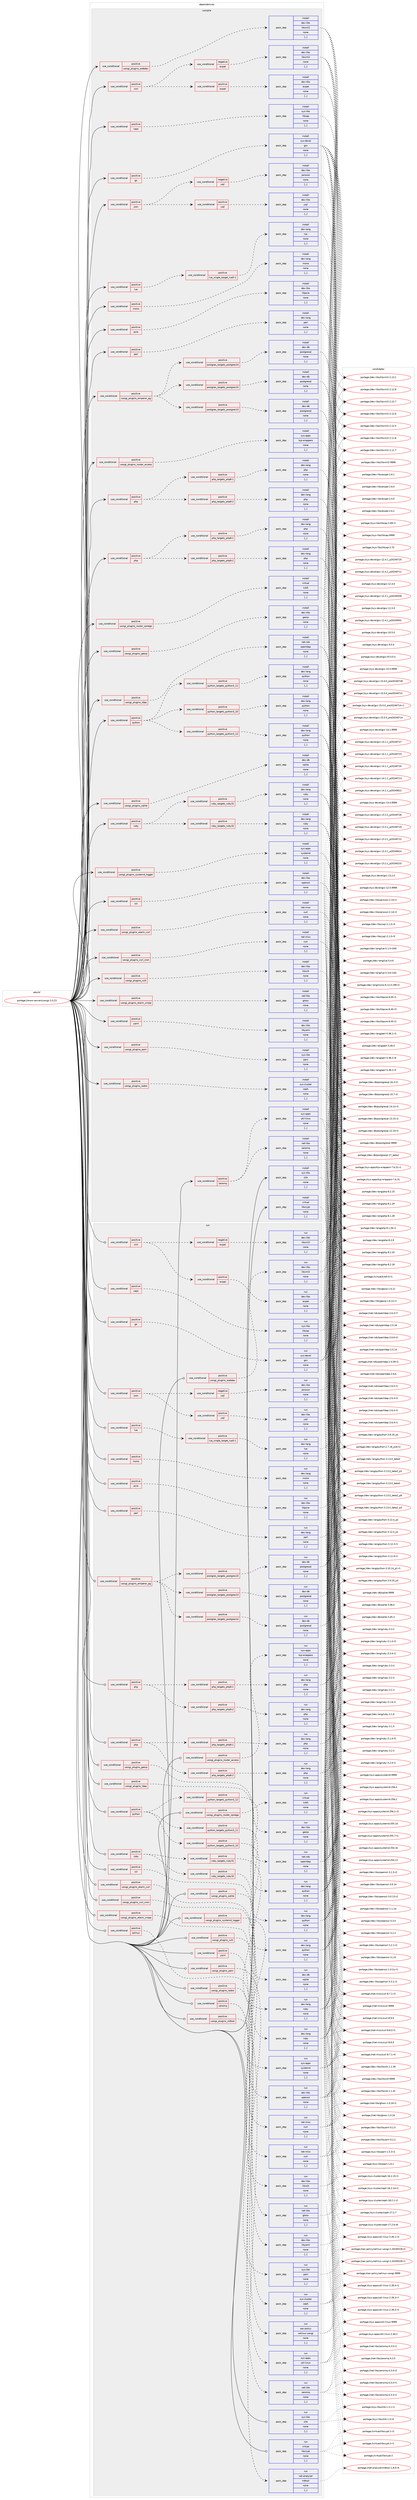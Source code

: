 digraph prolog {

# *************
# Graph options
# *************

newrank=true;
concentrate=true;
compound=true;
graph [rankdir=LR,fontname=Helvetica,fontsize=10,ranksep=1.5];#, ranksep=2.5, nodesep=0.2];
edge  [arrowhead=vee];
node  [fontname=Helvetica,fontsize=10];

# **********
# The ebuild
# **********

subgraph cluster_leftcol {
color=gray;
label=<<i>ebuild</i>>;
id [label="portage://www-servers/uwsgi-2.0.23", color=red, width=4, href="../www-servers/uwsgi-2.0.23.svg"];
}

# ****************
# The dependencies
# ****************

subgraph cluster_midcol {
color=gray;
label=<<i>dependencies</i>>;
subgraph cluster_compile {
fillcolor="#eeeeee";
style=filled;
label=<<i>compile</i>>;
subgraph cond121083 {
dependency454298 [label=<<TABLE BORDER="0" CELLBORDER="1" CELLSPACING="0" CELLPADDING="4"><TR><TD ROWSPAN="3" CELLPADDING="10">use_conditional</TD></TR><TR><TD>positive</TD></TR><TR><TD>caps</TD></TR></TABLE>>, shape=none, color=red];
subgraph pack329838 {
dependency454299 [label=<<TABLE BORDER="0" CELLBORDER="1" CELLSPACING="0" CELLPADDING="4" WIDTH="220"><TR><TD ROWSPAN="6" CELLPADDING="30">pack_dep</TD></TR><TR><TD WIDTH="110">install</TD></TR><TR><TD>sys-libs</TD></TR><TR><TD>libcap</TD></TR><TR><TD>none</TD></TR><TR><TD>[,,]</TD></TR></TABLE>>, shape=none, color=blue];
}
dependency454298:e -> dependency454299:w [weight=20,style="dashed",arrowhead="vee"];
}
id:e -> dependency454298:w [weight=20,style="solid",arrowhead="vee"];
subgraph cond121084 {
dependency454300 [label=<<TABLE BORDER="0" CELLBORDER="1" CELLSPACING="0" CELLPADDING="4"><TR><TD ROWSPAN="3" CELLPADDING="10">use_conditional</TD></TR><TR><TD>positive</TD></TR><TR><TD>go</TD></TR></TABLE>>, shape=none, color=red];
subgraph pack329839 {
dependency454301 [label=<<TABLE BORDER="0" CELLBORDER="1" CELLSPACING="0" CELLPADDING="4" WIDTH="220"><TR><TD ROWSPAN="6" CELLPADDING="30">pack_dep</TD></TR><TR><TD WIDTH="110">install</TD></TR><TR><TD>sys-devel</TD></TR><TR><TD>gcc</TD></TR><TR><TD>none</TD></TR><TR><TD>[,,]</TD></TR></TABLE>>, shape=none, color=blue];
}
dependency454300:e -> dependency454301:w [weight=20,style="dashed",arrowhead="vee"];
}
id:e -> dependency454300:w [weight=20,style="solid",arrowhead="vee"];
subgraph cond121085 {
dependency454302 [label=<<TABLE BORDER="0" CELLBORDER="1" CELLSPACING="0" CELLPADDING="4"><TR><TD ROWSPAN="3" CELLPADDING="10">use_conditional</TD></TR><TR><TD>positive</TD></TR><TR><TD>json</TD></TR></TABLE>>, shape=none, color=red];
subgraph cond121086 {
dependency454303 [label=<<TABLE BORDER="0" CELLBORDER="1" CELLSPACING="0" CELLPADDING="4"><TR><TD ROWSPAN="3" CELLPADDING="10">use_conditional</TD></TR><TR><TD>negative</TD></TR><TR><TD>yajl</TD></TR></TABLE>>, shape=none, color=red];
subgraph pack329840 {
dependency454304 [label=<<TABLE BORDER="0" CELLBORDER="1" CELLSPACING="0" CELLPADDING="4" WIDTH="220"><TR><TD ROWSPAN="6" CELLPADDING="30">pack_dep</TD></TR><TR><TD WIDTH="110">install</TD></TR><TR><TD>dev-libs</TD></TR><TR><TD>jansson</TD></TR><TR><TD>none</TD></TR><TR><TD>[,,]</TD></TR></TABLE>>, shape=none, color=blue];
}
dependency454303:e -> dependency454304:w [weight=20,style="dashed",arrowhead="vee"];
}
dependency454302:e -> dependency454303:w [weight=20,style="dashed",arrowhead="vee"];
subgraph cond121087 {
dependency454305 [label=<<TABLE BORDER="0" CELLBORDER="1" CELLSPACING="0" CELLPADDING="4"><TR><TD ROWSPAN="3" CELLPADDING="10">use_conditional</TD></TR><TR><TD>positive</TD></TR><TR><TD>yajl</TD></TR></TABLE>>, shape=none, color=red];
subgraph pack329841 {
dependency454306 [label=<<TABLE BORDER="0" CELLBORDER="1" CELLSPACING="0" CELLPADDING="4" WIDTH="220"><TR><TD ROWSPAN="6" CELLPADDING="30">pack_dep</TD></TR><TR><TD WIDTH="110">install</TD></TR><TR><TD>dev-libs</TD></TR><TR><TD>yajl</TD></TR><TR><TD>none</TD></TR><TR><TD>[,,]</TD></TR></TABLE>>, shape=none, color=blue];
}
dependency454305:e -> dependency454306:w [weight=20,style="dashed",arrowhead="vee"];
}
dependency454302:e -> dependency454305:w [weight=20,style="dashed",arrowhead="vee"];
}
id:e -> dependency454302:w [weight=20,style="solid",arrowhead="vee"];
subgraph cond121088 {
dependency454307 [label=<<TABLE BORDER="0" CELLBORDER="1" CELLSPACING="0" CELLPADDING="4"><TR><TD ROWSPAN="3" CELLPADDING="10">use_conditional</TD></TR><TR><TD>positive</TD></TR><TR><TD>lua</TD></TR></TABLE>>, shape=none, color=red];
subgraph cond121089 {
dependency454308 [label=<<TABLE BORDER="0" CELLBORDER="1" CELLSPACING="0" CELLPADDING="4"><TR><TD ROWSPAN="3" CELLPADDING="10">use_conditional</TD></TR><TR><TD>positive</TD></TR><TR><TD>lua_single_target_lua5-1</TD></TR></TABLE>>, shape=none, color=red];
subgraph pack329842 {
dependency454309 [label=<<TABLE BORDER="0" CELLBORDER="1" CELLSPACING="0" CELLPADDING="4" WIDTH="220"><TR><TD ROWSPAN="6" CELLPADDING="30">pack_dep</TD></TR><TR><TD WIDTH="110">install</TD></TR><TR><TD>dev-lang</TD></TR><TR><TD>lua</TD></TR><TR><TD>none</TD></TR><TR><TD>[,,]</TD></TR></TABLE>>, shape=none, color=blue];
}
dependency454308:e -> dependency454309:w [weight=20,style="dashed",arrowhead="vee"];
}
dependency454307:e -> dependency454308:w [weight=20,style="dashed",arrowhead="vee"];
}
id:e -> dependency454307:w [weight=20,style="solid",arrowhead="vee"];
subgraph cond121090 {
dependency454310 [label=<<TABLE BORDER="0" CELLBORDER="1" CELLSPACING="0" CELLPADDING="4"><TR><TD ROWSPAN="3" CELLPADDING="10">use_conditional</TD></TR><TR><TD>positive</TD></TR><TR><TD>mono</TD></TR></TABLE>>, shape=none, color=red];
subgraph pack329843 {
dependency454311 [label=<<TABLE BORDER="0" CELLBORDER="1" CELLSPACING="0" CELLPADDING="4" WIDTH="220"><TR><TD ROWSPAN="6" CELLPADDING="30">pack_dep</TD></TR><TR><TD WIDTH="110">install</TD></TR><TR><TD>dev-lang</TD></TR><TR><TD>mono</TD></TR><TR><TD>none</TD></TR><TR><TD>[,,]</TD></TR></TABLE>>, shape=none, color=blue];
}
dependency454310:e -> dependency454311:w [weight=20,style="dashed",arrowhead="vee"];
}
id:e -> dependency454310:w [weight=20,style="solid",arrowhead="vee"];
subgraph cond121091 {
dependency454312 [label=<<TABLE BORDER="0" CELLBORDER="1" CELLSPACING="0" CELLPADDING="4"><TR><TD ROWSPAN="3" CELLPADDING="10">use_conditional</TD></TR><TR><TD>positive</TD></TR><TR><TD>pcre</TD></TR></TABLE>>, shape=none, color=red];
subgraph pack329844 {
dependency454313 [label=<<TABLE BORDER="0" CELLBORDER="1" CELLSPACING="0" CELLPADDING="4" WIDTH="220"><TR><TD ROWSPAN="6" CELLPADDING="30">pack_dep</TD></TR><TR><TD WIDTH="110">install</TD></TR><TR><TD>dev-libs</TD></TR><TR><TD>libpcre</TD></TR><TR><TD>none</TD></TR><TR><TD>[,,]</TD></TR></TABLE>>, shape=none, color=blue];
}
dependency454312:e -> dependency454313:w [weight=20,style="dashed",arrowhead="vee"];
}
id:e -> dependency454312:w [weight=20,style="solid",arrowhead="vee"];
subgraph cond121092 {
dependency454314 [label=<<TABLE BORDER="0" CELLBORDER="1" CELLSPACING="0" CELLPADDING="4"><TR><TD ROWSPAN="3" CELLPADDING="10">use_conditional</TD></TR><TR><TD>positive</TD></TR><TR><TD>perl</TD></TR></TABLE>>, shape=none, color=red];
subgraph pack329845 {
dependency454315 [label=<<TABLE BORDER="0" CELLBORDER="1" CELLSPACING="0" CELLPADDING="4" WIDTH="220"><TR><TD ROWSPAN="6" CELLPADDING="30">pack_dep</TD></TR><TR><TD WIDTH="110">install</TD></TR><TR><TD>dev-lang</TD></TR><TR><TD>perl</TD></TR><TR><TD>none</TD></TR><TR><TD>[,,]</TD></TR></TABLE>>, shape=none, color=blue];
}
dependency454314:e -> dependency454315:w [weight=20,style="dashed",arrowhead="vee"];
}
id:e -> dependency454314:w [weight=20,style="solid",arrowhead="vee"];
subgraph cond121093 {
dependency454316 [label=<<TABLE BORDER="0" CELLBORDER="1" CELLSPACING="0" CELLPADDING="4"><TR><TD ROWSPAN="3" CELLPADDING="10">use_conditional</TD></TR><TR><TD>positive</TD></TR><TR><TD>php</TD></TR></TABLE>>, shape=none, color=red];
subgraph cond121094 {
dependency454317 [label=<<TABLE BORDER="0" CELLBORDER="1" CELLSPACING="0" CELLPADDING="4"><TR><TD ROWSPAN="3" CELLPADDING="10">use_conditional</TD></TR><TR><TD>positive</TD></TR><TR><TD>php_targets_php8-1</TD></TR></TABLE>>, shape=none, color=red];
subgraph pack329846 {
dependency454318 [label=<<TABLE BORDER="0" CELLBORDER="1" CELLSPACING="0" CELLPADDING="4" WIDTH="220"><TR><TD ROWSPAN="6" CELLPADDING="30">pack_dep</TD></TR><TR><TD WIDTH="110">install</TD></TR><TR><TD>dev-lang</TD></TR><TR><TD>php</TD></TR><TR><TD>none</TD></TR><TR><TD>[,,]</TD></TR></TABLE>>, shape=none, color=blue];
}
dependency454317:e -> dependency454318:w [weight=20,style="dashed",arrowhead="vee"];
}
dependency454316:e -> dependency454317:w [weight=20,style="dashed",arrowhead="vee"];
subgraph cond121095 {
dependency454319 [label=<<TABLE BORDER="0" CELLBORDER="1" CELLSPACING="0" CELLPADDING="4"><TR><TD ROWSPAN="3" CELLPADDING="10">use_conditional</TD></TR><TR><TD>positive</TD></TR><TR><TD>php_targets_php8-2</TD></TR></TABLE>>, shape=none, color=red];
subgraph pack329847 {
dependency454320 [label=<<TABLE BORDER="0" CELLBORDER="1" CELLSPACING="0" CELLPADDING="4" WIDTH="220"><TR><TD ROWSPAN="6" CELLPADDING="30">pack_dep</TD></TR><TR><TD WIDTH="110">install</TD></TR><TR><TD>dev-lang</TD></TR><TR><TD>php</TD></TR><TR><TD>none</TD></TR><TR><TD>[,,]</TD></TR></TABLE>>, shape=none, color=blue];
}
dependency454319:e -> dependency454320:w [weight=20,style="dashed",arrowhead="vee"];
}
dependency454316:e -> dependency454319:w [weight=20,style="dashed",arrowhead="vee"];
}
id:e -> dependency454316:w [weight=20,style="solid",arrowhead="vee"];
subgraph cond121096 {
dependency454321 [label=<<TABLE BORDER="0" CELLBORDER="1" CELLSPACING="0" CELLPADDING="4"><TR><TD ROWSPAN="3" CELLPADDING="10">use_conditional</TD></TR><TR><TD>positive</TD></TR><TR><TD>php</TD></TR></TABLE>>, shape=none, color=red];
subgraph cond121097 {
dependency454322 [label=<<TABLE BORDER="0" CELLBORDER="1" CELLSPACING="0" CELLPADDING="4"><TR><TD ROWSPAN="3" CELLPADDING="10">use_conditional</TD></TR><TR><TD>positive</TD></TR><TR><TD>php_targets_php8-1</TD></TR></TABLE>>, shape=none, color=red];
subgraph pack329848 {
dependency454323 [label=<<TABLE BORDER="0" CELLBORDER="1" CELLSPACING="0" CELLPADDING="4" WIDTH="220"><TR><TD ROWSPAN="6" CELLPADDING="30">pack_dep</TD></TR><TR><TD WIDTH="110">install</TD></TR><TR><TD>dev-lang</TD></TR><TR><TD>php</TD></TR><TR><TD>none</TD></TR><TR><TD>[,,]</TD></TR></TABLE>>, shape=none, color=blue];
}
dependency454322:e -> dependency454323:w [weight=20,style="dashed",arrowhead="vee"];
}
dependency454321:e -> dependency454322:w [weight=20,style="dashed",arrowhead="vee"];
subgraph cond121098 {
dependency454324 [label=<<TABLE BORDER="0" CELLBORDER="1" CELLSPACING="0" CELLPADDING="4"><TR><TD ROWSPAN="3" CELLPADDING="10">use_conditional</TD></TR><TR><TD>positive</TD></TR><TR><TD>php_targets_php8-2</TD></TR></TABLE>>, shape=none, color=red];
subgraph pack329849 {
dependency454325 [label=<<TABLE BORDER="0" CELLBORDER="1" CELLSPACING="0" CELLPADDING="4" WIDTH="220"><TR><TD ROWSPAN="6" CELLPADDING="30">pack_dep</TD></TR><TR><TD WIDTH="110">install</TD></TR><TR><TD>dev-lang</TD></TR><TR><TD>php</TD></TR><TR><TD>none</TD></TR><TR><TD>[,,]</TD></TR></TABLE>>, shape=none, color=blue];
}
dependency454324:e -> dependency454325:w [weight=20,style="dashed",arrowhead="vee"];
}
dependency454321:e -> dependency454324:w [weight=20,style="dashed",arrowhead="vee"];
}
id:e -> dependency454321:w [weight=20,style="solid",arrowhead="vee"];
subgraph cond121099 {
dependency454326 [label=<<TABLE BORDER="0" CELLBORDER="1" CELLSPACING="0" CELLPADDING="4"><TR><TD ROWSPAN="3" CELLPADDING="10">use_conditional</TD></TR><TR><TD>positive</TD></TR><TR><TD>python</TD></TR></TABLE>>, shape=none, color=red];
subgraph cond121100 {
dependency454327 [label=<<TABLE BORDER="0" CELLBORDER="1" CELLSPACING="0" CELLPADDING="4"><TR><TD ROWSPAN="3" CELLPADDING="10">use_conditional</TD></TR><TR><TD>positive</TD></TR><TR><TD>python_targets_python3_10</TD></TR></TABLE>>, shape=none, color=red];
subgraph pack329850 {
dependency454328 [label=<<TABLE BORDER="0" CELLBORDER="1" CELLSPACING="0" CELLPADDING="4" WIDTH="220"><TR><TD ROWSPAN="6" CELLPADDING="30">pack_dep</TD></TR><TR><TD WIDTH="110">install</TD></TR><TR><TD>dev-lang</TD></TR><TR><TD>python</TD></TR><TR><TD>none</TD></TR><TR><TD>[,,]</TD></TR></TABLE>>, shape=none, color=blue];
}
dependency454327:e -> dependency454328:w [weight=20,style="dashed",arrowhead="vee"];
}
dependency454326:e -> dependency454327:w [weight=20,style="dashed",arrowhead="vee"];
subgraph cond121101 {
dependency454329 [label=<<TABLE BORDER="0" CELLBORDER="1" CELLSPACING="0" CELLPADDING="4"><TR><TD ROWSPAN="3" CELLPADDING="10">use_conditional</TD></TR><TR><TD>positive</TD></TR><TR><TD>python_targets_python3_11</TD></TR></TABLE>>, shape=none, color=red];
subgraph pack329851 {
dependency454330 [label=<<TABLE BORDER="0" CELLBORDER="1" CELLSPACING="0" CELLPADDING="4" WIDTH="220"><TR><TD ROWSPAN="6" CELLPADDING="30">pack_dep</TD></TR><TR><TD WIDTH="110">install</TD></TR><TR><TD>dev-lang</TD></TR><TR><TD>python</TD></TR><TR><TD>none</TD></TR><TR><TD>[,,]</TD></TR></TABLE>>, shape=none, color=blue];
}
dependency454329:e -> dependency454330:w [weight=20,style="dashed",arrowhead="vee"];
}
dependency454326:e -> dependency454329:w [weight=20,style="dashed",arrowhead="vee"];
subgraph cond121102 {
dependency454331 [label=<<TABLE BORDER="0" CELLBORDER="1" CELLSPACING="0" CELLPADDING="4"><TR><TD ROWSPAN="3" CELLPADDING="10">use_conditional</TD></TR><TR><TD>positive</TD></TR><TR><TD>python_targets_python3_12</TD></TR></TABLE>>, shape=none, color=red];
subgraph pack329852 {
dependency454332 [label=<<TABLE BORDER="0" CELLBORDER="1" CELLSPACING="0" CELLPADDING="4" WIDTH="220"><TR><TD ROWSPAN="6" CELLPADDING="30">pack_dep</TD></TR><TR><TD WIDTH="110">install</TD></TR><TR><TD>dev-lang</TD></TR><TR><TD>python</TD></TR><TR><TD>none</TD></TR><TR><TD>[,,]</TD></TR></TABLE>>, shape=none, color=blue];
}
dependency454331:e -> dependency454332:w [weight=20,style="dashed",arrowhead="vee"];
}
dependency454326:e -> dependency454331:w [weight=20,style="dashed",arrowhead="vee"];
}
id:e -> dependency454326:w [weight=20,style="solid",arrowhead="vee"];
subgraph cond121103 {
dependency454333 [label=<<TABLE BORDER="0" CELLBORDER="1" CELLSPACING="0" CELLPADDING="4"><TR><TD ROWSPAN="3" CELLPADDING="10">use_conditional</TD></TR><TR><TD>positive</TD></TR><TR><TD>ruby</TD></TR></TABLE>>, shape=none, color=red];
subgraph cond121104 {
dependency454334 [label=<<TABLE BORDER="0" CELLBORDER="1" CELLSPACING="0" CELLPADDING="4"><TR><TD ROWSPAN="3" CELLPADDING="10">use_conditional</TD></TR><TR><TD>positive</TD></TR><TR><TD>ruby_targets_ruby31</TD></TR></TABLE>>, shape=none, color=red];
subgraph pack329853 {
dependency454335 [label=<<TABLE BORDER="0" CELLBORDER="1" CELLSPACING="0" CELLPADDING="4" WIDTH="220"><TR><TD ROWSPAN="6" CELLPADDING="30">pack_dep</TD></TR><TR><TD WIDTH="110">install</TD></TR><TR><TD>dev-lang</TD></TR><TR><TD>ruby</TD></TR><TR><TD>none</TD></TR><TR><TD>[,,]</TD></TR></TABLE>>, shape=none, color=blue];
}
dependency454334:e -> dependency454335:w [weight=20,style="dashed",arrowhead="vee"];
}
dependency454333:e -> dependency454334:w [weight=20,style="dashed",arrowhead="vee"];
subgraph cond121105 {
dependency454336 [label=<<TABLE BORDER="0" CELLBORDER="1" CELLSPACING="0" CELLPADDING="4"><TR><TD ROWSPAN="3" CELLPADDING="10">use_conditional</TD></TR><TR><TD>positive</TD></TR><TR><TD>ruby_targets_ruby32</TD></TR></TABLE>>, shape=none, color=red];
subgraph pack329854 {
dependency454337 [label=<<TABLE BORDER="0" CELLBORDER="1" CELLSPACING="0" CELLPADDING="4" WIDTH="220"><TR><TD ROWSPAN="6" CELLPADDING="30">pack_dep</TD></TR><TR><TD WIDTH="110">install</TD></TR><TR><TD>dev-lang</TD></TR><TR><TD>ruby</TD></TR><TR><TD>none</TD></TR><TR><TD>[,,]</TD></TR></TABLE>>, shape=none, color=blue];
}
dependency454336:e -> dependency454337:w [weight=20,style="dashed",arrowhead="vee"];
}
dependency454333:e -> dependency454336:w [weight=20,style="dashed",arrowhead="vee"];
}
id:e -> dependency454333:w [weight=20,style="solid",arrowhead="vee"];
subgraph cond121106 {
dependency454338 [label=<<TABLE BORDER="0" CELLBORDER="1" CELLSPACING="0" CELLPADDING="4"><TR><TD ROWSPAN="3" CELLPADDING="10">use_conditional</TD></TR><TR><TD>positive</TD></TR><TR><TD>ssl</TD></TR></TABLE>>, shape=none, color=red];
subgraph pack329855 {
dependency454339 [label=<<TABLE BORDER="0" CELLBORDER="1" CELLSPACING="0" CELLPADDING="4" WIDTH="220"><TR><TD ROWSPAN="6" CELLPADDING="30">pack_dep</TD></TR><TR><TD WIDTH="110">install</TD></TR><TR><TD>dev-libs</TD></TR><TR><TD>openssl</TD></TR><TR><TD>none</TD></TR><TR><TD>[,,]</TD></TR></TABLE>>, shape=none, color=blue];
}
dependency454338:e -> dependency454339:w [weight=20,style="dashed",arrowhead="vee"];
}
id:e -> dependency454338:w [weight=20,style="solid",arrowhead="vee"];
subgraph cond121107 {
dependency454340 [label=<<TABLE BORDER="0" CELLBORDER="1" CELLSPACING="0" CELLPADDING="4"><TR><TD ROWSPAN="3" CELLPADDING="10">use_conditional</TD></TR><TR><TD>positive</TD></TR><TR><TD>uwsgi_plugins_alarm_curl</TD></TR></TABLE>>, shape=none, color=red];
subgraph pack329856 {
dependency454341 [label=<<TABLE BORDER="0" CELLBORDER="1" CELLSPACING="0" CELLPADDING="4" WIDTH="220"><TR><TD ROWSPAN="6" CELLPADDING="30">pack_dep</TD></TR><TR><TD WIDTH="110">install</TD></TR><TR><TD>net-misc</TD></TR><TR><TD>curl</TD></TR><TR><TD>none</TD></TR><TR><TD>[,,]</TD></TR></TABLE>>, shape=none, color=blue];
}
dependency454340:e -> dependency454341:w [weight=20,style="dashed",arrowhead="vee"];
}
id:e -> dependency454340:w [weight=20,style="solid",arrowhead="vee"];
subgraph cond121108 {
dependency454342 [label=<<TABLE BORDER="0" CELLBORDER="1" CELLSPACING="0" CELLPADDING="4"><TR><TD ROWSPAN="3" CELLPADDING="10">use_conditional</TD></TR><TR><TD>positive</TD></TR><TR><TD>uwsgi_plugins_alarm_xmpp</TD></TR></TABLE>>, shape=none, color=red];
subgraph pack329857 {
dependency454343 [label=<<TABLE BORDER="0" CELLBORDER="1" CELLSPACING="0" CELLPADDING="4" WIDTH="220"><TR><TD ROWSPAN="6" CELLPADDING="30">pack_dep</TD></TR><TR><TD WIDTH="110">install</TD></TR><TR><TD>net-libs</TD></TR><TR><TD>gloox</TD></TR><TR><TD>none</TD></TR><TR><TD>[,,]</TD></TR></TABLE>>, shape=none, color=blue];
}
dependency454342:e -> dependency454343:w [weight=20,style="dashed",arrowhead="vee"];
}
id:e -> dependency454342:w [weight=20,style="solid",arrowhead="vee"];
subgraph cond121109 {
dependency454344 [label=<<TABLE BORDER="0" CELLBORDER="1" CELLSPACING="0" CELLPADDING="4"><TR><TD ROWSPAN="3" CELLPADDING="10">use_conditional</TD></TR><TR><TD>positive</TD></TR><TR><TD>uwsgi_plugins_curl_cron</TD></TR></TABLE>>, shape=none, color=red];
subgraph pack329858 {
dependency454345 [label=<<TABLE BORDER="0" CELLBORDER="1" CELLSPACING="0" CELLPADDING="4" WIDTH="220"><TR><TD ROWSPAN="6" CELLPADDING="30">pack_dep</TD></TR><TR><TD WIDTH="110">install</TD></TR><TR><TD>net-misc</TD></TR><TR><TD>curl</TD></TR><TR><TD>none</TD></TR><TR><TD>[,,]</TD></TR></TABLE>>, shape=none, color=blue];
}
dependency454344:e -> dependency454345:w [weight=20,style="dashed",arrowhead="vee"];
}
id:e -> dependency454344:w [weight=20,style="solid",arrowhead="vee"];
subgraph cond121110 {
dependency454346 [label=<<TABLE BORDER="0" CELLBORDER="1" CELLSPACING="0" CELLPADDING="4"><TR><TD ROWSPAN="3" CELLPADDING="10">use_conditional</TD></TR><TR><TD>positive</TD></TR><TR><TD>uwsgi_plugins_emperor_pg</TD></TR></TABLE>>, shape=none, color=red];
subgraph cond121111 {
dependency454347 [label=<<TABLE BORDER="0" CELLBORDER="1" CELLSPACING="0" CELLPADDING="4"><TR><TD ROWSPAN="3" CELLPADDING="10">use_conditional</TD></TR><TR><TD>positive</TD></TR><TR><TD>postgres_targets_postgres15</TD></TR></TABLE>>, shape=none, color=red];
subgraph pack329859 {
dependency454348 [label=<<TABLE BORDER="0" CELLBORDER="1" CELLSPACING="0" CELLPADDING="4" WIDTH="220"><TR><TD ROWSPAN="6" CELLPADDING="30">pack_dep</TD></TR><TR><TD WIDTH="110">install</TD></TR><TR><TD>dev-db</TD></TR><TR><TD>postgresql</TD></TR><TR><TD>none</TD></TR><TR><TD>[,,]</TD></TR></TABLE>>, shape=none, color=blue];
}
dependency454347:e -> dependency454348:w [weight=20,style="dashed",arrowhead="vee"];
}
dependency454346:e -> dependency454347:w [weight=20,style="dashed",arrowhead="vee"];
subgraph cond121112 {
dependency454349 [label=<<TABLE BORDER="0" CELLBORDER="1" CELLSPACING="0" CELLPADDING="4"><TR><TD ROWSPAN="3" CELLPADDING="10">use_conditional</TD></TR><TR><TD>positive</TD></TR><TR><TD>postgres_targets_postgres14</TD></TR></TABLE>>, shape=none, color=red];
subgraph pack329860 {
dependency454350 [label=<<TABLE BORDER="0" CELLBORDER="1" CELLSPACING="0" CELLPADDING="4" WIDTH="220"><TR><TD ROWSPAN="6" CELLPADDING="30">pack_dep</TD></TR><TR><TD WIDTH="110">install</TD></TR><TR><TD>dev-db</TD></TR><TR><TD>postgresql</TD></TR><TR><TD>none</TD></TR><TR><TD>[,,]</TD></TR></TABLE>>, shape=none, color=blue];
}
dependency454349:e -> dependency454350:w [weight=20,style="dashed",arrowhead="vee"];
}
dependency454346:e -> dependency454349:w [weight=20,style="dashed",arrowhead="vee"];
subgraph cond121113 {
dependency454351 [label=<<TABLE BORDER="0" CELLBORDER="1" CELLSPACING="0" CELLPADDING="4"><TR><TD ROWSPAN="3" CELLPADDING="10">use_conditional</TD></TR><TR><TD>positive</TD></TR><TR><TD>postgres_targets_postgres13</TD></TR></TABLE>>, shape=none, color=red];
subgraph pack329861 {
dependency454352 [label=<<TABLE BORDER="0" CELLBORDER="1" CELLSPACING="0" CELLPADDING="4" WIDTH="220"><TR><TD ROWSPAN="6" CELLPADDING="30">pack_dep</TD></TR><TR><TD WIDTH="110">install</TD></TR><TR><TD>dev-db</TD></TR><TR><TD>postgresql</TD></TR><TR><TD>none</TD></TR><TR><TD>[,,]</TD></TR></TABLE>>, shape=none, color=blue];
}
dependency454351:e -> dependency454352:w [weight=20,style="dashed",arrowhead="vee"];
}
dependency454346:e -> dependency454351:w [weight=20,style="dashed",arrowhead="vee"];
}
id:e -> dependency454346:w [weight=20,style="solid",arrowhead="vee"];
subgraph cond121114 {
dependency454353 [label=<<TABLE BORDER="0" CELLBORDER="1" CELLSPACING="0" CELLPADDING="4"><TR><TD ROWSPAN="3" CELLPADDING="10">use_conditional</TD></TR><TR><TD>positive</TD></TR><TR><TD>uwsgi_plugins_geoip</TD></TR></TABLE>>, shape=none, color=red];
subgraph pack329862 {
dependency454354 [label=<<TABLE BORDER="0" CELLBORDER="1" CELLSPACING="0" CELLPADDING="4" WIDTH="220"><TR><TD ROWSPAN="6" CELLPADDING="30">pack_dep</TD></TR><TR><TD WIDTH="110">install</TD></TR><TR><TD>dev-libs</TD></TR><TR><TD>geoip</TD></TR><TR><TD>none</TD></TR><TR><TD>[,,]</TD></TR></TABLE>>, shape=none, color=blue];
}
dependency454353:e -> dependency454354:w [weight=20,style="dashed",arrowhead="vee"];
}
id:e -> dependency454353:w [weight=20,style="solid",arrowhead="vee"];
subgraph cond121115 {
dependency454355 [label=<<TABLE BORDER="0" CELLBORDER="1" CELLSPACING="0" CELLPADDING="4"><TR><TD ROWSPAN="3" CELLPADDING="10">use_conditional</TD></TR><TR><TD>positive</TD></TR><TR><TD>uwsgi_plugins_ldap</TD></TR></TABLE>>, shape=none, color=red];
subgraph pack329863 {
dependency454356 [label=<<TABLE BORDER="0" CELLBORDER="1" CELLSPACING="0" CELLPADDING="4" WIDTH="220"><TR><TD ROWSPAN="6" CELLPADDING="30">pack_dep</TD></TR><TR><TD WIDTH="110">install</TD></TR><TR><TD>net-nds</TD></TR><TR><TD>openldap</TD></TR><TR><TD>none</TD></TR><TR><TD>[,,]</TD></TR></TABLE>>, shape=none, color=blue];
}
dependency454355:e -> dependency454356:w [weight=20,style="dashed",arrowhead="vee"];
}
id:e -> dependency454355:w [weight=20,style="solid",arrowhead="vee"];
subgraph cond121116 {
dependency454357 [label=<<TABLE BORDER="0" CELLBORDER="1" CELLSPACING="0" CELLPADDING="4"><TR><TD ROWSPAN="3" CELLPADDING="10">use_conditional</TD></TR><TR><TD>positive</TD></TR><TR><TD>uwsgi_plugins_pam</TD></TR></TABLE>>, shape=none, color=red];
subgraph pack329864 {
dependency454358 [label=<<TABLE BORDER="0" CELLBORDER="1" CELLSPACING="0" CELLPADDING="4" WIDTH="220"><TR><TD ROWSPAN="6" CELLPADDING="30">pack_dep</TD></TR><TR><TD WIDTH="110">install</TD></TR><TR><TD>sys-libs</TD></TR><TR><TD>pam</TD></TR><TR><TD>none</TD></TR><TR><TD>[,,]</TD></TR></TABLE>>, shape=none, color=blue];
}
dependency454357:e -> dependency454358:w [weight=20,style="dashed",arrowhead="vee"];
}
id:e -> dependency454357:w [weight=20,style="solid",arrowhead="vee"];
subgraph cond121117 {
dependency454359 [label=<<TABLE BORDER="0" CELLBORDER="1" CELLSPACING="0" CELLPADDING="4"><TR><TD ROWSPAN="3" CELLPADDING="10">use_conditional</TD></TR><TR><TD>positive</TD></TR><TR><TD>uwsgi_plugins_rados</TD></TR></TABLE>>, shape=none, color=red];
subgraph pack329865 {
dependency454360 [label=<<TABLE BORDER="0" CELLBORDER="1" CELLSPACING="0" CELLPADDING="4" WIDTH="220"><TR><TD ROWSPAN="6" CELLPADDING="30">pack_dep</TD></TR><TR><TD WIDTH="110">install</TD></TR><TR><TD>sys-cluster</TD></TR><TR><TD>ceph</TD></TR><TR><TD>none</TD></TR><TR><TD>[,,]</TD></TR></TABLE>>, shape=none, color=blue];
}
dependency454359:e -> dependency454360:w [weight=20,style="dashed",arrowhead="vee"];
}
id:e -> dependency454359:w [weight=20,style="solid",arrowhead="vee"];
subgraph cond121118 {
dependency454361 [label=<<TABLE BORDER="0" CELLBORDER="1" CELLSPACING="0" CELLPADDING="4"><TR><TD ROWSPAN="3" CELLPADDING="10">use_conditional</TD></TR><TR><TD>positive</TD></TR><TR><TD>uwsgi_plugins_router_access</TD></TR></TABLE>>, shape=none, color=red];
subgraph pack329866 {
dependency454362 [label=<<TABLE BORDER="0" CELLBORDER="1" CELLSPACING="0" CELLPADDING="4" WIDTH="220"><TR><TD ROWSPAN="6" CELLPADDING="30">pack_dep</TD></TR><TR><TD WIDTH="110">install</TD></TR><TR><TD>sys-apps</TD></TR><TR><TD>tcp-wrappers</TD></TR><TR><TD>none</TD></TR><TR><TD>[,,]</TD></TR></TABLE>>, shape=none, color=blue];
}
dependency454361:e -> dependency454362:w [weight=20,style="dashed",arrowhead="vee"];
}
id:e -> dependency454361:w [weight=20,style="solid",arrowhead="vee"];
subgraph cond121119 {
dependency454363 [label=<<TABLE BORDER="0" CELLBORDER="1" CELLSPACING="0" CELLPADDING="4"><TR><TD ROWSPAN="3" CELLPADDING="10">use_conditional</TD></TR><TR><TD>positive</TD></TR><TR><TD>uwsgi_plugins_router_spnego</TD></TR></TABLE>>, shape=none, color=red];
subgraph pack329867 {
dependency454364 [label=<<TABLE BORDER="0" CELLBORDER="1" CELLSPACING="0" CELLPADDING="4" WIDTH="220"><TR><TD ROWSPAN="6" CELLPADDING="30">pack_dep</TD></TR><TR><TD WIDTH="110">install</TD></TR><TR><TD>virtual</TD></TR><TR><TD>krb5</TD></TR><TR><TD>none</TD></TR><TR><TD>[,,]</TD></TR></TABLE>>, shape=none, color=blue];
}
dependency454363:e -> dependency454364:w [weight=20,style="dashed",arrowhead="vee"];
}
id:e -> dependency454363:w [weight=20,style="solid",arrowhead="vee"];
subgraph cond121120 {
dependency454365 [label=<<TABLE BORDER="0" CELLBORDER="1" CELLSPACING="0" CELLPADDING="4"><TR><TD ROWSPAN="3" CELLPADDING="10">use_conditional</TD></TR><TR><TD>positive</TD></TR><TR><TD>uwsgi_plugins_sqlite</TD></TR></TABLE>>, shape=none, color=red];
subgraph pack329868 {
dependency454366 [label=<<TABLE BORDER="0" CELLBORDER="1" CELLSPACING="0" CELLPADDING="4" WIDTH="220"><TR><TD ROWSPAN="6" CELLPADDING="30">pack_dep</TD></TR><TR><TD WIDTH="110">install</TD></TR><TR><TD>dev-db</TD></TR><TR><TD>sqlite</TD></TR><TR><TD>none</TD></TR><TR><TD>[,,]</TD></TR></TABLE>>, shape=none, color=blue];
}
dependency454365:e -> dependency454366:w [weight=20,style="dashed",arrowhead="vee"];
}
id:e -> dependency454365:w [weight=20,style="solid",arrowhead="vee"];
subgraph cond121121 {
dependency454367 [label=<<TABLE BORDER="0" CELLBORDER="1" CELLSPACING="0" CELLPADDING="4"><TR><TD ROWSPAN="3" CELLPADDING="10">use_conditional</TD></TR><TR><TD>positive</TD></TR><TR><TD>uwsgi_plugins_systemd_logger</TD></TR></TABLE>>, shape=none, color=red];
subgraph pack329869 {
dependency454368 [label=<<TABLE BORDER="0" CELLBORDER="1" CELLSPACING="0" CELLPADDING="4" WIDTH="220"><TR><TD ROWSPAN="6" CELLPADDING="30">pack_dep</TD></TR><TR><TD WIDTH="110">install</TD></TR><TR><TD>sys-apps</TD></TR><TR><TD>systemd</TD></TR><TR><TD>none</TD></TR><TR><TD>[,,]</TD></TR></TABLE>>, shape=none, color=blue];
}
dependency454367:e -> dependency454368:w [weight=20,style="dashed",arrowhead="vee"];
}
id:e -> dependency454367:w [weight=20,style="solid",arrowhead="vee"];
subgraph cond121122 {
dependency454369 [label=<<TABLE BORDER="0" CELLBORDER="1" CELLSPACING="0" CELLPADDING="4"><TR><TD ROWSPAN="3" CELLPADDING="10">use_conditional</TD></TR><TR><TD>positive</TD></TR><TR><TD>uwsgi_plugins_webdav</TD></TR></TABLE>>, shape=none, color=red];
subgraph pack329870 {
dependency454370 [label=<<TABLE BORDER="0" CELLBORDER="1" CELLSPACING="0" CELLPADDING="4" WIDTH="220"><TR><TD ROWSPAN="6" CELLPADDING="30">pack_dep</TD></TR><TR><TD WIDTH="110">install</TD></TR><TR><TD>dev-libs</TD></TR><TR><TD>libxml2</TD></TR><TR><TD>none</TD></TR><TR><TD>[,,]</TD></TR></TABLE>>, shape=none, color=blue];
}
dependency454369:e -> dependency454370:w [weight=20,style="dashed",arrowhead="vee"];
}
id:e -> dependency454369:w [weight=20,style="solid",arrowhead="vee"];
subgraph cond121123 {
dependency454371 [label=<<TABLE BORDER="0" CELLBORDER="1" CELLSPACING="0" CELLPADDING="4"><TR><TD ROWSPAN="3" CELLPADDING="10">use_conditional</TD></TR><TR><TD>positive</TD></TR><TR><TD>uwsgi_plugins_xslt</TD></TR></TABLE>>, shape=none, color=red];
subgraph pack329871 {
dependency454372 [label=<<TABLE BORDER="0" CELLBORDER="1" CELLSPACING="0" CELLPADDING="4" WIDTH="220"><TR><TD ROWSPAN="6" CELLPADDING="30">pack_dep</TD></TR><TR><TD WIDTH="110">install</TD></TR><TR><TD>dev-libs</TD></TR><TR><TD>libxslt</TD></TR><TR><TD>none</TD></TR><TR><TD>[,,]</TD></TR></TABLE>>, shape=none, color=blue];
}
dependency454371:e -> dependency454372:w [weight=20,style="dashed",arrowhead="vee"];
}
id:e -> dependency454371:w [weight=20,style="solid",arrowhead="vee"];
subgraph cond121124 {
dependency454373 [label=<<TABLE BORDER="0" CELLBORDER="1" CELLSPACING="0" CELLPADDING="4"><TR><TD ROWSPAN="3" CELLPADDING="10">use_conditional</TD></TR><TR><TD>positive</TD></TR><TR><TD>xml</TD></TR></TABLE>>, shape=none, color=red];
subgraph cond121125 {
dependency454374 [label=<<TABLE BORDER="0" CELLBORDER="1" CELLSPACING="0" CELLPADDING="4"><TR><TD ROWSPAN="3" CELLPADDING="10">use_conditional</TD></TR><TR><TD>negative</TD></TR><TR><TD>expat</TD></TR></TABLE>>, shape=none, color=red];
subgraph pack329872 {
dependency454375 [label=<<TABLE BORDER="0" CELLBORDER="1" CELLSPACING="0" CELLPADDING="4" WIDTH="220"><TR><TD ROWSPAN="6" CELLPADDING="30">pack_dep</TD></TR><TR><TD WIDTH="110">install</TD></TR><TR><TD>dev-libs</TD></TR><TR><TD>libxml2</TD></TR><TR><TD>none</TD></TR><TR><TD>[,,]</TD></TR></TABLE>>, shape=none, color=blue];
}
dependency454374:e -> dependency454375:w [weight=20,style="dashed",arrowhead="vee"];
}
dependency454373:e -> dependency454374:w [weight=20,style="dashed",arrowhead="vee"];
subgraph cond121126 {
dependency454376 [label=<<TABLE BORDER="0" CELLBORDER="1" CELLSPACING="0" CELLPADDING="4"><TR><TD ROWSPAN="3" CELLPADDING="10">use_conditional</TD></TR><TR><TD>positive</TD></TR><TR><TD>expat</TD></TR></TABLE>>, shape=none, color=red];
subgraph pack329873 {
dependency454377 [label=<<TABLE BORDER="0" CELLBORDER="1" CELLSPACING="0" CELLPADDING="4" WIDTH="220"><TR><TD ROWSPAN="6" CELLPADDING="30">pack_dep</TD></TR><TR><TD WIDTH="110">install</TD></TR><TR><TD>dev-libs</TD></TR><TR><TD>expat</TD></TR><TR><TD>none</TD></TR><TR><TD>[,,]</TD></TR></TABLE>>, shape=none, color=blue];
}
dependency454376:e -> dependency454377:w [weight=20,style="dashed",arrowhead="vee"];
}
dependency454373:e -> dependency454376:w [weight=20,style="dashed",arrowhead="vee"];
}
id:e -> dependency454373:w [weight=20,style="solid",arrowhead="vee"];
subgraph cond121127 {
dependency454378 [label=<<TABLE BORDER="0" CELLBORDER="1" CELLSPACING="0" CELLPADDING="4"><TR><TD ROWSPAN="3" CELLPADDING="10">use_conditional</TD></TR><TR><TD>positive</TD></TR><TR><TD>yaml</TD></TR></TABLE>>, shape=none, color=red];
subgraph pack329874 {
dependency454379 [label=<<TABLE BORDER="0" CELLBORDER="1" CELLSPACING="0" CELLPADDING="4" WIDTH="220"><TR><TD ROWSPAN="6" CELLPADDING="30">pack_dep</TD></TR><TR><TD WIDTH="110">install</TD></TR><TR><TD>dev-libs</TD></TR><TR><TD>libyaml</TD></TR><TR><TD>none</TD></TR><TR><TD>[,,]</TD></TR></TABLE>>, shape=none, color=blue];
}
dependency454378:e -> dependency454379:w [weight=20,style="dashed",arrowhead="vee"];
}
id:e -> dependency454378:w [weight=20,style="solid",arrowhead="vee"];
subgraph cond121128 {
dependency454380 [label=<<TABLE BORDER="0" CELLBORDER="1" CELLSPACING="0" CELLPADDING="4"><TR><TD ROWSPAN="3" CELLPADDING="10">use_conditional</TD></TR><TR><TD>positive</TD></TR><TR><TD>zeromq</TD></TR></TABLE>>, shape=none, color=red];
subgraph pack329875 {
dependency454381 [label=<<TABLE BORDER="0" CELLBORDER="1" CELLSPACING="0" CELLPADDING="4" WIDTH="220"><TR><TD ROWSPAN="6" CELLPADDING="30">pack_dep</TD></TR><TR><TD WIDTH="110">install</TD></TR><TR><TD>net-libs</TD></TR><TR><TD>zeromq</TD></TR><TR><TD>none</TD></TR><TR><TD>[,,]</TD></TR></TABLE>>, shape=none, color=blue];
}
dependency454380:e -> dependency454381:w [weight=20,style="dashed",arrowhead="vee"];
subgraph pack329876 {
dependency454382 [label=<<TABLE BORDER="0" CELLBORDER="1" CELLSPACING="0" CELLPADDING="4" WIDTH="220"><TR><TD ROWSPAN="6" CELLPADDING="30">pack_dep</TD></TR><TR><TD WIDTH="110">install</TD></TR><TR><TD>sys-apps</TD></TR><TR><TD>util-linux</TD></TR><TR><TD>none</TD></TR><TR><TD>[,,]</TD></TR></TABLE>>, shape=none, color=blue];
}
dependency454380:e -> dependency454382:w [weight=20,style="dashed",arrowhead="vee"];
}
id:e -> dependency454380:w [weight=20,style="solid",arrowhead="vee"];
subgraph pack329877 {
dependency454383 [label=<<TABLE BORDER="0" CELLBORDER="1" CELLSPACING="0" CELLPADDING="4" WIDTH="220"><TR><TD ROWSPAN="6" CELLPADDING="30">pack_dep</TD></TR><TR><TD WIDTH="110">install</TD></TR><TR><TD>sys-libs</TD></TR><TR><TD>zlib</TD></TR><TR><TD>none</TD></TR><TR><TD>[,,]</TD></TR></TABLE>>, shape=none, color=blue];
}
id:e -> dependency454383:w [weight=20,style="solid",arrowhead="vee"];
subgraph pack329878 {
dependency454384 [label=<<TABLE BORDER="0" CELLBORDER="1" CELLSPACING="0" CELLPADDING="4" WIDTH="220"><TR><TD ROWSPAN="6" CELLPADDING="30">pack_dep</TD></TR><TR><TD WIDTH="110">install</TD></TR><TR><TD>virtual</TD></TR><TR><TD>libcrypt</TD></TR><TR><TD>none</TD></TR><TR><TD>[,,]</TD></TR></TABLE>>, shape=none, color=blue];
}
id:e -> dependency454384:w [weight=20,style="solid",arrowhead="vee"];
}
subgraph cluster_compileandrun {
fillcolor="#eeeeee";
style=filled;
label=<<i>compile and run</i>>;
}
subgraph cluster_run {
fillcolor="#eeeeee";
style=filled;
label=<<i>run</i>>;
subgraph cond121129 {
dependency454385 [label=<<TABLE BORDER="0" CELLBORDER="1" CELLSPACING="0" CELLPADDING="4"><TR><TD ROWSPAN="3" CELLPADDING="10">use_conditional</TD></TR><TR><TD>positive</TD></TR><TR><TD>caps</TD></TR></TABLE>>, shape=none, color=red];
subgraph pack329879 {
dependency454386 [label=<<TABLE BORDER="0" CELLBORDER="1" CELLSPACING="0" CELLPADDING="4" WIDTH="220"><TR><TD ROWSPAN="6" CELLPADDING="30">pack_dep</TD></TR><TR><TD WIDTH="110">run</TD></TR><TR><TD>sys-libs</TD></TR><TR><TD>libcap</TD></TR><TR><TD>none</TD></TR><TR><TD>[,,]</TD></TR></TABLE>>, shape=none, color=blue];
}
dependency454385:e -> dependency454386:w [weight=20,style="dashed",arrowhead="vee"];
}
id:e -> dependency454385:w [weight=20,style="solid",arrowhead="odot"];
subgraph cond121130 {
dependency454387 [label=<<TABLE BORDER="0" CELLBORDER="1" CELLSPACING="0" CELLPADDING="4"><TR><TD ROWSPAN="3" CELLPADDING="10">use_conditional</TD></TR><TR><TD>positive</TD></TR><TR><TD>go</TD></TR></TABLE>>, shape=none, color=red];
subgraph pack329880 {
dependency454388 [label=<<TABLE BORDER="0" CELLBORDER="1" CELLSPACING="0" CELLPADDING="4" WIDTH="220"><TR><TD ROWSPAN="6" CELLPADDING="30">pack_dep</TD></TR><TR><TD WIDTH="110">run</TD></TR><TR><TD>sys-devel</TD></TR><TR><TD>gcc</TD></TR><TR><TD>none</TD></TR><TR><TD>[,,]</TD></TR></TABLE>>, shape=none, color=blue];
}
dependency454387:e -> dependency454388:w [weight=20,style="dashed",arrowhead="vee"];
}
id:e -> dependency454387:w [weight=20,style="solid",arrowhead="odot"];
subgraph cond121131 {
dependency454389 [label=<<TABLE BORDER="0" CELLBORDER="1" CELLSPACING="0" CELLPADDING="4"><TR><TD ROWSPAN="3" CELLPADDING="10">use_conditional</TD></TR><TR><TD>positive</TD></TR><TR><TD>json</TD></TR></TABLE>>, shape=none, color=red];
subgraph cond121132 {
dependency454390 [label=<<TABLE BORDER="0" CELLBORDER="1" CELLSPACING="0" CELLPADDING="4"><TR><TD ROWSPAN="3" CELLPADDING="10">use_conditional</TD></TR><TR><TD>negative</TD></TR><TR><TD>yajl</TD></TR></TABLE>>, shape=none, color=red];
subgraph pack329881 {
dependency454391 [label=<<TABLE BORDER="0" CELLBORDER="1" CELLSPACING="0" CELLPADDING="4" WIDTH="220"><TR><TD ROWSPAN="6" CELLPADDING="30">pack_dep</TD></TR><TR><TD WIDTH="110">run</TD></TR><TR><TD>dev-libs</TD></TR><TR><TD>jansson</TD></TR><TR><TD>none</TD></TR><TR><TD>[,,]</TD></TR></TABLE>>, shape=none, color=blue];
}
dependency454390:e -> dependency454391:w [weight=20,style="dashed",arrowhead="vee"];
}
dependency454389:e -> dependency454390:w [weight=20,style="dashed",arrowhead="vee"];
subgraph cond121133 {
dependency454392 [label=<<TABLE BORDER="0" CELLBORDER="1" CELLSPACING="0" CELLPADDING="4"><TR><TD ROWSPAN="3" CELLPADDING="10">use_conditional</TD></TR><TR><TD>positive</TD></TR><TR><TD>yajl</TD></TR></TABLE>>, shape=none, color=red];
subgraph pack329882 {
dependency454393 [label=<<TABLE BORDER="0" CELLBORDER="1" CELLSPACING="0" CELLPADDING="4" WIDTH="220"><TR><TD ROWSPAN="6" CELLPADDING="30">pack_dep</TD></TR><TR><TD WIDTH="110">run</TD></TR><TR><TD>dev-libs</TD></TR><TR><TD>yajl</TD></TR><TR><TD>none</TD></TR><TR><TD>[,,]</TD></TR></TABLE>>, shape=none, color=blue];
}
dependency454392:e -> dependency454393:w [weight=20,style="dashed",arrowhead="vee"];
}
dependency454389:e -> dependency454392:w [weight=20,style="dashed",arrowhead="vee"];
}
id:e -> dependency454389:w [weight=20,style="solid",arrowhead="odot"];
subgraph cond121134 {
dependency454394 [label=<<TABLE BORDER="0" CELLBORDER="1" CELLSPACING="0" CELLPADDING="4"><TR><TD ROWSPAN="3" CELLPADDING="10">use_conditional</TD></TR><TR><TD>positive</TD></TR><TR><TD>lua</TD></TR></TABLE>>, shape=none, color=red];
subgraph cond121135 {
dependency454395 [label=<<TABLE BORDER="0" CELLBORDER="1" CELLSPACING="0" CELLPADDING="4"><TR><TD ROWSPAN="3" CELLPADDING="10">use_conditional</TD></TR><TR><TD>positive</TD></TR><TR><TD>lua_single_target_lua5-1</TD></TR></TABLE>>, shape=none, color=red];
subgraph pack329883 {
dependency454396 [label=<<TABLE BORDER="0" CELLBORDER="1" CELLSPACING="0" CELLPADDING="4" WIDTH="220"><TR><TD ROWSPAN="6" CELLPADDING="30">pack_dep</TD></TR><TR><TD WIDTH="110">run</TD></TR><TR><TD>dev-lang</TD></TR><TR><TD>lua</TD></TR><TR><TD>none</TD></TR><TR><TD>[,,]</TD></TR></TABLE>>, shape=none, color=blue];
}
dependency454395:e -> dependency454396:w [weight=20,style="dashed",arrowhead="vee"];
}
dependency454394:e -> dependency454395:w [weight=20,style="dashed",arrowhead="vee"];
}
id:e -> dependency454394:w [weight=20,style="solid",arrowhead="odot"];
subgraph cond121136 {
dependency454397 [label=<<TABLE BORDER="0" CELLBORDER="1" CELLSPACING="0" CELLPADDING="4"><TR><TD ROWSPAN="3" CELLPADDING="10">use_conditional</TD></TR><TR><TD>positive</TD></TR><TR><TD>mono</TD></TR></TABLE>>, shape=none, color=red];
subgraph pack329884 {
dependency454398 [label=<<TABLE BORDER="0" CELLBORDER="1" CELLSPACING="0" CELLPADDING="4" WIDTH="220"><TR><TD ROWSPAN="6" CELLPADDING="30">pack_dep</TD></TR><TR><TD WIDTH="110">run</TD></TR><TR><TD>dev-lang</TD></TR><TR><TD>mono</TD></TR><TR><TD>none</TD></TR><TR><TD>[,,]</TD></TR></TABLE>>, shape=none, color=blue];
}
dependency454397:e -> dependency454398:w [weight=20,style="dashed",arrowhead="vee"];
}
id:e -> dependency454397:w [weight=20,style="solid",arrowhead="odot"];
subgraph cond121137 {
dependency454399 [label=<<TABLE BORDER="0" CELLBORDER="1" CELLSPACING="0" CELLPADDING="4"><TR><TD ROWSPAN="3" CELLPADDING="10">use_conditional</TD></TR><TR><TD>positive</TD></TR><TR><TD>pcre</TD></TR></TABLE>>, shape=none, color=red];
subgraph pack329885 {
dependency454400 [label=<<TABLE BORDER="0" CELLBORDER="1" CELLSPACING="0" CELLPADDING="4" WIDTH="220"><TR><TD ROWSPAN="6" CELLPADDING="30">pack_dep</TD></TR><TR><TD WIDTH="110">run</TD></TR><TR><TD>dev-libs</TD></TR><TR><TD>libpcre</TD></TR><TR><TD>none</TD></TR><TR><TD>[,,]</TD></TR></TABLE>>, shape=none, color=blue];
}
dependency454399:e -> dependency454400:w [weight=20,style="dashed",arrowhead="vee"];
}
id:e -> dependency454399:w [weight=20,style="solid",arrowhead="odot"];
subgraph cond121138 {
dependency454401 [label=<<TABLE BORDER="0" CELLBORDER="1" CELLSPACING="0" CELLPADDING="4"><TR><TD ROWSPAN="3" CELLPADDING="10">use_conditional</TD></TR><TR><TD>positive</TD></TR><TR><TD>perl</TD></TR></TABLE>>, shape=none, color=red];
subgraph pack329886 {
dependency454402 [label=<<TABLE BORDER="0" CELLBORDER="1" CELLSPACING="0" CELLPADDING="4" WIDTH="220"><TR><TD ROWSPAN="6" CELLPADDING="30">pack_dep</TD></TR><TR><TD WIDTH="110">run</TD></TR><TR><TD>dev-lang</TD></TR><TR><TD>perl</TD></TR><TR><TD>none</TD></TR><TR><TD>[,,]</TD></TR></TABLE>>, shape=none, color=blue];
}
dependency454401:e -> dependency454402:w [weight=20,style="dashed",arrowhead="vee"];
}
id:e -> dependency454401:w [weight=20,style="solid",arrowhead="odot"];
subgraph cond121139 {
dependency454403 [label=<<TABLE BORDER="0" CELLBORDER="1" CELLSPACING="0" CELLPADDING="4"><TR><TD ROWSPAN="3" CELLPADDING="10">use_conditional</TD></TR><TR><TD>positive</TD></TR><TR><TD>php</TD></TR></TABLE>>, shape=none, color=red];
subgraph cond121140 {
dependency454404 [label=<<TABLE BORDER="0" CELLBORDER="1" CELLSPACING="0" CELLPADDING="4"><TR><TD ROWSPAN="3" CELLPADDING="10">use_conditional</TD></TR><TR><TD>positive</TD></TR><TR><TD>php_targets_php8-1</TD></TR></TABLE>>, shape=none, color=red];
subgraph pack329887 {
dependency454405 [label=<<TABLE BORDER="0" CELLBORDER="1" CELLSPACING="0" CELLPADDING="4" WIDTH="220"><TR><TD ROWSPAN="6" CELLPADDING="30">pack_dep</TD></TR><TR><TD WIDTH="110">run</TD></TR><TR><TD>dev-lang</TD></TR><TR><TD>php</TD></TR><TR><TD>none</TD></TR><TR><TD>[,,]</TD></TR></TABLE>>, shape=none, color=blue];
}
dependency454404:e -> dependency454405:w [weight=20,style="dashed",arrowhead="vee"];
}
dependency454403:e -> dependency454404:w [weight=20,style="dashed",arrowhead="vee"];
subgraph cond121141 {
dependency454406 [label=<<TABLE BORDER="0" CELLBORDER="1" CELLSPACING="0" CELLPADDING="4"><TR><TD ROWSPAN="3" CELLPADDING="10">use_conditional</TD></TR><TR><TD>positive</TD></TR><TR><TD>php_targets_php8-2</TD></TR></TABLE>>, shape=none, color=red];
subgraph pack329888 {
dependency454407 [label=<<TABLE BORDER="0" CELLBORDER="1" CELLSPACING="0" CELLPADDING="4" WIDTH="220"><TR><TD ROWSPAN="6" CELLPADDING="30">pack_dep</TD></TR><TR><TD WIDTH="110">run</TD></TR><TR><TD>dev-lang</TD></TR><TR><TD>php</TD></TR><TR><TD>none</TD></TR><TR><TD>[,,]</TD></TR></TABLE>>, shape=none, color=blue];
}
dependency454406:e -> dependency454407:w [weight=20,style="dashed",arrowhead="vee"];
}
dependency454403:e -> dependency454406:w [weight=20,style="dashed",arrowhead="vee"];
}
id:e -> dependency454403:w [weight=20,style="solid",arrowhead="odot"];
subgraph cond121142 {
dependency454408 [label=<<TABLE BORDER="0" CELLBORDER="1" CELLSPACING="0" CELLPADDING="4"><TR><TD ROWSPAN="3" CELLPADDING="10">use_conditional</TD></TR><TR><TD>positive</TD></TR><TR><TD>php</TD></TR></TABLE>>, shape=none, color=red];
subgraph cond121143 {
dependency454409 [label=<<TABLE BORDER="0" CELLBORDER="1" CELLSPACING="0" CELLPADDING="4"><TR><TD ROWSPAN="3" CELLPADDING="10">use_conditional</TD></TR><TR><TD>positive</TD></TR><TR><TD>php_targets_php8-1</TD></TR></TABLE>>, shape=none, color=red];
subgraph pack329889 {
dependency454410 [label=<<TABLE BORDER="0" CELLBORDER="1" CELLSPACING="0" CELLPADDING="4" WIDTH="220"><TR><TD ROWSPAN="6" CELLPADDING="30">pack_dep</TD></TR><TR><TD WIDTH="110">run</TD></TR><TR><TD>dev-lang</TD></TR><TR><TD>php</TD></TR><TR><TD>none</TD></TR><TR><TD>[,,]</TD></TR></TABLE>>, shape=none, color=blue];
}
dependency454409:e -> dependency454410:w [weight=20,style="dashed",arrowhead="vee"];
}
dependency454408:e -> dependency454409:w [weight=20,style="dashed",arrowhead="vee"];
subgraph cond121144 {
dependency454411 [label=<<TABLE BORDER="0" CELLBORDER="1" CELLSPACING="0" CELLPADDING="4"><TR><TD ROWSPAN="3" CELLPADDING="10">use_conditional</TD></TR><TR><TD>positive</TD></TR><TR><TD>php_targets_php8-2</TD></TR></TABLE>>, shape=none, color=red];
subgraph pack329890 {
dependency454412 [label=<<TABLE BORDER="0" CELLBORDER="1" CELLSPACING="0" CELLPADDING="4" WIDTH="220"><TR><TD ROWSPAN="6" CELLPADDING="30">pack_dep</TD></TR><TR><TD WIDTH="110">run</TD></TR><TR><TD>dev-lang</TD></TR><TR><TD>php</TD></TR><TR><TD>none</TD></TR><TR><TD>[,,]</TD></TR></TABLE>>, shape=none, color=blue];
}
dependency454411:e -> dependency454412:w [weight=20,style="dashed",arrowhead="vee"];
}
dependency454408:e -> dependency454411:w [weight=20,style="dashed",arrowhead="vee"];
}
id:e -> dependency454408:w [weight=20,style="solid",arrowhead="odot"];
subgraph cond121145 {
dependency454413 [label=<<TABLE BORDER="0" CELLBORDER="1" CELLSPACING="0" CELLPADDING="4"><TR><TD ROWSPAN="3" CELLPADDING="10">use_conditional</TD></TR><TR><TD>positive</TD></TR><TR><TD>python</TD></TR></TABLE>>, shape=none, color=red];
subgraph cond121146 {
dependency454414 [label=<<TABLE BORDER="0" CELLBORDER="1" CELLSPACING="0" CELLPADDING="4"><TR><TD ROWSPAN="3" CELLPADDING="10">use_conditional</TD></TR><TR><TD>positive</TD></TR><TR><TD>python_targets_python3_10</TD></TR></TABLE>>, shape=none, color=red];
subgraph pack329891 {
dependency454415 [label=<<TABLE BORDER="0" CELLBORDER="1" CELLSPACING="0" CELLPADDING="4" WIDTH="220"><TR><TD ROWSPAN="6" CELLPADDING="30">pack_dep</TD></TR><TR><TD WIDTH="110">run</TD></TR><TR><TD>dev-lang</TD></TR><TR><TD>python</TD></TR><TR><TD>none</TD></TR><TR><TD>[,,]</TD></TR></TABLE>>, shape=none, color=blue];
}
dependency454414:e -> dependency454415:w [weight=20,style="dashed",arrowhead="vee"];
}
dependency454413:e -> dependency454414:w [weight=20,style="dashed",arrowhead="vee"];
subgraph cond121147 {
dependency454416 [label=<<TABLE BORDER="0" CELLBORDER="1" CELLSPACING="0" CELLPADDING="4"><TR><TD ROWSPAN="3" CELLPADDING="10">use_conditional</TD></TR><TR><TD>positive</TD></TR><TR><TD>python_targets_python3_11</TD></TR></TABLE>>, shape=none, color=red];
subgraph pack329892 {
dependency454417 [label=<<TABLE BORDER="0" CELLBORDER="1" CELLSPACING="0" CELLPADDING="4" WIDTH="220"><TR><TD ROWSPAN="6" CELLPADDING="30">pack_dep</TD></TR><TR><TD WIDTH="110">run</TD></TR><TR><TD>dev-lang</TD></TR><TR><TD>python</TD></TR><TR><TD>none</TD></TR><TR><TD>[,,]</TD></TR></TABLE>>, shape=none, color=blue];
}
dependency454416:e -> dependency454417:w [weight=20,style="dashed",arrowhead="vee"];
}
dependency454413:e -> dependency454416:w [weight=20,style="dashed",arrowhead="vee"];
subgraph cond121148 {
dependency454418 [label=<<TABLE BORDER="0" CELLBORDER="1" CELLSPACING="0" CELLPADDING="4"><TR><TD ROWSPAN="3" CELLPADDING="10">use_conditional</TD></TR><TR><TD>positive</TD></TR><TR><TD>python_targets_python3_12</TD></TR></TABLE>>, shape=none, color=red];
subgraph pack329893 {
dependency454419 [label=<<TABLE BORDER="0" CELLBORDER="1" CELLSPACING="0" CELLPADDING="4" WIDTH="220"><TR><TD ROWSPAN="6" CELLPADDING="30">pack_dep</TD></TR><TR><TD WIDTH="110">run</TD></TR><TR><TD>dev-lang</TD></TR><TR><TD>python</TD></TR><TR><TD>none</TD></TR><TR><TD>[,,]</TD></TR></TABLE>>, shape=none, color=blue];
}
dependency454418:e -> dependency454419:w [weight=20,style="dashed",arrowhead="vee"];
}
dependency454413:e -> dependency454418:w [weight=20,style="dashed",arrowhead="vee"];
}
id:e -> dependency454413:w [weight=20,style="solid",arrowhead="odot"];
subgraph cond121149 {
dependency454420 [label=<<TABLE BORDER="0" CELLBORDER="1" CELLSPACING="0" CELLPADDING="4"><TR><TD ROWSPAN="3" CELLPADDING="10">use_conditional</TD></TR><TR><TD>positive</TD></TR><TR><TD>ruby</TD></TR></TABLE>>, shape=none, color=red];
subgraph cond121150 {
dependency454421 [label=<<TABLE BORDER="0" CELLBORDER="1" CELLSPACING="0" CELLPADDING="4"><TR><TD ROWSPAN="3" CELLPADDING="10">use_conditional</TD></TR><TR><TD>positive</TD></TR><TR><TD>ruby_targets_ruby31</TD></TR></TABLE>>, shape=none, color=red];
subgraph pack329894 {
dependency454422 [label=<<TABLE BORDER="0" CELLBORDER="1" CELLSPACING="0" CELLPADDING="4" WIDTH="220"><TR><TD ROWSPAN="6" CELLPADDING="30">pack_dep</TD></TR><TR><TD WIDTH="110">run</TD></TR><TR><TD>dev-lang</TD></TR><TR><TD>ruby</TD></TR><TR><TD>none</TD></TR><TR><TD>[,,]</TD></TR></TABLE>>, shape=none, color=blue];
}
dependency454421:e -> dependency454422:w [weight=20,style="dashed",arrowhead="vee"];
}
dependency454420:e -> dependency454421:w [weight=20,style="dashed",arrowhead="vee"];
subgraph cond121151 {
dependency454423 [label=<<TABLE BORDER="0" CELLBORDER="1" CELLSPACING="0" CELLPADDING="4"><TR><TD ROWSPAN="3" CELLPADDING="10">use_conditional</TD></TR><TR><TD>positive</TD></TR><TR><TD>ruby_targets_ruby32</TD></TR></TABLE>>, shape=none, color=red];
subgraph pack329895 {
dependency454424 [label=<<TABLE BORDER="0" CELLBORDER="1" CELLSPACING="0" CELLPADDING="4" WIDTH="220"><TR><TD ROWSPAN="6" CELLPADDING="30">pack_dep</TD></TR><TR><TD WIDTH="110">run</TD></TR><TR><TD>dev-lang</TD></TR><TR><TD>ruby</TD></TR><TR><TD>none</TD></TR><TR><TD>[,,]</TD></TR></TABLE>>, shape=none, color=blue];
}
dependency454423:e -> dependency454424:w [weight=20,style="dashed",arrowhead="vee"];
}
dependency454420:e -> dependency454423:w [weight=20,style="dashed",arrowhead="vee"];
}
id:e -> dependency454420:w [weight=20,style="solid",arrowhead="odot"];
subgraph cond121152 {
dependency454425 [label=<<TABLE BORDER="0" CELLBORDER="1" CELLSPACING="0" CELLPADDING="4"><TR><TD ROWSPAN="3" CELLPADDING="10">use_conditional</TD></TR><TR><TD>positive</TD></TR><TR><TD>selinux</TD></TR></TABLE>>, shape=none, color=red];
subgraph pack329896 {
dependency454426 [label=<<TABLE BORDER="0" CELLBORDER="1" CELLSPACING="0" CELLPADDING="4" WIDTH="220"><TR><TD ROWSPAN="6" CELLPADDING="30">pack_dep</TD></TR><TR><TD WIDTH="110">run</TD></TR><TR><TD>sec-policy</TD></TR><TR><TD>selinux-uwsgi</TD></TR><TR><TD>none</TD></TR><TR><TD>[,,]</TD></TR></TABLE>>, shape=none, color=blue];
}
dependency454425:e -> dependency454426:w [weight=20,style="dashed",arrowhead="vee"];
}
id:e -> dependency454425:w [weight=20,style="solid",arrowhead="odot"];
subgraph cond121153 {
dependency454427 [label=<<TABLE BORDER="0" CELLBORDER="1" CELLSPACING="0" CELLPADDING="4"><TR><TD ROWSPAN="3" CELLPADDING="10">use_conditional</TD></TR><TR><TD>positive</TD></TR><TR><TD>ssl</TD></TR></TABLE>>, shape=none, color=red];
subgraph pack329897 {
dependency454428 [label=<<TABLE BORDER="0" CELLBORDER="1" CELLSPACING="0" CELLPADDING="4" WIDTH="220"><TR><TD ROWSPAN="6" CELLPADDING="30">pack_dep</TD></TR><TR><TD WIDTH="110">run</TD></TR><TR><TD>dev-libs</TD></TR><TR><TD>openssl</TD></TR><TR><TD>none</TD></TR><TR><TD>[,,]</TD></TR></TABLE>>, shape=none, color=blue];
}
dependency454427:e -> dependency454428:w [weight=20,style="dashed",arrowhead="vee"];
}
id:e -> dependency454427:w [weight=20,style="solid",arrowhead="odot"];
subgraph cond121154 {
dependency454429 [label=<<TABLE BORDER="0" CELLBORDER="1" CELLSPACING="0" CELLPADDING="4"><TR><TD ROWSPAN="3" CELLPADDING="10">use_conditional</TD></TR><TR><TD>positive</TD></TR><TR><TD>uwsgi_plugins_alarm_curl</TD></TR></TABLE>>, shape=none, color=red];
subgraph pack329898 {
dependency454430 [label=<<TABLE BORDER="0" CELLBORDER="1" CELLSPACING="0" CELLPADDING="4" WIDTH="220"><TR><TD ROWSPAN="6" CELLPADDING="30">pack_dep</TD></TR><TR><TD WIDTH="110">run</TD></TR><TR><TD>net-misc</TD></TR><TR><TD>curl</TD></TR><TR><TD>none</TD></TR><TR><TD>[,,]</TD></TR></TABLE>>, shape=none, color=blue];
}
dependency454429:e -> dependency454430:w [weight=20,style="dashed",arrowhead="vee"];
}
id:e -> dependency454429:w [weight=20,style="solid",arrowhead="odot"];
subgraph cond121155 {
dependency454431 [label=<<TABLE BORDER="0" CELLBORDER="1" CELLSPACING="0" CELLPADDING="4"><TR><TD ROWSPAN="3" CELLPADDING="10">use_conditional</TD></TR><TR><TD>positive</TD></TR><TR><TD>uwsgi_plugins_alarm_xmpp</TD></TR></TABLE>>, shape=none, color=red];
subgraph pack329899 {
dependency454432 [label=<<TABLE BORDER="0" CELLBORDER="1" CELLSPACING="0" CELLPADDING="4" WIDTH="220"><TR><TD ROWSPAN="6" CELLPADDING="30">pack_dep</TD></TR><TR><TD WIDTH="110">run</TD></TR><TR><TD>net-libs</TD></TR><TR><TD>gloox</TD></TR><TR><TD>none</TD></TR><TR><TD>[,,]</TD></TR></TABLE>>, shape=none, color=blue];
}
dependency454431:e -> dependency454432:w [weight=20,style="dashed",arrowhead="vee"];
}
id:e -> dependency454431:w [weight=20,style="solid",arrowhead="odot"];
subgraph cond121156 {
dependency454433 [label=<<TABLE BORDER="0" CELLBORDER="1" CELLSPACING="0" CELLPADDING="4"><TR><TD ROWSPAN="3" CELLPADDING="10">use_conditional</TD></TR><TR><TD>positive</TD></TR><TR><TD>uwsgi_plugins_curl_cron</TD></TR></TABLE>>, shape=none, color=red];
subgraph pack329900 {
dependency454434 [label=<<TABLE BORDER="0" CELLBORDER="1" CELLSPACING="0" CELLPADDING="4" WIDTH="220"><TR><TD ROWSPAN="6" CELLPADDING="30">pack_dep</TD></TR><TR><TD WIDTH="110">run</TD></TR><TR><TD>net-misc</TD></TR><TR><TD>curl</TD></TR><TR><TD>none</TD></TR><TR><TD>[,,]</TD></TR></TABLE>>, shape=none, color=blue];
}
dependency454433:e -> dependency454434:w [weight=20,style="dashed",arrowhead="vee"];
}
id:e -> dependency454433:w [weight=20,style="solid",arrowhead="odot"];
subgraph cond121157 {
dependency454435 [label=<<TABLE BORDER="0" CELLBORDER="1" CELLSPACING="0" CELLPADDING="4"><TR><TD ROWSPAN="3" CELLPADDING="10">use_conditional</TD></TR><TR><TD>positive</TD></TR><TR><TD>uwsgi_plugins_emperor_pg</TD></TR></TABLE>>, shape=none, color=red];
subgraph cond121158 {
dependency454436 [label=<<TABLE BORDER="0" CELLBORDER="1" CELLSPACING="0" CELLPADDING="4"><TR><TD ROWSPAN="3" CELLPADDING="10">use_conditional</TD></TR><TR><TD>positive</TD></TR><TR><TD>postgres_targets_postgres15</TD></TR></TABLE>>, shape=none, color=red];
subgraph pack329901 {
dependency454437 [label=<<TABLE BORDER="0" CELLBORDER="1" CELLSPACING="0" CELLPADDING="4" WIDTH="220"><TR><TD ROWSPAN="6" CELLPADDING="30">pack_dep</TD></TR><TR><TD WIDTH="110">run</TD></TR><TR><TD>dev-db</TD></TR><TR><TD>postgresql</TD></TR><TR><TD>none</TD></TR><TR><TD>[,,]</TD></TR></TABLE>>, shape=none, color=blue];
}
dependency454436:e -> dependency454437:w [weight=20,style="dashed",arrowhead="vee"];
}
dependency454435:e -> dependency454436:w [weight=20,style="dashed",arrowhead="vee"];
subgraph cond121159 {
dependency454438 [label=<<TABLE BORDER="0" CELLBORDER="1" CELLSPACING="0" CELLPADDING="4"><TR><TD ROWSPAN="3" CELLPADDING="10">use_conditional</TD></TR><TR><TD>positive</TD></TR><TR><TD>postgres_targets_postgres14</TD></TR></TABLE>>, shape=none, color=red];
subgraph pack329902 {
dependency454439 [label=<<TABLE BORDER="0" CELLBORDER="1" CELLSPACING="0" CELLPADDING="4" WIDTH="220"><TR><TD ROWSPAN="6" CELLPADDING="30">pack_dep</TD></TR><TR><TD WIDTH="110">run</TD></TR><TR><TD>dev-db</TD></TR><TR><TD>postgresql</TD></TR><TR><TD>none</TD></TR><TR><TD>[,,]</TD></TR></TABLE>>, shape=none, color=blue];
}
dependency454438:e -> dependency454439:w [weight=20,style="dashed",arrowhead="vee"];
}
dependency454435:e -> dependency454438:w [weight=20,style="dashed",arrowhead="vee"];
subgraph cond121160 {
dependency454440 [label=<<TABLE BORDER="0" CELLBORDER="1" CELLSPACING="0" CELLPADDING="4"><TR><TD ROWSPAN="3" CELLPADDING="10">use_conditional</TD></TR><TR><TD>positive</TD></TR><TR><TD>postgres_targets_postgres13</TD></TR></TABLE>>, shape=none, color=red];
subgraph pack329903 {
dependency454441 [label=<<TABLE BORDER="0" CELLBORDER="1" CELLSPACING="0" CELLPADDING="4" WIDTH="220"><TR><TD ROWSPAN="6" CELLPADDING="30">pack_dep</TD></TR><TR><TD WIDTH="110">run</TD></TR><TR><TD>dev-db</TD></TR><TR><TD>postgresql</TD></TR><TR><TD>none</TD></TR><TR><TD>[,,]</TD></TR></TABLE>>, shape=none, color=blue];
}
dependency454440:e -> dependency454441:w [weight=20,style="dashed",arrowhead="vee"];
}
dependency454435:e -> dependency454440:w [weight=20,style="dashed",arrowhead="vee"];
}
id:e -> dependency454435:w [weight=20,style="solid",arrowhead="odot"];
subgraph cond121161 {
dependency454442 [label=<<TABLE BORDER="0" CELLBORDER="1" CELLSPACING="0" CELLPADDING="4"><TR><TD ROWSPAN="3" CELLPADDING="10">use_conditional</TD></TR><TR><TD>positive</TD></TR><TR><TD>uwsgi_plugins_geoip</TD></TR></TABLE>>, shape=none, color=red];
subgraph pack329904 {
dependency454443 [label=<<TABLE BORDER="0" CELLBORDER="1" CELLSPACING="0" CELLPADDING="4" WIDTH="220"><TR><TD ROWSPAN="6" CELLPADDING="30">pack_dep</TD></TR><TR><TD WIDTH="110">run</TD></TR><TR><TD>dev-libs</TD></TR><TR><TD>geoip</TD></TR><TR><TD>none</TD></TR><TR><TD>[,,]</TD></TR></TABLE>>, shape=none, color=blue];
}
dependency454442:e -> dependency454443:w [weight=20,style="dashed",arrowhead="vee"];
}
id:e -> dependency454442:w [weight=20,style="solid",arrowhead="odot"];
subgraph cond121162 {
dependency454444 [label=<<TABLE BORDER="0" CELLBORDER="1" CELLSPACING="0" CELLPADDING="4"><TR><TD ROWSPAN="3" CELLPADDING="10">use_conditional</TD></TR><TR><TD>positive</TD></TR><TR><TD>uwsgi_plugins_ldap</TD></TR></TABLE>>, shape=none, color=red];
subgraph pack329905 {
dependency454445 [label=<<TABLE BORDER="0" CELLBORDER="1" CELLSPACING="0" CELLPADDING="4" WIDTH="220"><TR><TD ROWSPAN="6" CELLPADDING="30">pack_dep</TD></TR><TR><TD WIDTH="110">run</TD></TR><TR><TD>net-nds</TD></TR><TR><TD>openldap</TD></TR><TR><TD>none</TD></TR><TR><TD>[,,]</TD></TR></TABLE>>, shape=none, color=blue];
}
dependency454444:e -> dependency454445:w [weight=20,style="dashed",arrowhead="vee"];
}
id:e -> dependency454444:w [weight=20,style="solid",arrowhead="odot"];
subgraph cond121163 {
dependency454446 [label=<<TABLE BORDER="0" CELLBORDER="1" CELLSPACING="0" CELLPADDING="4"><TR><TD ROWSPAN="3" CELLPADDING="10">use_conditional</TD></TR><TR><TD>positive</TD></TR><TR><TD>uwsgi_plugins_pam</TD></TR></TABLE>>, shape=none, color=red];
subgraph pack329906 {
dependency454447 [label=<<TABLE BORDER="0" CELLBORDER="1" CELLSPACING="0" CELLPADDING="4" WIDTH="220"><TR><TD ROWSPAN="6" CELLPADDING="30">pack_dep</TD></TR><TR><TD WIDTH="110">run</TD></TR><TR><TD>sys-libs</TD></TR><TR><TD>pam</TD></TR><TR><TD>none</TD></TR><TR><TD>[,,]</TD></TR></TABLE>>, shape=none, color=blue];
}
dependency454446:e -> dependency454447:w [weight=20,style="dashed",arrowhead="vee"];
}
id:e -> dependency454446:w [weight=20,style="solid",arrowhead="odot"];
subgraph cond121164 {
dependency454448 [label=<<TABLE BORDER="0" CELLBORDER="1" CELLSPACING="0" CELLPADDING="4"><TR><TD ROWSPAN="3" CELLPADDING="10">use_conditional</TD></TR><TR><TD>positive</TD></TR><TR><TD>uwsgi_plugins_rados</TD></TR></TABLE>>, shape=none, color=red];
subgraph pack329907 {
dependency454449 [label=<<TABLE BORDER="0" CELLBORDER="1" CELLSPACING="0" CELLPADDING="4" WIDTH="220"><TR><TD ROWSPAN="6" CELLPADDING="30">pack_dep</TD></TR><TR><TD WIDTH="110">run</TD></TR><TR><TD>sys-cluster</TD></TR><TR><TD>ceph</TD></TR><TR><TD>none</TD></TR><TR><TD>[,,]</TD></TR></TABLE>>, shape=none, color=blue];
}
dependency454448:e -> dependency454449:w [weight=20,style="dashed",arrowhead="vee"];
}
id:e -> dependency454448:w [weight=20,style="solid",arrowhead="odot"];
subgraph cond121165 {
dependency454450 [label=<<TABLE BORDER="0" CELLBORDER="1" CELLSPACING="0" CELLPADDING="4"><TR><TD ROWSPAN="3" CELLPADDING="10">use_conditional</TD></TR><TR><TD>positive</TD></TR><TR><TD>uwsgi_plugins_router_access</TD></TR></TABLE>>, shape=none, color=red];
subgraph pack329908 {
dependency454451 [label=<<TABLE BORDER="0" CELLBORDER="1" CELLSPACING="0" CELLPADDING="4" WIDTH="220"><TR><TD ROWSPAN="6" CELLPADDING="30">pack_dep</TD></TR><TR><TD WIDTH="110">run</TD></TR><TR><TD>sys-apps</TD></TR><TR><TD>tcp-wrappers</TD></TR><TR><TD>none</TD></TR><TR><TD>[,,]</TD></TR></TABLE>>, shape=none, color=blue];
}
dependency454450:e -> dependency454451:w [weight=20,style="dashed",arrowhead="vee"];
}
id:e -> dependency454450:w [weight=20,style="solid",arrowhead="odot"];
subgraph cond121166 {
dependency454452 [label=<<TABLE BORDER="0" CELLBORDER="1" CELLSPACING="0" CELLPADDING="4"><TR><TD ROWSPAN="3" CELLPADDING="10">use_conditional</TD></TR><TR><TD>positive</TD></TR><TR><TD>uwsgi_plugins_router_spnego</TD></TR></TABLE>>, shape=none, color=red];
subgraph pack329909 {
dependency454453 [label=<<TABLE BORDER="0" CELLBORDER="1" CELLSPACING="0" CELLPADDING="4" WIDTH="220"><TR><TD ROWSPAN="6" CELLPADDING="30">pack_dep</TD></TR><TR><TD WIDTH="110">run</TD></TR><TR><TD>virtual</TD></TR><TR><TD>krb5</TD></TR><TR><TD>none</TD></TR><TR><TD>[,,]</TD></TR></TABLE>>, shape=none, color=blue];
}
dependency454452:e -> dependency454453:w [weight=20,style="dashed",arrowhead="vee"];
}
id:e -> dependency454452:w [weight=20,style="solid",arrowhead="odot"];
subgraph cond121167 {
dependency454454 [label=<<TABLE BORDER="0" CELLBORDER="1" CELLSPACING="0" CELLPADDING="4"><TR><TD ROWSPAN="3" CELLPADDING="10">use_conditional</TD></TR><TR><TD>positive</TD></TR><TR><TD>uwsgi_plugins_rrdtool</TD></TR></TABLE>>, shape=none, color=red];
subgraph pack329910 {
dependency454455 [label=<<TABLE BORDER="0" CELLBORDER="1" CELLSPACING="0" CELLPADDING="4" WIDTH="220"><TR><TD ROWSPAN="6" CELLPADDING="30">pack_dep</TD></TR><TR><TD WIDTH="110">run</TD></TR><TR><TD>net-analyzer</TD></TR><TR><TD>rrdtool</TD></TR><TR><TD>none</TD></TR><TR><TD>[,,]</TD></TR></TABLE>>, shape=none, color=blue];
}
dependency454454:e -> dependency454455:w [weight=20,style="dashed",arrowhead="vee"];
}
id:e -> dependency454454:w [weight=20,style="solid",arrowhead="odot"];
subgraph cond121168 {
dependency454456 [label=<<TABLE BORDER="0" CELLBORDER="1" CELLSPACING="0" CELLPADDING="4"><TR><TD ROWSPAN="3" CELLPADDING="10">use_conditional</TD></TR><TR><TD>positive</TD></TR><TR><TD>uwsgi_plugins_sqlite</TD></TR></TABLE>>, shape=none, color=red];
subgraph pack329911 {
dependency454457 [label=<<TABLE BORDER="0" CELLBORDER="1" CELLSPACING="0" CELLPADDING="4" WIDTH="220"><TR><TD ROWSPAN="6" CELLPADDING="30">pack_dep</TD></TR><TR><TD WIDTH="110">run</TD></TR><TR><TD>dev-db</TD></TR><TR><TD>sqlite</TD></TR><TR><TD>none</TD></TR><TR><TD>[,,]</TD></TR></TABLE>>, shape=none, color=blue];
}
dependency454456:e -> dependency454457:w [weight=20,style="dashed",arrowhead="vee"];
}
id:e -> dependency454456:w [weight=20,style="solid",arrowhead="odot"];
subgraph cond121169 {
dependency454458 [label=<<TABLE BORDER="0" CELLBORDER="1" CELLSPACING="0" CELLPADDING="4"><TR><TD ROWSPAN="3" CELLPADDING="10">use_conditional</TD></TR><TR><TD>positive</TD></TR><TR><TD>uwsgi_plugins_systemd_logger</TD></TR></TABLE>>, shape=none, color=red];
subgraph pack329912 {
dependency454459 [label=<<TABLE BORDER="0" CELLBORDER="1" CELLSPACING="0" CELLPADDING="4" WIDTH="220"><TR><TD ROWSPAN="6" CELLPADDING="30">pack_dep</TD></TR><TR><TD WIDTH="110">run</TD></TR><TR><TD>sys-apps</TD></TR><TR><TD>systemd</TD></TR><TR><TD>none</TD></TR><TR><TD>[,,]</TD></TR></TABLE>>, shape=none, color=blue];
}
dependency454458:e -> dependency454459:w [weight=20,style="dashed",arrowhead="vee"];
}
id:e -> dependency454458:w [weight=20,style="solid",arrowhead="odot"];
subgraph cond121170 {
dependency454460 [label=<<TABLE BORDER="0" CELLBORDER="1" CELLSPACING="0" CELLPADDING="4"><TR><TD ROWSPAN="3" CELLPADDING="10">use_conditional</TD></TR><TR><TD>positive</TD></TR><TR><TD>uwsgi_plugins_webdav</TD></TR></TABLE>>, shape=none, color=red];
subgraph pack329913 {
dependency454461 [label=<<TABLE BORDER="0" CELLBORDER="1" CELLSPACING="0" CELLPADDING="4" WIDTH="220"><TR><TD ROWSPAN="6" CELLPADDING="30">pack_dep</TD></TR><TR><TD WIDTH="110">run</TD></TR><TR><TD>dev-libs</TD></TR><TR><TD>libxml2</TD></TR><TR><TD>none</TD></TR><TR><TD>[,,]</TD></TR></TABLE>>, shape=none, color=blue];
}
dependency454460:e -> dependency454461:w [weight=20,style="dashed",arrowhead="vee"];
}
id:e -> dependency454460:w [weight=20,style="solid",arrowhead="odot"];
subgraph cond121171 {
dependency454462 [label=<<TABLE BORDER="0" CELLBORDER="1" CELLSPACING="0" CELLPADDING="4"><TR><TD ROWSPAN="3" CELLPADDING="10">use_conditional</TD></TR><TR><TD>positive</TD></TR><TR><TD>uwsgi_plugins_xslt</TD></TR></TABLE>>, shape=none, color=red];
subgraph pack329914 {
dependency454463 [label=<<TABLE BORDER="0" CELLBORDER="1" CELLSPACING="0" CELLPADDING="4" WIDTH="220"><TR><TD ROWSPAN="6" CELLPADDING="30">pack_dep</TD></TR><TR><TD WIDTH="110">run</TD></TR><TR><TD>dev-libs</TD></TR><TR><TD>libxslt</TD></TR><TR><TD>none</TD></TR><TR><TD>[,,]</TD></TR></TABLE>>, shape=none, color=blue];
}
dependency454462:e -> dependency454463:w [weight=20,style="dashed",arrowhead="vee"];
}
id:e -> dependency454462:w [weight=20,style="solid",arrowhead="odot"];
subgraph cond121172 {
dependency454464 [label=<<TABLE BORDER="0" CELLBORDER="1" CELLSPACING="0" CELLPADDING="4"><TR><TD ROWSPAN="3" CELLPADDING="10">use_conditional</TD></TR><TR><TD>positive</TD></TR><TR><TD>xml</TD></TR></TABLE>>, shape=none, color=red];
subgraph cond121173 {
dependency454465 [label=<<TABLE BORDER="0" CELLBORDER="1" CELLSPACING="0" CELLPADDING="4"><TR><TD ROWSPAN="3" CELLPADDING="10">use_conditional</TD></TR><TR><TD>negative</TD></TR><TR><TD>expat</TD></TR></TABLE>>, shape=none, color=red];
subgraph pack329915 {
dependency454466 [label=<<TABLE BORDER="0" CELLBORDER="1" CELLSPACING="0" CELLPADDING="4" WIDTH="220"><TR><TD ROWSPAN="6" CELLPADDING="30">pack_dep</TD></TR><TR><TD WIDTH="110">run</TD></TR><TR><TD>dev-libs</TD></TR><TR><TD>libxml2</TD></TR><TR><TD>none</TD></TR><TR><TD>[,,]</TD></TR></TABLE>>, shape=none, color=blue];
}
dependency454465:e -> dependency454466:w [weight=20,style="dashed",arrowhead="vee"];
}
dependency454464:e -> dependency454465:w [weight=20,style="dashed",arrowhead="vee"];
subgraph cond121174 {
dependency454467 [label=<<TABLE BORDER="0" CELLBORDER="1" CELLSPACING="0" CELLPADDING="4"><TR><TD ROWSPAN="3" CELLPADDING="10">use_conditional</TD></TR><TR><TD>positive</TD></TR><TR><TD>expat</TD></TR></TABLE>>, shape=none, color=red];
subgraph pack329916 {
dependency454468 [label=<<TABLE BORDER="0" CELLBORDER="1" CELLSPACING="0" CELLPADDING="4" WIDTH="220"><TR><TD ROWSPAN="6" CELLPADDING="30">pack_dep</TD></TR><TR><TD WIDTH="110">run</TD></TR><TR><TD>dev-libs</TD></TR><TR><TD>expat</TD></TR><TR><TD>none</TD></TR><TR><TD>[,,]</TD></TR></TABLE>>, shape=none, color=blue];
}
dependency454467:e -> dependency454468:w [weight=20,style="dashed",arrowhead="vee"];
}
dependency454464:e -> dependency454467:w [weight=20,style="dashed",arrowhead="vee"];
}
id:e -> dependency454464:w [weight=20,style="solid",arrowhead="odot"];
subgraph cond121175 {
dependency454469 [label=<<TABLE BORDER="0" CELLBORDER="1" CELLSPACING="0" CELLPADDING="4"><TR><TD ROWSPAN="3" CELLPADDING="10">use_conditional</TD></TR><TR><TD>positive</TD></TR><TR><TD>yaml</TD></TR></TABLE>>, shape=none, color=red];
subgraph pack329917 {
dependency454470 [label=<<TABLE BORDER="0" CELLBORDER="1" CELLSPACING="0" CELLPADDING="4" WIDTH="220"><TR><TD ROWSPAN="6" CELLPADDING="30">pack_dep</TD></TR><TR><TD WIDTH="110">run</TD></TR><TR><TD>dev-libs</TD></TR><TR><TD>libyaml</TD></TR><TR><TD>none</TD></TR><TR><TD>[,,]</TD></TR></TABLE>>, shape=none, color=blue];
}
dependency454469:e -> dependency454470:w [weight=20,style="dashed",arrowhead="vee"];
}
id:e -> dependency454469:w [weight=20,style="solid",arrowhead="odot"];
subgraph cond121176 {
dependency454471 [label=<<TABLE BORDER="0" CELLBORDER="1" CELLSPACING="0" CELLPADDING="4"><TR><TD ROWSPAN="3" CELLPADDING="10">use_conditional</TD></TR><TR><TD>positive</TD></TR><TR><TD>zeromq</TD></TR></TABLE>>, shape=none, color=red];
subgraph pack329918 {
dependency454472 [label=<<TABLE BORDER="0" CELLBORDER="1" CELLSPACING="0" CELLPADDING="4" WIDTH="220"><TR><TD ROWSPAN="6" CELLPADDING="30">pack_dep</TD></TR><TR><TD WIDTH="110">run</TD></TR><TR><TD>net-libs</TD></TR><TR><TD>zeromq</TD></TR><TR><TD>none</TD></TR><TR><TD>[,,]</TD></TR></TABLE>>, shape=none, color=blue];
}
dependency454471:e -> dependency454472:w [weight=20,style="dashed",arrowhead="vee"];
subgraph pack329919 {
dependency454473 [label=<<TABLE BORDER="0" CELLBORDER="1" CELLSPACING="0" CELLPADDING="4" WIDTH="220"><TR><TD ROWSPAN="6" CELLPADDING="30">pack_dep</TD></TR><TR><TD WIDTH="110">run</TD></TR><TR><TD>sys-apps</TD></TR><TR><TD>util-linux</TD></TR><TR><TD>none</TD></TR><TR><TD>[,,]</TD></TR></TABLE>>, shape=none, color=blue];
}
dependency454471:e -> dependency454473:w [weight=20,style="dashed",arrowhead="vee"];
}
id:e -> dependency454471:w [weight=20,style="solid",arrowhead="odot"];
subgraph pack329920 {
dependency454474 [label=<<TABLE BORDER="0" CELLBORDER="1" CELLSPACING="0" CELLPADDING="4" WIDTH="220"><TR><TD ROWSPAN="6" CELLPADDING="30">pack_dep</TD></TR><TR><TD WIDTH="110">run</TD></TR><TR><TD>sys-libs</TD></TR><TR><TD>zlib</TD></TR><TR><TD>none</TD></TR><TR><TD>[,,]</TD></TR></TABLE>>, shape=none, color=blue];
}
id:e -> dependency454474:w [weight=20,style="solid",arrowhead="odot"];
subgraph pack329921 {
dependency454475 [label=<<TABLE BORDER="0" CELLBORDER="1" CELLSPACING="0" CELLPADDING="4" WIDTH="220"><TR><TD ROWSPAN="6" CELLPADDING="30">pack_dep</TD></TR><TR><TD WIDTH="110">run</TD></TR><TR><TD>virtual</TD></TR><TR><TD>libcrypt</TD></TR><TR><TD>none</TD></TR><TR><TD>[,,]</TD></TR></TABLE>>, shape=none, color=blue];
}
id:e -> dependency454475:w [weight=20,style="solid",arrowhead="odot"];
}
}

# **************
# The candidates
# **************

subgraph cluster_choices {
rank=same;
color=gray;
label=<<i>candidates</i>>;

subgraph choice329838 {
color=black;
nodesep=1;
choice1151211154510810598115471081059899971124557575757 [label="portage://sys-libs/libcap-9999", color=red, width=4,href="../sys-libs/libcap-9999.svg"];
choice1151211154510810598115471081059899971124550465548 [label="portage://sys-libs/libcap-2.70", color=red, width=4,href="../sys-libs/libcap-2.70.svg"];
choice11512111545108105981154710810598999711245504654574511449 [label="portage://sys-libs/libcap-2.69-r1", color=red, width=4,href="../sys-libs/libcap-2.69-r1.svg"];
dependency454299:e -> choice1151211154510810598115471081059899971124557575757:w [style=dotted,weight="100"];
dependency454299:e -> choice1151211154510810598115471081059899971124550465548:w [style=dotted,weight="100"];
dependency454299:e -> choice11512111545108105981154710810598999711245504654574511449:w [style=dotted,weight="100"];
}
subgraph choice329839 {
color=black;
nodesep=1;
choice1151211154510010111810110847103999945495346484657575757 [label="portage://sys-devel/gcc-15.0.9999", color=red, width=4,href="../sys-devel/gcc-15.0.9999.svg"];
choice1151211154510010111810110847103999945495346484648951121141015048505248555056 [label="portage://sys-devel/gcc-15.0.0_pre20240728", color=red, width=4,href="../sys-devel/gcc-15.0.0_pre20240728.svg"];
choice1151211154510010111810110847103999945495346484648951121141015048505248555049 [label="portage://sys-devel/gcc-15.0.0_pre20240721", color=red, width=4,href="../sys-devel/gcc-15.0.0_pre20240721.svg"];
choice11512111545100101118101108471039999454953464846489511211410150485052485549524511449 [label="portage://sys-devel/gcc-15.0.0_pre20240714-r1", color=red, width=4,href="../sys-devel/gcc-15.0.0_pre20240714-r1.svg"];
choice1151211154510010111810110847103999945495346484648951121141015048505248554952 [label="portage://sys-devel/gcc-15.0.0_pre20240714", color=red, width=4,href="../sys-devel/gcc-15.0.0_pre20240714.svg"];
choice1151211154510010111810110847103999945495246494657575757 [label="portage://sys-devel/gcc-14.1.9999", color=red, width=4,href="../sys-devel/gcc-14.1.9999.svg"];
choice1151211154510010111810110847103999945495246494649951125048505248555055 [label="portage://sys-devel/gcc-14.1.1_p20240727", color=red, width=4,href="../sys-devel/gcc-14.1.1_p20240727.svg"];
choice1151211154510010111810110847103999945495246494649951125048505248555051 [label="portage://sys-devel/gcc-14.1.1_p20240723", color=red, width=4,href="../sys-devel/gcc-14.1.1_p20240723.svg"];
choice1151211154510010111810110847103999945495246494649951125048505248555048 [label="portage://sys-devel/gcc-14.1.1_p20240720", color=red, width=4,href="../sys-devel/gcc-14.1.1_p20240720.svg"];
choice1151211154510010111810110847103999945495246494649951125048505248554951 [label="portage://sys-devel/gcc-14.1.1_p20240713", color=red, width=4,href="../sys-devel/gcc-14.1.1_p20240713.svg"];
choice1151211154510010111810110847103999945495246494649951125048505248545050 [label="portage://sys-devel/gcc-14.1.1_p20240622", color=red, width=4,href="../sys-devel/gcc-14.1.1_p20240622.svg"];
choice1151211154510010111810110847103999945495146524657575757 [label="portage://sys-devel/gcc-13.4.9999", color=red, width=4,href="../sys-devel/gcc-13.4.9999.svg"];
choice1151211154510010111810110847103999945495146514649951125048505248555054 [label="portage://sys-devel/gcc-13.3.1_p20240726", color=red, width=4,href="../sys-devel/gcc-13.3.1_p20240726.svg"];
choice1151211154510010111810110847103999945495146514649951125048505248554957 [label="portage://sys-devel/gcc-13.3.1_p20240719", color=red, width=4,href="../sys-devel/gcc-13.3.1_p20240719.svg"];
choice1151211154510010111810110847103999945495146514649951125048505248554950 [label="portage://sys-devel/gcc-13.3.1_p20240712", color=red, width=4,href="../sys-devel/gcc-13.3.1_p20240712.svg"];
choice1151211154510010111810110847103999945495146514649951125048505248544952 [label="portage://sys-devel/gcc-13.3.1_p20240614", color=red, width=4,href="../sys-devel/gcc-13.3.1_p20240614.svg"];
choice1151211154510010111810110847103999945495146504649951125048505248504948 [label="portage://sys-devel/gcc-13.2.1_p20240210", color=red, width=4,href="../sys-devel/gcc-13.2.1_p20240210.svg"];
choice1151211154510010111810110847103999945495146504648 [label="portage://sys-devel/gcc-13.2.0", color=red, width=4,href="../sys-devel/gcc-13.2.0.svg"];
choice1151211154510010111810110847103999945495046534657575757 [label="portage://sys-devel/gcc-12.5.9999", color=red, width=4,href="../sys-devel/gcc-12.5.9999.svg"];
choice1151211154510010111810110847103999945495046524649951125048505248555053 [label="portage://sys-devel/gcc-12.4.1_p20240725", color=red, width=4,href="../sys-devel/gcc-12.4.1_p20240725.svg"];
choice1151211154510010111810110847103999945495046524649951125048505248554949 [label="portage://sys-devel/gcc-12.4.1_p20240711", color=red, width=4,href="../sys-devel/gcc-12.4.1_p20240711.svg"];
choice1151211154510010111810110847103999945495046524648 [label="portage://sys-devel/gcc-12.4.0", color=red, width=4,href="../sys-devel/gcc-12.4.0.svg"];
choice1151211154510010111810110847103999945495046514649951125048505248504857 [label="portage://sys-devel/gcc-12.3.1_p20240209", color=red, width=4,href="../sys-devel/gcc-12.3.1_p20240209.svg"];
choice1151211154510010111810110847103999945494946534648 [label="portage://sys-devel/gcc-11.5.0", color=red, width=4,href="../sys-devel/gcc-11.5.0.svg"];
choice1151211154510010111810110847103999945494946524649951125048505248534849 [label="portage://sys-devel/gcc-11.4.1_p20240501", color=red, width=4,href="../sys-devel/gcc-11.4.1_p20240501.svg"];
choice1151211154510010111810110847103999945494846534648 [label="portage://sys-devel/gcc-10.5.0", color=red, width=4,href="../sys-devel/gcc-10.5.0.svg"];
choice11512111545100101118101108471039999455746534648 [label="portage://sys-devel/gcc-9.5.0", color=red, width=4,href="../sys-devel/gcc-9.5.0.svg"];
choice115121115451001011181011084710399994556465346484511449 [label="portage://sys-devel/gcc-8.5.0-r1", color=red, width=4,href="../sys-devel/gcc-8.5.0-r1.svg"];
dependency454301:e -> choice1151211154510010111810110847103999945495346484657575757:w [style=dotted,weight="100"];
dependency454301:e -> choice1151211154510010111810110847103999945495346484648951121141015048505248555056:w [style=dotted,weight="100"];
dependency454301:e -> choice1151211154510010111810110847103999945495346484648951121141015048505248555049:w [style=dotted,weight="100"];
dependency454301:e -> choice11512111545100101118101108471039999454953464846489511211410150485052485549524511449:w [style=dotted,weight="100"];
dependency454301:e -> choice1151211154510010111810110847103999945495346484648951121141015048505248554952:w [style=dotted,weight="100"];
dependency454301:e -> choice1151211154510010111810110847103999945495246494657575757:w [style=dotted,weight="100"];
dependency454301:e -> choice1151211154510010111810110847103999945495246494649951125048505248555055:w [style=dotted,weight="100"];
dependency454301:e -> choice1151211154510010111810110847103999945495246494649951125048505248555051:w [style=dotted,weight="100"];
dependency454301:e -> choice1151211154510010111810110847103999945495246494649951125048505248555048:w [style=dotted,weight="100"];
dependency454301:e -> choice1151211154510010111810110847103999945495246494649951125048505248554951:w [style=dotted,weight="100"];
dependency454301:e -> choice1151211154510010111810110847103999945495246494649951125048505248545050:w [style=dotted,weight="100"];
dependency454301:e -> choice1151211154510010111810110847103999945495146524657575757:w [style=dotted,weight="100"];
dependency454301:e -> choice1151211154510010111810110847103999945495146514649951125048505248555054:w [style=dotted,weight="100"];
dependency454301:e -> choice1151211154510010111810110847103999945495146514649951125048505248554957:w [style=dotted,weight="100"];
dependency454301:e -> choice1151211154510010111810110847103999945495146514649951125048505248554950:w [style=dotted,weight="100"];
dependency454301:e -> choice1151211154510010111810110847103999945495146514649951125048505248544952:w [style=dotted,weight="100"];
dependency454301:e -> choice1151211154510010111810110847103999945495146504649951125048505248504948:w [style=dotted,weight="100"];
dependency454301:e -> choice1151211154510010111810110847103999945495146504648:w [style=dotted,weight="100"];
dependency454301:e -> choice1151211154510010111810110847103999945495046534657575757:w [style=dotted,weight="100"];
dependency454301:e -> choice1151211154510010111810110847103999945495046524649951125048505248555053:w [style=dotted,weight="100"];
dependency454301:e -> choice1151211154510010111810110847103999945495046524649951125048505248554949:w [style=dotted,weight="100"];
dependency454301:e -> choice1151211154510010111810110847103999945495046524648:w [style=dotted,weight="100"];
dependency454301:e -> choice1151211154510010111810110847103999945495046514649951125048505248504857:w [style=dotted,weight="100"];
dependency454301:e -> choice1151211154510010111810110847103999945494946534648:w [style=dotted,weight="100"];
dependency454301:e -> choice1151211154510010111810110847103999945494946524649951125048505248534849:w [style=dotted,weight="100"];
dependency454301:e -> choice1151211154510010111810110847103999945494846534648:w [style=dotted,weight="100"];
dependency454301:e -> choice11512111545100101118101108471039999455746534648:w [style=dotted,weight="100"];
dependency454301:e -> choice115121115451001011181011084710399994556465346484511449:w [style=dotted,weight="100"];
}
subgraph choice329840 {
color=black;
nodesep=1;
choice1001011184510810598115471069711011511511111045504649524511450 [label="portage://dev-libs/jansson-2.14-r2", color=red, width=4,href="../dev-libs/jansson-2.14-r2.svg"];
choice1001011184510810598115471069711011511511111045504649524511449 [label="portage://dev-libs/jansson-2.14-r1", color=red, width=4,href="../dev-libs/jansson-2.14-r1.svg"];
dependency454304:e -> choice1001011184510810598115471069711011511511111045504649524511450:w [style=dotted,weight="100"];
dependency454304:e -> choice1001011184510810598115471069711011511511111045504649524511449:w [style=dotted,weight="100"];
}
subgraph choice329841 {
color=black;
nodesep=1;
choice100101118451081059811547121971061084550464946484511453 [label="portage://dev-libs/yajl-2.1.0-r5", color=red, width=4,href="../dev-libs/yajl-2.1.0-r5.svg"];
choice100101118451081059811547121971061084550464946484511452 [label="portage://dev-libs/yajl-2.1.0-r4", color=red, width=4,href="../dev-libs/yajl-2.1.0-r4.svg"];
dependency454306:e -> choice100101118451081059811547121971061084550464946484511453:w [style=dotted,weight="100"];
dependency454306:e -> choice100101118451081059811547121971061084550464946484511452:w [style=dotted,weight="100"];
}
subgraph choice329842 {
color=black;
nodesep=1;
choice10010111845108971101034710811797455346524654 [label="portage://dev-lang/lua-5.4.6", color=red, width=4,href="../dev-lang/lua-5.4.6.svg"];
choice1001011184510897110103471081179745534651465445114494850 [label="portage://dev-lang/lua-5.3.6-r102", color=red, width=4,href="../dev-lang/lua-5.3.6-r102.svg"];
choice1001011184510897110103471081179745534649465345114504848 [label="portage://dev-lang/lua-5.1.5-r200", color=red, width=4,href="../dev-lang/lua-5.1.5-r200.svg"];
dependency454309:e -> choice10010111845108971101034710811797455346524654:w [style=dotted,weight="100"];
dependency454309:e -> choice1001011184510897110103471081179745534651465445114494850:w [style=dotted,weight="100"];
dependency454309:e -> choice1001011184510897110103471081179745534649465345114504848:w [style=dotted,weight="100"];
}
subgraph choice329843 {
color=black;
nodesep=1;
choice10010111845108971101034710911111011145544649504648464957574511450 [label="portage://dev-lang/mono-6.12.0.199-r2", color=red, width=4,href="../dev-lang/mono-6.12.0.199-r2.svg"];
dependency454311:e -> choice10010111845108971101034710911111011145544649504648464957574511450:w [style=dotted,weight="100"];
}
subgraph choice329844 {
color=black;
nodesep=1;
choice100101118451081059811547108105981129911410145564652534511451 [label="portage://dev-libs/libpcre-8.45-r3", color=red, width=4,href="../dev-libs/libpcre-8.45-r3.svg"];
choice100101118451081059811547108105981129911410145564652534511450 [label="portage://dev-libs/libpcre-8.45-r2", color=red, width=4,href="../dev-libs/libpcre-8.45-r2.svg"];
choice100101118451081059811547108105981129911410145564652534511449 [label="portage://dev-libs/libpcre-8.45-r1", color=red, width=4,href="../dev-libs/libpcre-8.45-r1.svg"];
dependency454313:e -> choice100101118451081059811547108105981129911410145564652534511451:w [style=dotted,weight="100"];
dependency454313:e -> choice100101118451081059811547108105981129911410145564652534511450:w [style=dotted,weight="100"];
dependency454313:e -> choice100101118451081059811547108105981129911410145564652534511449:w [style=dotted,weight="100"];
}
subgraph choice329845 {
color=black;
nodesep=1;
choice10010111845108971101034711210111410845534652484648 [label="portage://dev-lang/perl-5.40.0", color=red, width=4,href="../dev-lang/perl-5.40.0.svg"];
choice100101118451089711010347112101114108455346515646504511454 [label="portage://dev-lang/perl-5.38.2-r6", color=red, width=4,href="../dev-lang/perl-5.38.2-r6.svg"];
choice100101118451089711010347112101114108455346515646504511453 [label="portage://dev-lang/perl-5.38.2-r5", color=red, width=4,href="../dev-lang/perl-5.38.2-r5.svg"];
choice100101118451089711010347112101114108455346515646504511451 [label="portage://dev-lang/perl-5.38.2-r3", color=red, width=4,href="../dev-lang/perl-5.38.2-r3.svg"];
dependency454315:e -> choice10010111845108971101034711210111410845534652484648:w [style=dotted,weight="100"];
dependency454315:e -> choice100101118451089711010347112101114108455346515646504511454:w [style=dotted,weight="100"];
dependency454315:e -> choice100101118451089711010347112101114108455346515646504511453:w [style=dotted,weight="100"];
dependency454315:e -> choice100101118451089711010347112101114108455346515646504511451:w [style=dotted,weight="100"];
}
subgraph choice329846 {
color=black;
nodesep=1;
choice100101118451089711010347112104112455646514657 [label="portage://dev-lang/php-8.3.9", color=red, width=4,href="../dev-lang/php-8.3.9.svg"];
choice10010111845108971101034711210411245564650465048 [label="portage://dev-lang/php-8.2.20", color=red, width=4,href="../dev-lang/php-8.2.20.svg"];
choice10010111845108971101034711210411245564650464956 [label="portage://dev-lang/php-8.2.18", color=red, width=4,href="../dev-lang/php-8.2.18.svg"];
choice10010111845108971101034711210411245564650464953 [label="portage://dev-lang/php-8.2.15", color=red, width=4,href="../dev-lang/php-8.2.15.svg"];
choice10010111845108971101034711210411245564649465057 [label="portage://dev-lang/php-8.1.29", color=red, width=4,href="../dev-lang/php-8.1.29.svg"];
choice10010111845108971101034711210411245564649465056 [label="portage://dev-lang/php-8.1.28", color=red, width=4,href="../dev-lang/php-8.1.28.svg"];
choice100101118451089711010347112104112455646494650544511449 [label="portage://dev-lang/php-8.1.26-r1", color=red, width=4,href="../dev-lang/php-8.1.26-r1.svg"];
dependency454318:e -> choice100101118451089711010347112104112455646514657:w [style=dotted,weight="100"];
dependency454318:e -> choice10010111845108971101034711210411245564650465048:w [style=dotted,weight="100"];
dependency454318:e -> choice10010111845108971101034711210411245564650464956:w [style=dotted,weight="100"];
dependency454318:e -> choice10010111845108971101034711210411245564650464953:w [style=dotted,weight="100"];
dependency454318:e -> choice10010111845108971101034711210411245564649465057:w [style=dotted,weight="100"];
dependency454318:e -> choice10010111845108971101034711210411245564649465056:w [style=dotted,weight="100"];
dependency454318:e -> choice100101118451089711010347112104112455646494650544511449:w [style=dotted,weight="100"];
}
subgraph choice329847 {
color=black;
nodesep=1;
choice100101118451089711010347112104112455646514657 [label="portage://dev-lang/php-8.3.9", color=red, width=4,href="../dev-lang/php-8.3.9.svg"];
choice10010111845108971101034711210411245564650465048 [label="portage://dev-lang/php-8.2.20", color=red, width=4,href="../dev-lang/php-8.2.20.svg"];
choice10010111845108971101034711210411245564650464956 [label="portage://dev-lang/php-8.2.18", color=red, width=4,href="../dev-lang/php-8.2.18.svg"];
choice10010111845108971101034711210411245564650464953 [label="portage://dev-lang/php-8.2.15", color=red, width=4,href="../dev-lang/php-8.2.15.svg"];
choice10010111845108971101034711210411245564649465057 [label="portage://dev-lang/php-8.1.29", color=red, width=4,href="../dev-lang/php-8.1.29.svg"];
choice10010111845108971101034711210411245564649465056 [label="portage://dev-lang/php-8.1.28", color=red, width=4,href="../dev-lang/php-8.1.28.svg"];
choice100101118451089711010347112104112455646494650544511449 [label="portage://dev-lang/php-8.1.26-r1", color=red, width=4,href="../dev-lang/php-8.1.26-r1.svg"];
dependency454320:e -> choice100101118451089711010347112104112455646514657:w [style=dotted,weight="100"];
dependency454320:e -> choice10010111845108971101034711210411245564650465048:w [style=dotted,weight="100"];
dependency454320:e -> choice10010111845108971101034711210411245564650464956:w [style=dotted,weight="100"];
dependency454320:e -> choice10010111845108971101034711210411245564650464953:w [style=dotted,weight="100"];
dependency454320:e -> choice10010111845108971101034711210411245564649465057:w [style=dotted,weight="100"];
dependency454320:e -> choice10010111845108971101034711210411245564649465056:w [style=dotted,weight="100"];
dependency454320:e -> choice100101118451089711010347112104112455646494650544511449:w [style=dotted,weight="100"];
}
subgraph choice329848 {
color=black;
nodesep=1;
choice100101118451089711010347112104112455646514657 [label="portage://dev-lang/php-8.3.9", color=red, width=4,href="../dev-lang/php-8.3.9.svg"];
choice10010111845108971101034711210411245564650465048 [label="portage://dev-lang/php-8.2.20", color=red, width=4,href="../dev-lang/php-8.2.20.svg"];
choice10010111845108971101034711210411245564650464956 [label="portage://dev-lang/php-8.2.18", color=red, width=4,href="../dev-lang/php-8.2.18.svg"];
choice10010111845108971101034711210411245564650464953 [label="portage://dev-lang/php-8.2.15", color=red, width=4,href="../dev-lang/php-8.2.15.svg"];
choice10010111845108971101034711210411245564649465057 [label="portage://dev-lang/php-8.1.29", color=red, width=4,href="../dev-lang/php-8.1.29.svg"];
choice10010111845108971101034711210411245564649465056 [label="portage://dev-lang/php-8.1.28", color=red, width=4,href="../dev-lang/php-8.1.28.svg"];
choice100101118451089711010347112104112455646494650544511449 [label="portage://dev-lang/php-8.1.26-r1", color=red, width=4,href="../dev-lang/php-8.1.26-r1.svg"];
dependency454323:e -> choice100101118451089711010347112104112455646514657:w [style=dotted,weight="100"];
dependency454323:e -> choice10010111845108971101034711210411245564650465048:w [style=dotted,weight="100"];
dependency454323:e -> choice10010111845108971101034711210411245564650464956:w [style=dotted,weight="100"];
dependency454323:e -> choice10010111845108971101034711210411245564650464953:w [style=dotted,weight="100"];
dependency454323:e -> choice10010111845108971101034711210411245564649465057:w [style=dotted,weight="100"];
dependency454323:e -> choice10010111845108971101034711210411245564649465056:w [style=dotted,weight="100"];
dependency454323:e -> choice100101118451089711010347112104112455646494650544511449:w [style=dotted,weight="100"];
}
subgraph choice329849 {
color=black;
nodesep=1;
choice100101118451089711010347112104112455646514657 [label="portage://dev-lang/php-8.3.9", color=red, width=4,href="../dev-lang/php-8.3.9.svg"];
choice10010111845108971101034711210411245564650465048 [label="portage://dev-lang/php-8.2.20", color=red, width=4,href="../dev-lang/php-8.2.20.svg"];
choice10010111845108971101034711210411245564650464956 [label="portage://dev-lang/php-8.2.18", color=red, width=4,href="../dev-lang/php-8.2.18.svg"];
choice10010111845108971101034711210411245564650464953 [label="portage://dev-lang/php-8.2.15", color=red, width=4,href="../dev-lang/php-8.2.15.svg"];
choice10010111845108971101034711210411245564649465057 [label="portage://dev-lang/php-8.1.29", color=red, width=4,href="../dev-lang/php-8.1.29.svg"];
choice10010111845108971101034711210411245564649465056 [label="portage://dev-lang/php-8.1.28", color=red, width=4,href="../dev-lang/php-8.1.28.svg"];
choice100101118451089711010347112104112455646494650544511449 [label="portage://dev-lang/php-8.1.26-r1", color=red, width=4,href="../dev-lang/php-8.1.26-r1.svg"];
dependency454325:e -> choice100101118451089711010347112104112455646514657:w [style=dotted,weight="100"];
dependency454325:e -> choice10010111845108971101034711210411245564650465048:w [style=dotted,weight="100"];
dependency454325:e -> choice10010111845108971101034711210411245564650464956:w [style=dotted,weight="100"];
dependency454325:e -> choice10010111845108971101034711210411245564650464953:w [style=dotted,weight="100"];
dependency454325:e -> choice10010111845108971101034711210411245564649465057:w [style=dotted,weight="100"];
dependency454325:e -> choice10010111845108971101034711210411245564649465056:w [style=dotted,weight="100"];
dependency454325:e -> choice100101118451089711010347112104112455646494650544511449:w [style=dotted,weight="100"];
}
subgraph choice329850 {
color=black;
nodesep=1;
choice1001011184510897110103471121211161041111104551464951464895981011169752 [label="portage://dev-lang/python-3.13.0_beta4", color=red, width=4,href="../dev-lang/python-3.13.0_beta4.svg"];
choice10010111845108971101034711212111610411111045514649514648959810111697519511249 [label="portage://dev-lang/python-3.13.0_beta3_p1", color=red, width=4,href="../dev-lang/python-3.13.0_beta3_p1.svg"];
choice1001011184510897110103471121211161041111104551464951464895981011169751 [label="portage://dev-lang/python-3.13.0_beta3", color=red, width=4,href="../dev-lang/python-3.13.0_beta3.svg"];
choice10010111845108971101034711212111610411111045514649514648959810111697509511257 [label="portage://dev-lang/python-3.13.0_beta2_p9", color=red, width=4,href="../dev-lang/python-3.13.0_beta2_p9.svg"];
choice10010111845108971101034711212111610411111045514649514648959810111697499511251 [label="portage://dev-lang/python-3.13.0_beta1_p3", color=red, width=4,href="../dev-lang/python-3.13.0_beta1_p3.svg"];
choice100101118451089711010347112121116104111110455146495046529511250 [label="portage://dev-lang/python-3.12.4_p2", color=red, width=4,href="../dev-lang/python-3.12.4_p2.svg"];
choice100101118451089711010347112121116104111110455146495046529511249 [label="portage://dev-lang/python-3.12.4_p1", color=red, width=4,href="../dev-lang/python-3.12.4_p1.svg"];
choice100101118451089711010347112121116104111110455146495046514511449 [label="portage://dev-lang/python-3.12.3-r1", color=red, width=4,href="../dev-lang/python-3.12.3-r1.svg"];
choice100101118451089711010347112121116104111110455146494946574511449 [label="portage://dev-lang/python-3.11.9-r1", color=red, width=4,href="../dev-lang/python-3.11.9-r1.svg"];
choice100101118451089711010347112121116104111110455146494846495295112494511449 [label="portage://dev-lang/python-3.10.14_p1-r1", color=red, width=4,href="../dev-lang/python-3.10.14_p1-r1.svg"];
choice100101118451089711010347112121116104111110455146574649579511251 [label="portage://dev-lang/python-3.9.19_p3", color=red, width=4,href="../dev-lang/python-3.9.19_p3.svg"];
choice100101118451089711010347112121116104111110455146564649579511250 [label="portage://dev-lang/python-3.8.19_p2", color=red, width=4,href="../dev-lang/python-3.8.19_p2.svg"];
choice100101118451089711010347112121116104111110455046554649569511249544511450 [label="portage://dev-lang/python-2.7.18_p16-r2", color=red, width=4,href="../dev-lang/python-2.7.18_p16-r2.svg"];
dependency454328:e -> choice1001011184510897110103471121211161041111104551464951464895981011169752:w [style=dotted,weight="100"];
dependency454328:e -> choice10010111845108971101034711212111610411111045514649514648959810111697519511249:w [style=dotted,weight="100"];
dependency454328:e -> choice1001011184510897110103471121211161041111104551464951464895981011169751:w [style=dotted,weight="100"];
dependency454328:e -> choice10010111845108971101034711212111610411111045514649514648959810111697509511257:w [style=dotted,weight="100"];
dependency454328:e -> choice10010111845108971101034711212111610411111045514649514648959810111697499511251:w [style=dotted,weight="100"];
dependency454328:e -> choice100101118451089711010347112121116104111110455146495046529511250:w [style=dotted,weight="100"];
dependency454328:e -> choice100101118451089711010347112121116104111110455146495046529511249:w [style=dotted,weight="100"];
dependency454328:e -> choice100101118451089711010347112121116104111110455146495046514511449:w [style=dotted,weight="100"];
dependency454328:e -> choice100101118451089711010347112121116104111110455146494946574511449:w [style=dotted,weight="100"];
dependency454328:e -> choice100101118451089711010347112121116104111110455146494846495295112494511449:w [style=dotted,weight="100"];
dependency454328:e -> choice100101118451089711010347112121116104111110455146574649579511251:w [style=dotted,weight="100"];
dependency454328:e -> choice100101118451089711010347112121116104111110455146564649579511250:w [style=dotted,weight="100"];
dependency454328:e -> choice100101118451089711010347112121116104111110455046554649569511249544511450:w [style=dotted,weight="100"];
}
subgraph choice329851 {
color=black;
nodesep=1;
choice1001011184510897110103471121211161041111104551464951464895981011169752 [label="portage://dev-lang/python-3.13.0_beta4", color=red, width=4,href="../dev-lang/python-3.13.0_beta4.svg"];
choice10010111845108971101034711212111610411111045514649514648959810111697519511249 [label="portage://dev-lang/python-3.13.0_beta3_p1", color=red, width=4,href="../dev-lang/python-3.13.0_beta3_p1.svg"];
choice1001011184510897110103471121211161041111104551464951464895981011169751 [label="portage://dev-lang/python-3.13.0_beta3", color=red, width=4,href="../dev-lang/python-3.13.0_beta3.svg"];
choice10010111845108971101034711212111610411111045514649514648959810111697509511257 [label="portage://dev-lang/python-3.13.0_beta2_p9", color=red, width=4,href="../dev-lang/python-3.13.0_beta2_p9.svg"];
choice10010111845108971101034711212111610411111045514649514648959810111697499511251 [label="portage://dev-lang/python-3.13.0_beta1_p3", color=red, width=4,href="../dev-lang/python-3.13.0_beta1_p3.svg"];
choice100101118451089711010347112121116104111110455146495046529511250 [label="portage://dev-lang/python-3.12.4_p2", color=red, width=4,href="../dev-lang/python-3.12.4_p2.svg"];
choice100101118451089711010347112121116104111110455146495046529511249 [label="portage://dev-lang/python-3.12.4_p1", color=red, width=4,href="../dev-lang/python-3.12.4_p1.svg"];
choice100101118451089711010347112121116104111110455146495046514511449 [label="portage://dev-lang/python-3.12.3-r1", color=red, width=4,href="../dev-lang/python-3.12.3-r1.svg"];
choice100101118451089711010347112121116104111110455146494946574511449 [label="portage://dev-lang/python-3.11.9-r1", color=red, width=4,href="../dev-lang/python-3.11.9-r1.svg"];
choice100101118451089711010347112121116104111110455146494846495295112494511449 [label="portage://dev-lang/python-3.10.14_p1-r1", color=red, width=4,href="../dev-lang/python-3.10.14_p1-r1.svg"];
choice100101118451089711010347112121116104111110455146574649579511251 [label="portage://dev-lang/python-3.9.19_p3", color=red, width=4,href="../dev-lang/python-3.9.19_p3.svg"];
choice100101118451089711010347112121116104111110455146564649579511250 [label="portage://dev-lang/python-3.8.19_p2", color=red, width=4,href="../dev-lang/python-3.8.19_p2.svg"];
choice100101118451089711010347112121116104111110455046554649569511249544511450 [label="portage://dev-lang/python-2.7.18_p16-r2", color=red, width=4,href="../dev-lang/python-2.7.18_p16-r2.svg"];
dependency454330:e -> choice1001011184510897110103471121211161041111104551464951464895981011169752:w [style=dotted,weight="100"];
dependency454330:e -> choice10010111845108971101034711212111610411111045514649514648959810111697519511249:w [style=dotted,weight="100"];
dependency454330:e -> choice1001011184510897110103471121211161041111104551464951464895981011169751:w [style=dotted,weight="100"];
dependency454330:e -> choice10010111845108971101034711212111610411111045514649514648959810111697509511257:w [style=dotted,weight="100"];
dependency454330:e -> choice10010111845108971101034711212111610411111045514649514648959810111697499511251:w [style=dotted,weight="100"];
dependency454330:e -> choice100101118451089711010347112121116104111110455146495046529511250:w [style=dotted,weight="100"];
dependency454330:e -> choice100101118451089711010347112121116104111110455146495046529511249:w [style=dotted,weight="100"];
dependency454330:e -> choice100101118451089711010347112121116104111110455146495046514511449:w [style=dotted,weight="100"];
dependency454330:e -> choice100101118451089711010347112121116104111110455146494946574511449:w [style=dotted,weight="100"];
dependency454330:e -> choice100101118451089711010347112121116104111110455146494846495295112494511449:w [style=dotted,weight="100"];
dependency454330:e -> choice100101118451089711010347112121116104111110455146574649579511251:w [style=dotted,weight="100"];
dependency454330:e -> choice100101118451089711010347112121116104111110455146564649579511250:w [style=dotted,weight="100"];
dependency454330:e -> choice100101118451089711010347112121116104111110455046554649569511249544511450:w [style=dotted,weight="100"];
}
subgraph choice329852 {
color=black;
nodesep=1;
choice1001011184510897110103471121211161041111104551464951464895981011169752 [label="portage://dev-lang/python-3.13.0_beta4", color=red, width=4,href="../dev-lang/python-3.13.0_beta4.svg"];
choice10010111845108971101034711212111610411111045514649514648959810111697519511249 [label="portage://dev-lang/python-3.13.0_beta3_p1", color=red, width=4,href="../dev-lang/python-3.13.0_beta3_p1.svg"];
choice1001011184510897110103471121211161041111104551464951464895981011169751 [label="portage://dev-lang/python-3.13.0_beta3", color=red, width=4,href="../dev-lang/python-3.13.0_beta3.svg"];
choice10010111845108971101034711212111610411111045514649514648959810111697509511257 [label="portage://dev-lang/python-3.13.0_beta2_p9", color=red, width=4,href="../dev-lang/python-3.13.0_beta2_p9.svg"];
choice10010111845108971101034711212111610411111045514649514648959810111697499511251 [label="portage://dev-lang/python-3.13.0_beta1_p3", color=red, width=4,href="../dev-lang/python-3.13.0_beta1_p3.svg"];
choice100101118451089711010347112121116104111110455146495046529511250 [label="portage://dev-lang/python-3.12.4_p2", color=red, width=4,href="../dev-lang/python-3.12.4_p2.svg"];
choice100101118451089711010347112121116104111110455146495046529511249 [label="portage://dev-lang/python-3.12.4_p1", color=red, width=4,href="../dev-lang/python-3.12.4_p1.svg"];
choice100101118451089711010347112121116104111110455146495046514511449 [label="portage://dev-lang/python-3.12.3-r1", color=red, width=4,href="../dev-lang/python-3.12.3-r1.svg"];
choice100101118451089711010347112121116104111110455146494946574511449 [label="portage://dev-lang/python-3.11.9-r1", color=red, width=4,href="../dev-lang/python-3.11.9-r1.svg"];
choice100101118451089711010347112121116104111110455146494846495295112494511449 [label="portage://dev-lang/python-3.10.14_p1-r1", color=red, width=4,href="../dev-lang/python-3.10.14_p1-r1.svg"];
choice100101118451089711010347112121116104111110455146574649579511251 [label="portage://dev-lang/python-3.9.19_p3", color=red, width=4,href="../dev-lang/python-3.9.19_p3.svg"];
choice100101118451089711010347112121116104111110455146564649579511250 [label="portage://dev-lang/python-3.8.19_p2", color=red, width=4,href="../dev-lang/python-3.8.19_p2.svg"];
choice100101118451089711010347112121116104111110455046554649569511249544511450 [label="portage://dev-lang/python-2.7.18_p16-r2", color=red, width=4,href="../dev-lang/python-2.7.18_p16-r2.svg"];
dependency454332:e -> choice1001011184510897110103471121211161041111104551464951464895981011169752:w [style=dotted,weight="100"];
dependency454332:e -> choice10010111845108971101034711212111610411111045514649514648959810111697519511249:w [style=dotted,weight="100"];
dependency454332:e -> choice1001011184510897110103471121211161041111104551464951464895981011169751:w [style=dotted,weight="100"];
dependency454332:e -> choice10010111845108971101034711212111610411111045514649514648959810111697509511257:w [style=dotted,weight="100"];
dependency454332:e -> choice10010111845108971101034711212111610411111045514649514648959810111697499511251:w [style=dotted,weight="100"];
dependency454332:e -> choice100101118451089711010347112121116104111110455146495046529511250:w [style=dotted,weight="100"];
dependency454332:e -> choice100101118451089711010347112121116104111110455146495046529511249:w [style=dotted,weight="100"];
dependency454332:e -> choice100101118451089711010347112121116104111110455146495046514511449:w [style=dotted,weight="100"];
dependency454332:e -> choice100101118451089711010347112121116104111110455146494946574511449:w [style=dotted,weight="100"];
dependency454332:e -> choice100101118451089711010347112121116104111110455146494846495295112494511449:w [style=dotted,weight="100"];
dependency454332:e -> choice100101118451089711010347112121116104111110455146574649579511251:w [style=dotted,weight="100"];
dependency454332:e -> choice100101118451089711010347112121116104111110455146564649579511250:w [style=dotted,weight="100"];
dependency454332:e -> choice100101118451089711010347112121116104111110455046554649569511249544511450:w [style=dotted,weight="100"];
}
subgraph choice329853 {
color=black;
nodesep=1;
choice100101118451089711010347114117981214551465146524511449 [label="portage://dev-lang/ruby-3.3.4-r1", color=red, width=4,href="../dev-lang/ruby-3.3.4-r1.svg"];
choice10010111845108971101034711411798121455146514652 [label="portage://dev-lang/ruby-3.3.4", color=red, width=4,href="../dev-lang/ruby-3.3.4.svg"];
choice10010111845108971101034711411798121455146514650 [label="portage://dev-lang/ruby-3.3.2", color=red, width=4,href="../dev-lang/ruby-3.3.2.svg"];
choice10010111845108971101034711411798121455146504653 [label="portage://dev-lang/ruby-3.2.5", color=red, width=4,href="../dev-lang/ruby-3.2.5.svg"];
choice100101118451089711010347114117981214551465046524511449 [label="portage://dev-lang/ruby-3.2.4-r1", color=red, width=4,href="../dev-lang/ruby-3.2.4-r1.svg"];
choice10010111845108971101034711411798121455146504652 [label="portage://dev-lang/ruby-3.2.4", color=red, width=4,href="../dev-lang/ruby-3.2.4.svg"];
choice10010111845108971101034711411798121455146504651 [label="portage://dev-lang/ruby-3.2.3", color=red, width=4,href="../dev-lang/ruby-3.2.3.svg"];
choice100101118451089711010347114117981214551464946544511449 [label="portage://dev-lang/ruby-3.1.6-r1", color=red, width=4,href="../dev-lang/ruby-3.1.6-r1.svg"];
choice10010111845108971101034711411798121455146494654 [label="portage://dev-lang/ruby-3.1.6", color=red, width=4,href="../dev-lang/ruby-3.1.6.svg"];
choice10010111845108971101034711411798121455146494653 [label="portage://dev-lang/ruby-3.1.5", color=red, width=4,href="../dev-lang/ruby-3.1.5.svg"];
choice100101118451089711010347114117981214551464946524511453 [label="portage://dev-lang/ruby-3.1.4-r5", color=red, width=4,href="../dev-lang/ruby-3.1.4-r5.svg"];
choice100101118451089711010347114117981214551464946524511451 [label="portage://dev-lang/ruby-3.1.4-r3", color=red, width=4,href="../dev-lang/ruby-3.1.4-r3.svg"];
dependency454335:e -> choice100101118451089711010347114117981214551465146524511449:w [style=dotted,weight="100"];
dependency454335:e -> choice10010111845108971101034711411798121455146514652:w [style=dotted,weight="100"];
dependency454335:e -> choice10010111845108971101034711411798121455146514650:w [style=dotted,weight="100"];
dependency454335:e -> choice10010111845108971101034711411798121455146504653:w [style=dotted,weight="100"];
dependency454335:e -> choice100101118451089711010347114117981214551465046524511449:w [style=dotted,weight="100"];
dependency454335:e -> choice10010111845108971101034711411798121455146504652:w [style=dotted,weight="100"];
dependency454335:e -> choice10010111845108971101034711411798121455146504651:w [style=dotted,weight="100"];
dependency454335:e -> choice100101118451089711010347114117981214551464946544511449:w [style=dotted,weight="100"];
dependency454335:e -> choice10010111845108971101034711411798121455146494654:w [style=dotted,weight="100"];
dependency454335:e -> choice10010111845108971101034711411798121455146494653:w [style=dotted,weight="100"];
dependency454335:e -> choice100101118451089711010347114117981214551464946524511453:w [style=dotted,weight="100"];
dependency454335:e -> choice100101118451089711010347114117981214551464946524511451:w [style=dotted,weight="100"];
}
subgraph choice329854 {
color=black;
nodesep=1;
choice100101118451089711010347114117981214551465146524511449 [label="portage://dev-lang/ruby-3.3.4-r1", color=red, width=4,href="../dev-lang/ruby-3.3.4-r1.svg"];
choice10010111845108971101034711411798121455146514652 [label="portage://dev-lang/ruby-3.3.4", color=red, width=4,href="../dev-lang/ruby-3.3.4.svg"];
choice10010111845108971101034711411798121455146514650 [label="portage://dev-lang/ruby-3.3.2", color=red, width=4,href="../dev-lang/ruby-3.3.2.svg"];
choice10010111845108971101034711411798121455146504653 [label="portage://dev-lang/ruby-3.2.5", color=red, width=4,href="../dev-lang/ruby-3.2.5.svg"];
choice100101118451089711010347114117981214551465046524511449 [label="portage://dev-lang/ruby-3.2.4-r1", color=red, width=4,href="../dev-lang/ruby-3.2.4-r1.svg"];
choice10010111845108971101034711411798121455146504652 [label="portage://dev-lang/ruby-3.2.4", color=red, width=4,href="../dev-lang/ruby-3.2.4.svg"];
choice10010111845108971101034711411798121455146504651 [label="portage://dev-lang/ruby-3.2.3", color=red, width=4,href="../dev-lang/ruby-3.2.3.svg"];
choice100101118451089711010347114117981214551464946544511449 [label="portage://dev-lang/ruby-3.1.6-r1", color=red, width=4,href="../dev-lang/ruby-3.1.6-r1.svg"];
choice10010111845108971101034711411798121455146494654 [label="portage://dev-lang/ruby-3.1.6", color=red, width=4,href="../dev-lang/ruby-3.1.6.svg"];
choice10010111845108971101034711411798121455146494653 [label="portage://dev-lang/ruby-3.1.5", color=red, width=4,href="../dev-lang/ruby-3.1.5.svg"];
choice100101118451089711010347114117981214551464946524511453 [label="portage://dev-lang/ruby-3.1.4-r5", color=red, width=4,href="../dev-lang/ruby-3.1.4-r5.svg"];
choice100101118451089711010347114117981214551464946524511451 [label="portage://dev-lang/ruby-3.1.4-r3", color=red, width=4,href="../dev-lang/ruby-3.1.4-r3.svg"];
dependency454337:e -> choice100101118451089711010347114117981214551465146524511449:w [style=dotted,weight="100"];
dependency454337:e -> choice10010111845108971101034711411798121455146514652:w [style=dotted,weight="100"];
dependency454337:e -> choice10010111845108971101034711411798121455146514650:w [style=dotted,weight="100"];
dependency454337:e -> choice10010111845108971101034711411798121455146504653:w [style=dotted,weight="100"];
dependency454337:e -> choice100101118451089711010347114117981214551465046524511449:w [style=dotted,weight="100"];
dependency454337:e -> choice10010111845108971101034711411798121455146504652:w [style=dotted,weight="100"];
dependency454337:e -> choice10010111845108971101034711411798121455146504651:w [style=dotted,weight="100"];
dependency454337:e -> choice100101118451089711010347114117981214551464946544511449:w [style=dotted,weight="100"];
dependency454337:e -> choice10010111845108971101034711411798121455146494654:w [style=dotted,weight="100"];
dependency454337:e -> choice10010111845108971101034711411798121455146494653:w [style=dotted,weight="100"];
dependency454337:e -> choice100101118451089711010347114117981214551464946524511453:w [style=dotted,weight="100"];
dependency454337:e -> choice100101118451089711010347114117981214551464946524511451:w [style=dotted,weight="100"];
}
subgraph choice329855 {
color=black;
nodesep=1;
choice1001011184510810598115471111121011101151151084551465146494511449 [label="portage://dev-libs/openssl-3.3.1-r1", color=red, width=4,href="../dev-libs/openssl-3.3.1-r1.svg"];
choice100101118451081059811547111112101110115115108455146514648 [label="portage://dev-libs/openssl-3.3.0", color=red, width=4,href="../dev-libs/openssl-3.3.0.svg"];
choice100101118451081059811547111112101110115115108455146504650 [label="portage://dev-libs/openssl-3.2.2", color=red, width=4,href="../dev-libs/openssl-3.2.2.svg"];
choice1001011184510810598115471111121011101151151084551465046494511450 [label="portage://dev-libs/openssl-3.2.1-r2", color=red, width=4,href="../dev-libs/openssl-3.2.1-r2.svg"];
choice100101118451081059811547111112101110115115108455146494654 [label="portage://dev-libs/openssl-3.1.6", color=red, width=4,href="../dev-libs/openssl-3.1.6.svg"];
choice1001011184510810598115471111121011101151151084551464946534511450 [label="portage://dev-libs/openssl-3.1.5-r2", color=red, width=4,href="../dev-libs/openssl-3.1.5-r2.svg"];
choice10010111845108105981154711111210111011511510845514648464952 [label="portage://dev-libs/openssl-3.0.14", color=red, width=4,href="../dev-libs/openssl-3.0.14.svg"];
choice100101118451081059811547111112101110115115108455146484649514511450 [label="portage://dev-libs/openssl-3.0.13-r2", color=red, width=4,href="../dev-libs/openssl-3.0.13-r2.svg"];
choice100101118451081059811547111112101110115115108454946494649119 [label="portage://dev-libs/openssl-1.1.1w", color=red, width=4,href="../dev-libs/openssl-1.1.1w.svg"];
choice1001011184510810598115471111121011101151151084549464846501174511449 [label="portage://dev-libs/openssl-1.0.2u-r1", color=red, width=4,href="../dev-libs/openssl-1.0.2u-r1.svg"];
dependency454339:e -> choice1001011184510810598115471111121011101151151084551465146494511449:w [style=dotted,weight="100"];
dependency454339:e -> choice100101118451081059811547111112101110115115108455146514648:w [style=dotted,weight="100"];
dependency454339:e -> choice100101118451081059811547111112101110115115108455146504650:w [style=dotted,weight="100"];
dependency454339:e -> choice1001011184510810598115471111121011101151151084551465046494511450:w [style=dotted,weight="100"];
dependency454339:e -> choice100101118451081059811547111112101110115115108455146494654:w [style=dotted,weight="100"];
dependency454339:e -> choice1001011184510810598115471111121011101151151084551464946534511450:w [style=dotted,weight="100"];
dependency454339:e -> choice10010111845108105981154711111210111011511510845514648464952:w [style=dotted,weight="100"];
dependency454339:e -> choice100101118451081059811547111112101110115115108455146484649514511450:w [style=dotted,weight="100"];
dependency454339:e -> choice100101118451081059811547111112101110115115108454946494649119:w [style=dotted,weight="100"];
dependency454339:e -> choice1001011184510810598115471111121011101151151084549464846501174511449:w [style=dotted,weight="100"];
}
subgraph choice329856 {
color=black;
nodesep=1;
choice110101116451091051159947991171141084557575757 [label="portage://net-misc/curl-9999", color=red, width=4,href="../net-misc/curl-9999.svg"];
choice11010111645109105115994799117114108455646574648 [label="portage://net-misc/curl-8.9.0", color=red, width=4,href="../net-misc/curl-8.9.0.svg"];
choice110101116451091051159947991171141084556465646484511449 [label="portage://net-misc/curl-8.8.0-r1", color=red, width=4,href="../net-misc/curl-8.8.0-r1.svg"];
choice11010111645109105115994799117114108455646564648 [label="portage://net-misc/curl-8.8.0", color=red, width=4,href="../net-misc/curl-8.8.0.svg"];
choice110101116451091051159947991171141084556465546494511452 [label="portage://net-misc/curl-8.7.1-r4", color=red, width=4,href="../net-misc/curl-8.7.1-r4.svg"];
choice110101116451091051159947991171141084556465546494511451 [label="portage://net-misc/curl-8.7.1-r3", color=red, width=4,href="../net-misc/curl-8.7.1-r3.svg"];
dependency454341:e -> choice110101116451091051159947991171141084557575757:w [style=dotted,weight="100"];
dependency454341:e -> choice11010111645109105115994799117114108455646574648:w [style=dotted,weight="100"];
dependency454341:e -> choice110101116451091051159947991171141084556465646484511449:w [style=dotted,weight="100"];
dependency454341:e -> choice11010111645109105115994799117114108455646564648:w [style=dotted,weight="100"];
dependency454341:e -> choice110101116451091051159947991171141084556465546494511452:w [style=dotted,weight="100"];
dependency454341:e -> choice110101116451091051159947991171141084556465546494511451:w [style=dotted,weight="100"];
}
subgraph choice329857 {
color=black;
nodesep=1;
choice110101116451081059811547103108111111120454946484650524511449 [label="portage://net-libs/gloox-1.0.24-r1", color=red, width=4,href="../net-libs/gloox-1.0.24-r1.svg"];
choice11010111645108105981154710310811111112045494648465052 [label="portage://net-libs/gloox-1.0.24", color=red, width=4,href="../net-libs/gloox-1.0.24.svg"];
dependency454343:e -> choice110101116451081059811547103108111111120454946484650524511449:w [style=dotted,weight="100"];
dependency454343:e -> choice11010111645108105981154710310811111112045494648465052:w [style=dotted,weight="100"];
}
subgraph choice329858 {
color=black;
nodesep=1;
choice110101116451091051159947991171141084557575757 [label="portage://net-misc/curl-9999", color=red, width=4,href="../net-misc/curl-9999.svg"];
choice11010111645109105115994799117114108455646574648 [label="portage://net-misc/curl-8.9.0", color=red, width=4,href="../net-misc/curl-8.9.0.svg"];
choice110101116451091051159947991171141084556465646484511449 [label="portage://net-misc/curl-8.8.0-r1", color=red, width=4,href="../net-misc/curl-8.8.0-r1.svg"];
choice11010111645109105115994799117114108455646564648 [label="portage://net-misc/curl-8.8.0", color=red, width=4,href="../net-misc/curl-8.8.0.svg"];
choice110101116451091051159947991171141084556465546494511452 [label="portage://net-misc/curl-8.7.1-r4", color=red, width=4,href="../net-misc/curl-8.7.1-r4.svg"];
choice110101116451091051159947991171141084556465546494511451 [label="portage://net-misc/curl-8.7.1-r3", color=red, width=4,href="../net-misc/curl-8.7.1-r3.svg"];
dependency454345:e -> choice110101116451091051159947991171141084557575757:w [style=dotted,weight="100"];
dependency454345:e -> choice11010111645109105115994799117114108455646574648:w [style=dotted,weight="100"];
dependency454345:e -> choice110101116451091051159947991171141084556465646484511449:w [style=dotted,weight="100"];
dependency454345:e -> choice11010111645109105115994799117114108455646564648:w [style=dotted,weight="100"];
dependency454345:e -> choice110101116451091051159947991171141084556465546494511452:w [style=dotted,weight="100"];
dependency454345:e -> choice110101116451091051159947991171141084556465546494511451:w [style=dotted,weight="100"];
}
subgraph choice329859 {
color=black;
nodesep=1;
choice1001011184510098471121111151161031141011151131084557575757 [label="portage://dev-db/postgresql-9999", color=red, width=4,href="../dev-db/postgresql-9999.svg"];
choice10010111845100984711211111511610311410111511310845495595981011169750 [label="portage://dev-db/postgresql-17_beta2", color=red, width=4,href="../dev-db/postgresql-17_beta2.svg"];
choice10010111845100984711211111511610311410111511310845495446514511450 [label="portage://dev-db/postgresql-16.3-r2", color=red, width=4,href="../dev-db/postgresql-16.3-r2.svg"];
choice10010111845100984711211111511610311410111511310845495346554511450 [label="portage://dev-db/postgresql-15.7-r2", color=red, width=4,href="../dev-db/postgresql-15.7-r2.svg"];
choice1001011184510098471121111151161031141011151131084549524649504511450 [label="portage://dev-db/postgresql-14.12-r2", color=red, width=4,href="../dev-db/postgresql-14.12-r2.svg"];
choice1001011184510098471121111151161031141011151131084549514649534511450 [label="portage://dev-db/postgresql-13.15-r2", color=red, width=4,href="../dev-db/postgresql-13.15-r2.svg"];
choice1001011184510098471121111151161031141011151131084549504649574511450 [label="portage://dev-db/postgresql-12.19-r2", color=red, width=4,href="../dev-db/postgresql-12.19-r2.svg"];
dependency454348:e -> choice1001011184510098471121111151161031141011151131084557575757:w [style=dotted,weight="100"];
dependency454348:e -> choice10010111845100984711211111511610311410111511310845495595981011169750:w [style=dotted,weight="100"];
dependency454348:e -> choice10010111845100984711211111511610311410111511310845495446514511450:w [style=dotted,weight="100"];
dependency454348:e -> choice10010111845100984711211111511610311410111511310845495346554511450:w [style=dotted,weight="100"];
dependency454348:e -> choice1001011184510098471121111151161031141011151131084549524649504511450:w [style=dotted,weight="100"];
dependency454348:e -> choice1001011184510098471121111151161031141011151131084549514649534511450:w [style=dotted,weight="100"];
dependency454348:e -> choice1001011184510098471121111151161031141011151131084549504649574511450:w [style=dotted,weight="100"];
}
subgraph choice329860 {
color=black;
nodesep=1;
choice1001011184510098471121111151161031141011151131084557575757 [label="portage://dev-db/postgresql-9999", color=red, width=4,href="../dev-db/postgresql-9999.svg"];
choice10010111845100984711211111511610311410111511310845495595981011169750 [label="portage://dev-db/postgresql-17_beta2", color=red, width=4,href="../dev-db/postgresql-17_beta2.svg"];
choice10010111845100984711211111511610311410111511310845495446514511450 [label="portage://dev-db/postgresql-16.3-r2", color=red, width=4,href="../dev-db/postgresql-16.3-r2.svg"];
choice10010111845100984711211111511610311410111511310845495346554511450 [label="portage://dev-db/postgresql-15.7-r2", color=red, width=4,href="../dev-db/postgresql-15.7-r2.svg"];
choice1001011184510098471121111151161031141011151131084549524649504511450 [label="portage://dev-db/postgresql-14.12-r2", color=red, width=4,href="../dev-db/postgresql-14.12-r2.svg"];
choice1001011184510098471121111151161031141011151131084549514649534511450 [label="portage://dev-db/postgresql-13.15-r2", color=red, width=4,href="../dev-db/postgresql-13.15-r2.svg"];
choice1001011184510098471121111151161031141011151131084549504649574511450 [label="portage://dev-db/postgresql-12.19-r2", color=red, width=4,href="../dev-db/postgresql-12.19-r2.svg"];
dependency454350:e -> choice1001011184510098471121111151161031141011151131084557575757:w [style=dotted,weight="100"];
dependency454350:e -> choice10010111845100984711211111511610311410111511310845495595981011169750:w [style=dotted,weight="100"];
dependency454350:e -> choice10010111845100984711211111511610311410111511310845495446514511450:w [style=dotted,weight="100"];
dependency454350:e -> choice10010111845100984711211111511610311410111511310845495346554511450:w [style=dotted,weight="100"];
dependency454350:e -> choice1001011184510098471121111151161031141011151131084549524649504511450:w [style=dotted,weight="100"];
dependency454350:e -> choice1001011184510098471121111151161031141011151131084549514649534511450:w [style=dotted,weight="100"];
dependency454350:e -> choice1001011184510098471121111151161031141011151131084549504649574511450:w [style=dotted,weight="100"];
}
subgraph choice329861 {
color=black;
nodesep=1;
choice1001011184510098471121111151161031141011151131084557575757 [label="portage://dev-db/postgresql-9999", color=red, width=4,href="../dev-db/postgresql-9999.svg"];
choice10010111845100984711211111511610311410111511310845495595981011169750 [label="portage://dev-db/postgresql-17_beta2", color=red, width=4,href="../dev-db/postgresql-17_beta2.svg"];
choice10010111845100984711211111511610311410111511310845495446514511450 [label="portage://dev-db/postgresql-16.3-r2", color=red, width=4,href="../dev-db/postgresql-16.3-r2.svg"];
choice10010111845100984711211111511610311410111511310845495346554511450 [label="portage://dev-db/postgresql-15.7-r2", color=red, width=4,href="../dev-db/postgresql-15.7-r2.svg"];
choice1001011184510098471121111151161031141011151131084549524649504511450 [label="portage://dev-db/postgresql-14.12-r2", color=red, width=4,href="../dev-db/postgresql-14.12-r2.svg"];
choice1001011184510098471121111151161031141011151131084549514649534511450 [label="portage://dev-db/postgresql-13.15-r2", color=red, width=4,href="../dev-db/postgresql-13.15-r2.svg"];
choice1001011184510098471121111151161031141011151131084549504649574511450 [label="portage://dev-db/postgresql-12.19-r2", color=red, width=4,href="../dev-db/postgresql-12.19-r2.svg"];
dependency454352:e -> choice1001011184510098471121111151161031141011151131084557575757:w [style=dotted,weight="100"];
dependency454352:e -> choice10010111845100984711211111511610311410111511310845495595981011169750:w [style=dotted,weight="100"];
dependency454352:e -> choice10010111845100984711211111511610311410111511310845495446514511450:w [style=dotted,weight="100"];
dependency454352:e -> choice10010111845100984711211111511610311410111511310845495346554511450:w [style=dotted,weight="100"];
dependency454352:e -> choice1001011184510098471121111151161031141011151131084549524649504511450:w [style=dotted,weight="100"];
dependency454352:e -> choice1001011184510098471121111151161031141011151131084549514649534511450:w [style=dotted,weight="100"];
dependency454352:e -> choice1001011184510098471121111151161031141011151131084549504649574511450:w [style=dotted,weight="100"];
}
subgraph choice329862 {
color=black;
nodesep=1;
choice100101118451081059811547103101111105112454946544649504511449 [label="portage://dev-libs/geoip-1.6.12-r1", color=red, width=4,href="../dev-libs/geoip-1.6.12-r1.svg"];
choice10010111845108105981154710310111110511245494654464950 [label="portage://dev-libs/geoip-1.6.12", color=red, width=4,href="../dev-libs/geoip-1.6.12.svg"];
dependency454354:e -> choice100101118451081059811547103101111105112454946544649504511449:w [style=dotted,weight="100"];
dependency454354:e -> choice10010111845108105981154710310111110511245494654464950:w [style=dotted,weight="100"];
}
subgraph choice329863 {
color=black;
nodesep=1;
choice1101011164511010011547111112101110108100971124550465446544511450 [label="portage://net-nds/openldap-2.6.6-r2", color=red, width=4,href="../net-nds/openldap-2.6.6-r2.svg"];
choice110101116451101001154711111210111010810097112455046544654 [label="portage://net-nds/openldap-2.6.6", color=red, width=4,href="../net-nds/openldap-2.6.6.svg"];
choice1101011164511010011547111112101110108100971124550465446534511449 [label="portage://net-nds/openldap-2.6.5-r1", color=red, width=4,href="../net-nds/openldap-2.6.5-r1.svg"];
choice1101011164511010011547111112101110108100971124550465446524511451 [label="portage://net-nds/openldap-2.6.4-r3", color=red, width=4,href="../net-nds/openldap-2.6.4-r3.svg"];
choice1101011164511010011547111112101110108100971124550465446524511450 [label="portage://net-nds/openldap-2.6.4-r2", color=red, width=4,href="../net-nds/openldap-2.6.4-r2.svg"];
choice1101011164511010011547111112101110108100971124550465446524511449 [label="portage://net-nds/openldap-2.6.4-r1", color=red, width=4,href="../net-nds/openldap-2.6.4-r1.svg"];
choice1101011164511010011547111112101110108100971124550465446514511455 [label="portage://net-nds/openldap-2.6.3-r7", color=red, width=4,href="../net-nds/openldap-2.6.3-r7.svg"];
choice11010111645110100115471111121011101081009711245504653464954 [label="portage://net-nds/openldap-2.5.16", color=red, width=4,href="../net-nds/openldap-2.5.16.svg"];
choice11010111645110100115471111121011101081009711245504653464952 [label="portage://net-nds/openldap-2.5.14", color=red, width=4,href="../net-nds/openldap-2.5.14.svg"];
choice110101116451101001154711111210111010810097112455046524653574511450 [label="portage://net-nds/openldap-2.4.59-r2", color=red, width=4,href="../net-nds/openldap-2.4.59-r2.svg"];
dependency454356:e -> choice1101011164511010011547111112101110108100971124550465446544511450:w [style=dotted,weight="100"];
dependency454356:e -> choice110101116451101001154711111210111010810097112455046544654:w [style=dotted,weight="100"];
dependency454356:e -> choice1101011164511010011547111112101110108100971124550465446534511449:w [style=dotted,weight="100"];
dependency454356:e -> choice1101011164511010011547111112101110108100971124550465446524511451:w [style=dotted,weight="100"];
dependency454356:e -> choice1101011164511010011547111112101110108100971124550465446524511450:w [style=dotted,weight="100"];
dependency454356:e -> choice1101011164511010011547111112101110108100971124550465446524511449:w [style=dotted,weight="100"];
dependency454356:e -> choice1101011164511010011547111112101110108100971124550465446514511455:w [style=dotted,weight="100"];
dependency454356:e -> choice11010111645110100115471111121011101081009711245504653464954:w [style=dotted,weight="100"];
dependency454356:e -> choice11010111645110100115471111121011101081009711245504653464952:w [style=dotted,weight="100"];
dependency454356:e -> choice110101116451101001154711111210111010810097112455046524653574511450:w [style=dotted,weight="100"];
}
subgraph choice329864 {
color=black;
nodesep=1;
choice11512111545108105981154711297109454946544649 [label="portage://sys-libs/pam-1.6.1", color=red, width=4,href="../sys-libs/pam-1.6.1.svg"];
choice115121115451081059811547112971094549465346514511449 [label="portage://sys-libs/pam-1.5.3-r1", color=red, width=4,href="../sys-libs/pam-1.5.3-r1.svg"];
dependency454358:e -> choice11512111545108105981154711297109454946544649:w [style=dotted,weight="100"];
dependency454358:e -> choice115121115451081059811547112971094549465346514511449:w [style=dotted,weight="100"];
}
subgraph choice329865 {
color=black;
nodesep=1;
choice11512111545991081171151161011144799101112104454956465046494511450 [label="portage://sys-cluster/ceph-18.2.1-r2", color=red, width=4,href="../sys-cluster/ceph-18.2.1-r2.svg"];
choice1151211154599108117115116101114479910111210445495546504655 [label="portage://sys-cluster/ceph-17.2.7", color=red, width=4,href="../sys-cluster/ceph-17.2.7.svg"];
choice11512111545991081171151161011144799101112104454955465046544511456 [label="portage://sys-cluster/ceph-17.2.6-r8", color=red, width=4,href="../sys-cluster/ceph-17.2.6-r8.svg"];
choice1151211154599108117115116101114479910111210445495446504649534511449 [label="portage://sys-cluster/ceph-16.2.15-r1", color=red, width=4,href="../sys-cluster/ceph-16.2.15-r1.svg"];
choice1151211154599108117115116101114479910111210445495446504649524511449 [label="portage://sys-cluster/ceph-16.2.14-r1", color=red, width=4,href="../sys-cluster/ceph-16.2.14-r1.svg"];
dependency454360:e -> choice11512111545991081171151161011144799101112104454956465046494511450:w [style=dotted,weight="100"];
dependency454360:e -> choice1151211154599108117115116101114479910111210445495546504655:w [style=dotted,weight="100"];
dependency454360:e -> choice11512111545991081171151161011144799101112104454955465046544511456:w [style=dotted,weight="100"];
dependency454360:e -> choice1151211154599108117115116101114479910111210445495446504649534511449:w [style=dotted,weight="100"];
dependency454360:e -> choice1151211154599108117115116101114479910111210445495446504649524511449:w [style=dotted,weight="100"];
}
subgraph choice329866 {
color=black;
nodesep=1;
choice115121115459711211211547116991124511911497112112101114115455546544651494511449 [label="portage://sys-apps/tcp-wrappers-7.6.31-r1", color=red, width=4,href="../sys-apps/tcp-wrappers-7.6.31-r1.svg"];
choice11512111545971121121154711699112451191149711211210111411545554654465149 [label="portage://sys-apps/tcp-wrappers-7.6.31", color=red, width=4,href="../sys-apps/tcp-wrappers-7.6.31.svg"];
dependency454362:e -> choice115121115459711211211547116991124511911497112112101114115455546544651494511449:w [style=dotted,weight="100"];
dependency454362:e -> choice11512111545971121121154711699112451191149711211210111411545554654465149:w [style=dotted,weight="100"];
}
subgraph choice329867 {
color=black;
nodesep=1;
choice1181051141161179710847107114985345484511449 [label="portage://virtual/krb5-0-r1", color=red, width=4,href="../virtual/krb5-0-r1.svg"];
dependency454364:e -> choice1181051141161179710847107114985345484511449:w [style=dotted,weight="100"];
}
subgraph choice329868 {
color=black;
nodesep=1;
choice1001011184510098471151131081051161014557575757 [label="portage://dev-db/sqlite-9999", color=red, width=4,href="../dev-db/sqlite-9999.svg"];
choice10010111845100984711511310810511610145514652544648 [label="portage://dev-db/sqlite-3.46.0", color=red, width=4,href="../dev-db/sqlite-3.46.0.svg"];
choice10010111845100984711511310810511610145514652534651 [label="portage://dev-db/sqlite-3.45.3", color=red, width=4,href="../dev-db/sqlite-3.45.3.svg"];
dependency454366:e -> choice1001011184510098471151131081051161014557575757:w [style=dotted,weight="100"];
dependency454366:e -> choice10010111845100984711511310810511610145514652544648:w [style=dotted,weight="100"];
dependency454366:e -> choice10010111845100984711511310810511610145514652534651:w [style=dotted,weight="100"];
}
subgraph choice329869 {
color=black;
nodesep=1;
choice1151211154597112112115471151211151161011091004557575757 [label="portage://sys-apps/systemd-9999", color=red, width=4,href="../sys-apps/systemd-9999.svg"];
choice115121115459711211211547115121115116101109100455053544652 [label="portage://sys-apps/systemd-256.4", color=red, width=4,href="../sys-apps/systemd-256.4.svg"];
choice115121115459711211211547115121115116101109100455053544650 [label="portage://sys-apps/systemd-256.2", color=red, width=4,href="../sys-apps/systemd-256.2.svg"];
choice1151211154597112112115471151211151161011091004550535446494511451 [label="portage://sys-apps/systemd-256.1-r3", color=red, width=4,href="../sys-apps/systemd-256.1-r3.svg"];
choice11512111545971121121154711512111511610110910045505353464948 [label="portage://sys-apps/systemd-255.10", color=red, width=4,href="../sys-apps/systemd-255.10.svg"];
choice1151211154597112112115471151211151161011091004550535346554511449 [label="portage://sys-apps/systemd-255.7-r1", color=red, width=4,href="../sys-apps/systemd-255.7-r1.svg"];
choice11512111545971121121154711512111511610110910045505352464954 [label="portage://sys-apps/systemd-254.16", color=red, width=4,href="../sys-apps/systemd-254.16.svg"];
choice11512111545971121121154711512111511610110910045505352464951 [label="portage://sys-apps/systemd-254.13", color=red, width=4,href="../sys-apps/systemd-254.13.svg"];
dependency454368:e -> choice1151211154597112112115471151211151161011091004557575757:w [style=dotted,weight="100"];
dependency454368:e -> choice115121115459711211211547115121115116101109100455053544652:w [style=dotted,weight="100"];
dependency454368:e -> choice115121115459711211211547115121115116101109100455053544650:w [style=dotted,weight="100"];
dependency454368:e -> choice1151211154597112112115471151211151161011091004550535446494511451:w [style=dotted,weight="100"];
dependency454368:e -> choice11512111545971121121154711512111511610110910045505353464948:w [style=dotted,weight="100"];
dependency454368:e -> choice1151211154597112112115471151211151161011091004550535346554511449:w [style=dotted,weight="100"];
dependency454368:e -> choice11512111545971121121154711512111511610110910045505352464954:w [style=dotted,weight="100"];
dependency454368:e -> choice11512111545971121121154711512111511610110910045505352464951:w [style=dotted,weight="100"];
}
subgraph choice329870 {
color=black;
nodesep=1;
choice10010111845108105981154710810598120109108504557575757 [label="portage://dev-libs/libxml2-9999", color=red, width=4,href="../dev-libs/libxml2-9999.svg"];
choice100101118451081059811547108105981201091085045504649514649 [label="portage://dev-libs/libxml2-2.13.1", color=red, width=4,href="../dev-libs/libxml2-2.13.1.svg"];
choice100101118451081059811547108105981201091085045504649504656 [label="portage://dev-libs/libxml2-2.12.8", color=red, width=4,href="../dev-libs/libxml2-2.12.8.svg"];
choice100101118451081059811547108105981201091085045504649504655 [label="portage://dev-libs/libxml2-2.12.7", color=red, width=4,href="../dev-libs/libxml2-2.12.7.svg"];
choice100101118451081059811547108105981201091085045504649504654 [label="portage://dev-libs/libxml2-2.12.6", color=red, width=4,href="../dev-libs/libxml2-2.12.6.svg"];
choice100101118451081059811547108105981201091085045504649504653 [label="portage://dev-libs/libxml2-2.12.5", color=red, width=4,href="../dev-libs/libxml2-2.12.5.svg"];
choice100101118451081059811547108105981201091085045504649494656 [label="portage://dev-libs/libxml2-2.11.8", color=red, width=4,href="../dev-libs/libxml2-2.11.8.svg"];
choice100101118451081059811547108105981201091085045504649494655 [label="portage://dev-libs/libxml2-2.11.7", color=red, width=4,href="../dev-libs/libxml2-2.11.7.svg"];
dependency454370:e -> choice10010111845108105981154710810598120109108504557575757:w [style=dotted,weight="100"];
dependency454370:e -> choice100101118451081059811547108105981201091085045504649514649:w [style=dotted,weight="100"];
dependency454370:e -> choice100101118451081059811547108105981201091085045504649504656:w [style=dotted,weight="100"];
dependency454370:e -> choice100101118451081059811547108105981201091085045504649504655:w [style=dotted,weight="100"];
dependency454370:e -> choice100101118451081059811547108105981201091085045504649504654:w [style=dotted,weight="100"];
dependency454370:e -> choice100101118451081059811547108105981201091085045504649504653:w [style=dotted,weight="100"];
dependency454370:e -> choice100101118451081059811547108105981201091085045504649494656:w [style=dotted,weight="100"];
dependency454370:e -> choice100101118451081059811547108105981201091085045504649494655:w [style=dotted,weight="100"];
}
subgraph choice329871 {
color=black;
nodesep=1;
choice100101118451081059811547108105981201151081164557575757 [label="portage://dev-libs/libxslt-9999", color=red, width=4,href="../dev-libs/libxslt-9999.svg"];
choice1001011184510810598115471081059812011510811645494649465249 [label="portage://dev-libs/libxslt-1.1.41", color=red, width=4,href="../dev-libs/libxslt-1.1.41.svg"];
choice1001011184510810598115471081059812011510811645494649465157 [label="portage://dev-libs/libxslt-1.1.39", color=red, width=4,href="../dev-libs/libxslt-1.1.39.svg"];
dependency454372:e -> choice100101118451081059811547108105981201151081164557575757:w [style=dotted,weight="100"];
dependency454372:e -> choice1001011184510810598115471081059812011510811645494649465249:w [style=dotted,weight="100"];
dependency454372:e -> choice1001011184510810598115471081059812011510811645494649465157:w [style=dotted,weight="100"];
}
subgraph choice329872 {
color=black;
nodesep=1;
choice10010111845108105981154710810598120109108504557575757 [label="portage://dev-libs/libxml2-9999", color=red, width=4,href="../dev-libs/libxml2-9999.svg"];
choice100101118451081059811547108105981201091085045504649514649 [label="portage://dev-libs/libxml2-2.13.1", color=red, width=4,href="../dev-libs/libxml2-2.13.1.svg"];
choice100101118451081059811547108105981201091085045504649504656 [label="portage://dev-libs/libxml2-2.12.8", color=red, width=4,href="../dev-libs/libxml2-2.12.8.svg"];
choice100101118451081059811547108105981201091085045504649504655 [label="portage://dev-libs/libxml2-2.12.7", color=red, width=4,href="../dev-libs/libxml2-2.12.7.svg"];
choice100101118451081059811547108105981201091085045504649504654 [label="portage://dev-libs/libxml2-2.12.6", color=red, width=4,href="../dev-libs/libxml2-2.12.6.svg"];
choice100101118451081059811547108105981201091085045504649504653 [label="portage://dev-libs/libxml2-2.12.5", color=red, width=4,href="../dev-libs/libxml2-2.12.5.svg"];
choice100101118451081059811547108105981201091085045504649494656 [label="portage://dev-libs/libxml2-2.11.8", color=red, width=4,href="../dev-libs/libxml2-2.11.8.svg"];
choice100101118451081059811547108105981201091085045504649494655 [label="portage://dev-libs/libxml2-2.11.7", color=red, width=4,href="../dev-libs/libxml2-2.11.7.svg"];
dependency454375:e -> choice10010111845108105981154710810598120109108504557575757:w [style=dotted,weight="100"];
dependency454375:e -> choice100101118451081059811547108105981201091085045504649514649:w [style=dotted,weight="100"];
dependency454375:e -> choice100101118451081059811547108105981201091085045504649504656:w [style=dotted,weight="100"];
dependency454375:e -> choice100101118451081059811547108105981201091085045504649504655:w [style=dotted,weight="100"];
dependency454375:e -> choice100101118451081059811547108105981201091085045504649504654:w [style=dotted,weight="100"];
dependency454375:e -> choice100101118451081059811547108105981201091085045504649504653:w [style=dotted,weight="100"];
dependency454375:e -> choice100101118451081059811547108105981201091085045504649494656:w [style=dotted,weight="100"];
dependency454375:e -> choice100101118451081059811547108105981201091085045504649494655:w [style=dotted,weight="100"];
}
subgraph choice329873 {
color=black;
nodesep=1;
choice10010111845108105981154710112011297116455046544650 [label="portage://dev-libs/expat-2.6.2", color=red, width=4,href="../dev-libs/expat-2.6.2.svg"];
choice10010111845108105981154710112011297116455046544649 [label="portage://dev-libs/expat-2.6.1", color=red, width=4,href="../dev-libs/expat-2.6.1.svg"];
choice10010111845108105981154710112011297116455046544648 [label="portage://dev-libs/expat-2.6.0", color=red, width=4,href="../dev-libs/expat-2.6.0.svg"];
choice10010111845108105981154710112011297116455046534648 [label="portage://dev-libs/expat-2.5.0", color=red, width=4,href="../dev-libs/expat-2.5.0.svg"];
dependency454377:e -> choice10010111845108105981154710112011297116455046544650:w [style=dotted,weight="100"];
dependency454377:e -> choice10010111845108105981154710112011297116455046544649:w [style=dotted,weight="100"];
dependency454377:e -> choice10010111845108105981154710112011297116455046544648:w [style=dotted,weight="100"];
dependency454377:e -> choice10010111845108105981154710112011297116455046534648:w [style=dotted,weight="100"];
}
subgraph choice329874 {
color=black;
nodesep=1;
choice1001011184510810598115471081059812197109108454846504653 [label="portage://dev-libs/libyaml-0.2.5", color=red, width=4,href="../dev-libs/libyaml-0.2.5.svg"];
choice1001011184510810598115471081059812197109108454846504650 [label="portage://dev-libs/libyaml-0.2.2", color=red, width=4,href="../dev-libs/libyaml-0.2.2.svg"];
dependency454379:e -> choice1001011184510810598115471081059812197109108454846504653:w [style=dotted,weight="100"];
dependency454379:e -> choice1001011184510810598115471081059812197109108454846504650:w [style=dotted,weight="100"];
}
subgraph choice329875 {
color=black;
nodesep=1;
choice1101011164510810598115471221011141111091134552465146534511449 [label="portage://net-libs/zeromq-4.3.5-r1", color=red, width=4,href="../net-libs/zeromq-4.3.5-r1.svg"];
choice110101116451081059811547122101114111109113455246514653 [label="portage://net-libs/zeromq-4.3.5", color=red, width=4,href="../net-libs/zeromq-4.3.5.svg"];
choice1101011164510810598115471221011141111091134552465146524511450 [label="portage://net-libs/zeromq-4.3.4-r2", color=red, width=4,href="../net-libs/zeromq-4.3.4-r2.svg"];
choice1101011164510810598115471221011141111091134552465146524511449 [label="portage://net-libs/zeromq-4.3.4-r1", color=red, width=4,href="../net-libs/zeromq-4.3.4-r1.svg"];
choice1101011164510810598115471221011141111091134552465146514511449 [label="portage://net-libs/zeromq-4.3.3-r1", color=red, width=4,href="../net-libs/zeromq-4.3.3-r1.svg"];
dependency454381:e -> choice1101011164510810598115471221011141111091134552465146534511449:w [style=dotted,weight="100"];
dependency454381:e -> choice110101116451081059811547122101114111109113455246514653:w [style=dotted,weight="100"];
dependency454381:e -> choice1101011164510810598115471221011141111091134552465146524511450:w [style=dotted,weight="100"];
dependency454381:e -> choice1101011164510810598115471221011141111091134552465146524511449:w [style=dotted,weight="100"];
dependency454381:e -> choice1101011164510810598115471221011141111091134552465146514511449:w [style=dotted,weight="100"];
}
subgraph choice329876 {
color=black;
nodesep=1;
choice115121115459711211211547117116105108451081051101171204557575757 [label="portage://sys-apps/util-linux-9999", color=red, width=4,href="../sys-apps/util-linux-9999.svg"];
choice1151211154597112112115471171161051084510810511011712045504652484650 [label="portage://sys-apps/util-linux-2.40.2", color=red, width=4,href="../sys-apps/util-linux-2.40.2.svg"];
choice11512111545971121121154711711610510845108105110117120455046524846494511451 [label="portage://sys-apps/util-linux-2.40.1-r3", color=red, width=4,href="../sys-apps/util-linux-2.40.1-r3.svg"];
choice11512111545971121121154711711610510845108105110117120455046515746524511449 [label="portage://sys-apps/util-linux-2.39.4-r1", color=red, width=4,href="../sys-apps/util-linux-2.39.4-r1.svg"];
choice11512111545971121121154711711610510845108105110117120455046515746514511455 [label="portage://sys-apps/util-linux-2.39.3-r7", color=red, width=4,href="../sys-apps/util-linux-2.39.3-r7.svg"];
choice11512111545971121121154711711610510845108105110117120455046515746514511450 [label="portage://sys-apps/util-linux-2.39.3-r2", color=red, width=4,href="../sys-apps/util-linux-2.39.3-r2.svg"];
dependency454382:e -> choice115121115459711211211547117116105108451081051101171204557575757:w [style=dotted,weight="100"];
dependency454382:e -> choice1151211154597112112115471171161051084510810511011712045504652484650:w [style=dotted,weight="100"];
dependency454382:e -> choice11512111545971121121154711711610510845108105110117120455046524846494511451:w [style=dotted,weight="100"];
dependency454382:e -> choice11512111545971121121154711711610510845108105110117120455046515746524511449:w [style=dotted,weight="100"];
dependency454382:e -> choice11512111545971121121154711711610510845108105110117120455046515746514511455:w [style=dotted,weight="100"];
dependency454382:e -> choice11512111545971121121154711711610510845108105110117120455046515746514511450:w [style=dotted,weight="100"];
}
subgraph choice329877 {
color=black;
nodesep=1;
choice115121115451081059811547122108105984549465146494511449 [label="portage://sys-libs/zlib-1.3.1-r1", color=red, width=4,href="../sys-libs/zlib-1.3.1-r1.svg"];
choice11512111545108105981154712210810598454946514511452 [label="portage://sys-libs/zlib-1.3-r4", color=red, width=4,href="../sys-libs/zlib-1.3-r4.svg"];
dependency454383:e -> choice115121115451081059811547122108105984549465146494511449:w [style=dotted,weight="100"];
dependency454383:e -> choice11512111545108105981154712210810598454946514511452:w [style=dotted,weight="100"];
}
subgraph choice329878 {
color=black;
nodesep=1;
choice1181051141161179710847108105989911412111211645504511449 [label="portage://virtual/libcrypt-2-r1", color=red, width=4,href="../virtual/libcrypt-2-r1.svg"];
choice118105114116117971084710810598991141211121164550 [label="portage://virtual/libcrypt-2", color=red, width=4,href="../virtual/libcrypt-2.svg"];
choice1181051141161179710847108105989911412111211645494511450 [label="portage://virtual/libcrypt-1-r2", color=red, width=4,href="../virtual/libcrypt-1-r2.svg"];
dependency454384:e -> choice1181051141161179710847108105989911412111211645504511449:w [style=dotted,weight="100"];
dependency454384:e -> choice118105114116117971084710810598991141211121164550:w [style=dotted,weight="100"];
dependency454384:e -> choice1181051141161179710847108105989911412111211645494511450:w [style=dotted,weight="100"];
}
subgraph choice329879 {
color=black;
nodesep=1;
choice1151211154510810598115471081059899971124557575757 [label="portage://sys-libs/libcap-9999", color=red, width=4,href="../sys-libs/libcap-9999.svg"];
choice1151211154510810598115471081059899971124550465548 [label="portage://sys-libs/libcap-2.70", color=red, width=4,href="../sys-libs/libcap-2.70.svg"];
choice11512111545108105981154710810598999711245504654574511449 [label="portage://sys-libs/libcap-2.69-r1", color=red, width=4,href="../sys-libs/libcap-2.69-r1.svg"];
dependency454386:e -> choice1151211154510810598115471081059899971124557575757:w [style=dotted,weight="100"];
dependency454386:e -> choice1151211154510810598115471081059899971124550465548:w [style=dotted,weight="100"];
dependency454386:e -> choice11512111545108105981154710810598999711245504654574511449:w [style=dotted,weight="100"];
}
subgraph choice329880 {
color=black;
nodesep=1;
choice1151211154510010111810110847103999945495346484657575757 [label="portage://sys-devel/gcc-15.0.9999", color=red, width=4,href="../sys-devel/gcc-15.0.9999.svg"];
choice1151211154510010111810110847103999945495346484648951121141015048505248555056 [label="portage://sys-devel/gcc-15.0.0_pre20240728", color=red, width=4,href="../sys-devel/gcc-15.0.0_pre20240728.svg"];
choice1151211154510010111810110847103999945495346484648951121141015048505248555049 [label="portage://sys-devel/gcc-15.0.0_pre20240721", color=red, width=4,href="../sys-devel/gcc-15.0.0_pre20240721.svg"];
choice11512111545100101118101108471039999454953464846489511211410150485052485549524511449 [label="portage://sys-devel/gcc-15.0.0_pre20240714-r1", color=red, width=4,href="../sys-devel/gcc-15.0.0_pre20240714-r1.svg"];
choice1151211154510010111810110847103999945495346484648951121141015048505248554952 [label="portage://sys-devel/gcc-15.0.0_pre20240714", color=red, width=4,href="../sys-devel/gcc-15.0.0_pre20240714.svg"];
choice1151211154510010111810110847103999945495246494657575757 [label="portage://sys-devel/gcc-14.1.9999", color=red, width=4,href="../sys-devel/gcc-14.1.9999.svg"];
choice1151211154510010111810110847103999945495246494649951125048505248555055 [label="portage://sys-devel/gcc-14.1.1_p20240727", color=red, width=4,href="../sys-devel/gcc-14.1.1_p20240727.svg"];
choice1151211154510010111810110847103999945495246494649951125048505248555051 [label="portage://sys-devel/gcc-14.1.1_p20240723", color=red, width=4,href="../sys-devel/gcc-14.1.1_p20240723.svg"];
choice1151211154510010111810110847103999945495246494649951125048505248555048 [label="portage://sys-devel/gcc-14.1.1_p20240720", color=red, width=4,href="../sys-devel/gcc-14.1.1_p20240720.svg"];
choice1151211154510010111810110847103999945495246494649951125048505248554951 [label="portage://sys-devel/gcc-14.1.1_p20240713", color=red, width=4,href="../sys-devel/gcc-14.1.1_p20240713.svg"];
choice1151211154510010111810110847103999945495246494649951125048505248545050 [label="portage://sys-devel/gcc-14.1.1_p20240622", color=red, width=4,href="../sys-devel/gcc-14.1.1_p20240622.svg"];
choice1151211154510010111810110847103999945495146524657575757 [label="portage://sys-devel/gcc-13.4.9999", color=red, width=4,href="../sys-devel/gcc-13.4.9999.svg"];
choice1151211154510010111810110847103999945495146514649951125048505248555054 [label="portage://sys-devel/gcc-13.3.1_p20240726", color=red, width=4,href="../sys-devel/gcc-13.3.1_p20240726.svg"];
choice1151211154510010111810110847103999945495146514649951125048505248554957 [label="portage://sys-devel/gcc-13.3.1_p20240719", color=red, width=4,href="../sys-devel/gcc-13.3.1_p20240719.svg"];
choice1151211154510010111810110847103999945495146514649951125048505248554950 [label="portage://sys-devel/gcc-13.3.1_p20240712", color=red, width=4,href="../sys-devel/gcc-13.3.1_p20240712.svg"];
choice1151211154510010111810110847103999945495146514649951125048505248544952 [label="portage://sys-devel/gcc-13.3.1_p20240614", color=red, width=4,href="../sys-devel/gcc-13.3.1_p20240614.svg"];
choice1151211154510010111810110847103999945495146504649951125048505248504948 [label="portage://sys-devel/gcc-13.2.1_p20240210", color=red, width=4,href="../sys-devel/gcc-13.2.1_p20240210.svg"];
choice1151211154510010111810110847103999945495146504648 [label="portage://sys-devel/gcc-13.2.0", color=red, width=4,href="../sys-devel/gcc-13.2.0.svg"];
choice1151211154510010111810110847103999945495046534657575757 [label="portage://sys-devel/gcc-12.5.9999", color=red, width=4,href="../sys-devel/gcc-12.5.9999.svg"];
choice1151211154510010111810110847103999945495046524649951125048505248555053 [label="portage://sys-devel/gcc-12.4.1_p20240725", color=red, width=4,href="../sys-devel/gcc-12.4.1_p20240725.svg"];
choice1151211154510010111810110847103999945495046524649951125048505248554949 [label="portage://sys-devel/gcc-12.4.1_p20240711", color=red, width=4,href="../sys-devel/gcc-12.4.1_p20240711.svg"];
choice1151211154510010111810110847103999945495046524648 [label="portage://sys-devel/gcc-12.4.0", color=red, width=4,href="../sys-devel/gcc-12.4.0.svg"];
choice1151211154510010111810110847103999945495046514649951125048505248504857 [label="portage://sys-devel/gcc-12.3.1_p20240209", color=red, width=4,href="../sys-devel/gcc-12.3.1_p20240209.svg"];
choice1151211154510010111810110847103999945494946534648 [label="portage://sys-devel/gcc-11.5.0", color=red, width=4,href="../sys-devel/gcc-11.5.0.svg"];
choice1151211154510010111810110847103999945494946524649951125048505248534849 [label="portage://sys-devel/gcc-11.4.1_p20240501", color=red, width=4,href="../sys-devel/gcc-11.4.1_p20240501.svg"];
choice1151211154510010111810110847103999945494846534648 [label="portage://sys-devel/gcc-10.5.0", color=red, width=4,href="../sys-devel/gcc-10.5.0.svg"];
choice11512111545100101118101108471039999455746534648 [label="portage://sys-devel/gcc-9.5.0", color=red, width=4,href="../sys-devel/gcc-9.5.0.svg"];
choice115121115451001011181011084710399994556465346484511449 [label="portage://sys-devel/gcc-8.5.0-r1", color=red, width=4,href="../sys-devel/gcc-8.5.0-r1.svg"];
dependency454388:e -> choice1151211154510010111810110847103999945495346484657575757:w [style=dotted,weight="100"];
dependency454388:e -> choice1151211154510010111810110847103999945495346484648951121141015048505248555056:w [style=dotted,weight="100"];
dependency454388:e -> choice1151211154510010111810110847103999945495346484648951121141015048505248555049:w [style=dotted,weight="100"];
dependency454388:e -> choice11512111545100101118101108471039999454953464846489511211410150485052485549524511449:w [style=dotted,weight="100"];
dependency454388:e -> choice1151211154510010111810110847103999945495346484648951121141015048505248554952:w [style=dotted,weight="100"];
dependency454388:e -> choice1151211154510010111810110847103999945495246494657575757:w [style=dotted,weight="100"];
dependency454388:e -> choice1151211154510010111810110847103999945495246494649951125048505248555055:w [style=dotted,weight="100"];
dependency454388:e -> choice1151211154510010111810110847103999945495246494649951125048505248555051:w [style=dotted,weight="100"];
dependency454388:e -> choice1151211154510010111810110847103999945495246494649951125048505248555048:w [style=dotted,weight="100"];
dependency454388:e -> choice1151211154510010111810110847103999945495246494649951125048505248554951:w [style=dotted,weight="100"];
dependency454388:e -> choice1151211154510010111810110847103999945495246494649951125048505248545050:w [style=dotted,weight="100"];
dependency454388:e -> choice1151211154510010111810110847103999945495146524657575757:w [style=dotted,weight="100"];
dependency454388:e -> choice1151211154510010111810110847103999945495146514649951125048505248555054:w [style=dotted,weight="100"];
dependency454388:e -> choice1151211154510010111810110847103999945495146514649951125048505248554957:w [style=dotted,weight="100"];
dependency454388:e -> choice1151211154510010111810110847103999945495146514649951125048505248554950:w [style=dotted,weight="100"];
dependency454388:e -> choice1151211154510010111810110847103999945495146514649951125048505248544952:w [style=dotted,weight="100"];
dependency454388:e -> choice1151211154510010111810110847103999945495146504649951125048505248504948:w [style=dotted,weight="100"];
dependency454388:e -> choice1151211154510010111810110847103999945495146504648:w [style=dotted,weight="100"];
dependency454388:e -> choice1151211154510010111810110847103999945495046534657575757:w [style=dotted,weight="100"];
dependency454388:e -> choice1151211154510010111810110847103999945495046524649951125048505248555053:w [style=dotted,weight="100"];
dependency454388:e -> choice1151211154510010111810110847103999945495046524649951125048505248554949:w [style=dotted,weight="100"];
dependency454388:e -> choice1151211154510010111810110847103999945495046524648:w [style=dotted,weight="100"];
dependency454388:e -> choice1151211154510010111810110847103999945495046514649951125048505248504857:w [style=dotted,weight="100"];
dependency454388:e -> choice1151211154510010111810110847103999945494946534648:w [style=dotted,weight="100"];
dependency454388:e -> choice1151211154510010111810110847103999945494946524649951125048505248534849:w [style=dotted,weight="100"];
dependency454388:e -> choice1151211154510010111810110847103999945494846534648:w [style=dotted,weight="100"];
dependency454388:e -> choice11512111545100101118101108471039999455746534648:w [style=dotted,weight="100"];
dependency454388:e -> choice115121115451001011181011084710399994556465346484511449:w [style=dotted,weight="100"];
}
subgraph choice329881 {
color=black;
nodesep=1;
choice1001011184510810598115471069711011511511111045504649524511450 [label="portage://dev-libs/jansson-2.14-r2", color=red, width=4,href="../dev-libs/jansson-2.14-r2.svg"];
choice1001011184510810598115471069711011511511111045504649524511449 [label="portage://dev-libs/jansson-2.14-r1", color=red, width=4,href="../dev-libs/jansson-2.14-r1.svg"];
dependency454391:e -> choice1001011184510810598115471069711011511511111045504649524511450:w [style=dotted,weight="100"];
dependency454391:e -> choice1001011184510810598115471069711011511511111045504649524511449:w [style=dotted,weight="100"];
}
subgraph choice329882 {
color=black;
nodesep=1;
choice100101118451081059811547121971061084550464946484511453 [label="portage://dev-libs/yajl-2.1.0-r5", color=red, width=4,href="../dev-libs/yajl-2.1.0-r5.svg"];
choice100101118451081059811547121971061084550464946484511452 [label="portage://dev-libs/yajl-2.1.0-r4", color=red, width=4,href="../dev-libs/yajl-2.1.0-r4.svg"];
dependency454393:e -> choice100101118451081059811547121971061084550464946484511453:w [style=dotted,weight="100"];
dependency454393:e -> choice100101118451081059811547121971061084550464946484511452:w [style=dotted,weight="100"];
}
subgraph choice329883 {
color=black;
nodesep=1;
choice10010111845108971101034710811797455346524654 [label="portage://dev-lang/lua-5.4.6", color=red, width=4,href="../dev-lang/lua-5.4.6.svg"];
choice1001011184510897110103471081179745534651465445114494850 [label="portage://dev-lang/lua-5.3.6-r102", color=red, width=4,href="../dev-lang/lua-5.3.6-r102.svg"];
choice1001011184510897110103471081179745534649465345114504848 [label="portage://dev-lang/lua-5.1.5-r200", color=red, width=4,href="../dev-lang/lua-5.1.5-r200.svg"];
dependency454396:e -> choice10010111845108971101034710811797455346524654:w [style=dotted,weight="100"];
dependency454396:e -> choice1001011184510897110103471081179745534651465445114494850:w [style=dotted,weight="100"];
dependency454396:e -> choice1001011184510897110103471081179745534649465345114504848:w [style=dotted,weight="100"];
}
subgraph choice329884 {
color=black;
nodesep=1;
choice10010111845108971101034710911111011145544649504648464957574511450 [label="portage://dev-lang/mono-6.12.0.199-r2", color=red, width=4,href="../dev-lang/mono-6.12.0.199-r2.svg"];
dependency454398:e -> choice10010111845108971101034710911111011145544649504648464957574511450:w [style=dotted,weight="100"];
}
subgraph choice329885 {
color=black;
nodesep=1;
choice100101118451081059811547108105981129911410145564652534511451 [label="portage://dev-libs/libpcre-8.45-r3", color=red, width=4,href="../dev-libs/libpcre-8.45-r3.svg"];
choice100101118451081059811547108105981129911410145564652534511450 [label="portage://dev-libs/libpcre-8.45-r2", color=red, width=4,href="../dev-libs/libpcre-8.45-r2.svg"];
choice100101118451081059811547108105981129911410145564652534511449 [label="portage://dev-libs/libpcre-8.45-r1", color=red, width=4,href="../dev-libs/libpcre-8.45-r1.svg"];
dependency454400:e -> choice100101118451081059811547108105981129911410145564652534511451:w [style=dotted,weight="100"];
dependency454400:e -> choice100101118451081059811547108105981129911410145564652534511450:w [style=dotted,weight="100"];
dependency454400:e -> choice100101118451081059811547108105981129911410145564652534511449:w [style=dotted,weight="100"];
}
subgraph choice329886 {
color=black;
nodesep=1;
choice10010111845108971101034711210111410845534652484648 [label="portage://dev-lang/perl-5.40.0", color=red, width=4,href="../dev-lang/perl-5.40.0.svg"];
choice100101118451089711010347112101114108455346515646504511454 [label="portage://dev-lang/perl-5.38.2-r6", color=red, width=4,href="../dev-lang/perl-5.38.2-r6.svg"];
choice100101118451089711010347112101114108455346515646504511453 [label="portage://dev-lang/perl-5.38.2-r5", color=red, width=4,href="../dev-lang/perl-5.38.2-r5.svg"];
choice100101118451089711010347112101114108455346515646504511451 [label="portage://dev-lang/perl-5.38.2-r3", color=red, width=4,href="../dev-lang/perl-5.38.2-r3.svg"];
dependency454402:e -> choice10010111845108971101034711210111410845534652484648:w [style=dotted,weight="100"];
dependency454402:e -> choice100101118451089711010347112101114108455346515646504511454:w [style=dotted,weight="100"];
dependency454402:e -> choice100101118451089711010347112101114108455346515646504511453:w [style=dotted,weight="100"];
dependency454402:e -> choice100101118451089711010347112101114108455346515646504511451:w [style=dotted,weight="100"];
}
subgraph choice329887 {
color=black;
nodesep=1;
choice100101118451089711010347112104112455646514657 [label="portage://dev-lang/php-8.3.9", color=red, width=4,href="../dev-lang/php-8.3.9.svg"];
choice10010111845108971101034711210411245564650465048 [label="portage://dev-lang/php-8.2.20", color=red, width=4,href="../dev-lang/php-8.2.20.svg"];
choice10010111845108971101034711210411245564650464956 [label="portage://dev-lang/php-8.2.18", color=red, width=4,href="../dev-lang/php-8.2.18.svg"];
choice10010111845108971101034711210411245564650464953 [label="portage://dev-lang/php-8.2.15", color=red, width=4,href="../dev-lang/php-8.2.15.svg"];
choice10010111845108971101034711210411245564649465057 [label="portage://dev-lang/php-8.1.29", color=red, width=4,href="../dev-lang/php-8.1.29.svg"];
choice10010111845108971101034711210411245564649465056 [label="portage://dev-lang/php-8.1.28", color=red, width=4,href="../dev-lang/php-8.1.28.svg"];
choice100101118451089711010347112104112455646494650544511449 [label="portage://dev-lang/php-8.1.26-r1", color=red, width=4,href="../dev-lang/php-8.1.26-r1.svg"];
dependency454405:e -> choice100101118451089711010347112104112455646514657:w [style=dotted,weight="100"];
dependency454405:e -> choice10010111845108971101034711210411245564650465048:w [style=dotted,weight="100"];
dependency454405:e -> choice10010111845108971101034711210411245564650464956:w [style=dotted,weight="100"];
dependency454405:e -> choice10010111845108971101034711210411245564650464953:w [style=dotted,weight="100"];
dependency454405:e -> choice10010111845108971101034711210411245564649465057:w [style=dotted,weight="100"];
dependency454405:e -> choice10010111845108971101034711210411245564649465056:w [style=dotted,weight="100"];
dependency454405:e -> choice100101118451089711010347112104112455646494650544511449:w [style=dotted,weight="100"];
}
subgraph choice329888 {
color=black;
nodesep=1;
choice100101118451089711010347112104112455646514657 [label="portage://dev-lang/php-8.3.9", color=red, width=4,href="../dev-lang/php-8.3.9.svg"];
choice10010111845108971101034711210411245564650465048 [label="portage://dev-lang/php-8.2.20", color=red, width=4,href="../dev-lang/php-8.2.20.svg"];
choice10010111845108971101034711210411245564650464956 [label="portage://dev-lang/php-8.2.18", color=red, width=4,href="../dev-lang/php-8.2.18.svg"];
choice10010111845108971101034711210411245564650464953 [label="portage://dev-lang/php-8.2.15", color=red, width=4,href="../dev-lang/php-8.2.15.svg"];
choice10010111845108971101034711210411245564649465057 [label="portage://dev-lang/php-8.1.29", color=red, width=4,href="../dev-lang/php-8.1.29.svg"];
choice10010111845108971101034711210411245564649465056 [label="portage://dev-lang/php-8.1.28", color=red, width=4,href="../dev-lang/php-8.1.28.svg"];
choice100101118451089711010347112104112455646494650544511449 [label="portage://dev-lang/php-8.1.26-r1", color=red, width=4,href="../dev-lang/php-8.1.26-r1.svg"];
dependency454407:e -> choice100101118451089711010347112104112455646514657:w [style=dotted,weight="100"];
dependency454407:e -> choice10010111845108971101034711210411245564650465048:w [style=dotted,weight="100"];
dependency454407:e -> choice10010111845108971101034711210411245564650464956:w [style=dotted,weight="100"];
dependency454407:e -> choice10010111845108971101034711210411245564650464953:w [style=dotted,weight="100"];
dependency454407:e -> choice10010111845108971101034711210411245564649465057:w [style=dotted,weight="100"];
dependency454407:e -> choice10010111845108971101034711210411245564649465056:w [style=dotted,weight="100"];
dependency454407:e -> choice100101118451089711010347112104112455646494650544511449:w [style=dotted,weight="100"];
}
subgraph choice329889 {
color=black;
nodesep=1;
choice100101118451089711010347112104112455646514657 [label="portage://dev-lang/php-8.3.9", color=red, width=4,href="../dev-lang/php-8.3.9.svg"];
choice10010111845108971101034711210411245564650465048 [label="portage://dev-lang/php-8.2.20", color=red, width=4,href="../dev-lang/php-8.2.20.svg"];
choice10010111845108971101034711210411245564650464956 [label="portage://dev-lang/php-8.2.18", color=red, width=4,href="../dev-lang/php-8.2.18.svg"];
choice10010111845108971101034711210411245564650464953 [label="portage://dev-lang/php-8.2.15", color=red, width=4,href="../dev-lang/php-8.2.15.svg"];
choice10010111845108971101034711210411245564649465057 [label="portage://dev-lang/php-8.1.29", color=red, width=4,href="../dev-lang/php-8.1.29.svg"];
choice10010111845108971101034711210411245564649465056 [label="portage://dev-lang/php-8.1.28", color=red, width=4,href="../dev-lang/php-8.1.28.svg"];
choice100101118451089711010347112104112455646494650544511449 [label="portage://dev-lang/php-8.1.26-r1", color=red, width=4,href="../dev-lang/php-8.1.26-r1.svg"];
dependency454410:e -> choice100101118451089711010347112104112455646514657:w [style=dotted,weight="100"];
dependency454410:e -> choice10010111845108971101034711210411245564650465048:w [style=dotted,weight="100"];
dependency454410:e -> choice10010111845108971101034711210411245564650464956:w [style=dotted,weight="100"];
dependency454410:e -> choice10010111845108971101034711210411245564650464953:w [style=dotted,weight="100"];
dependency454410:e -> choice10010111845108971101034711210411245564649465057:w [style=dotted,weight="100"];
dependency454410:e -> choice10010111845108971101034711210411245564649465056:w [style=dotted,weight="100"];
dependency454410:e -> choice100101118451089711010347112104112455646494650544511449:w [style=dotted,weight="100"];
}
subgraph choice329890 {
color=black;
nodesep=1;
choice100101118451089711010347112104112455646514657 [label="portage://dev-lang/php-8.3.9", color=red, width=4,href="../dev-lang/php-8.3.9.svg"];
choice10010111845108971101034711210411245564650465048 [label="portage://dev-lang/php-8.2.20", color=red, width=4,href="../dev-lang/php-8.2.20.svg"];
choice10010111845108971101034711210411245564650464956 [label="portage://dev-lang/php-8.2.18", color=red, width=4,href="../dev-lang/php-8.2.18.svg"];
choice10010111845108971101034711210411245564650464953 [label="portage://dev-lang/php-8.2.15", color=red, width=4,href="../dev-lang/php-8.2.15.svg"];
choice10010111845108971101034711210411245564649465057 [label="portage://dev-lang/php-8.1.29", color=red, width=4,href="../dev-lang/php-8.1.29.svg"];
choice10010111845108971101034711210411245564649465056 [label="portage://dev-lang/php-8.1.28", color=red, width=4,href="../dev-lang/php-8.1.28.svg"];
choice100101118451089711010347112104112455646494650544511449 [label="portage://dev-lang/php-8.1.26-r1", color=red, width=4,href="../dev-lang/php-8.1.26-r1.svg"];
dependency454412:e -> choice100101118451089711010347112104112455646514657:w [style=dotted,weight="100"];
dependency454412:e -> choice10010111845108971101034711210411245564650465048:w [style=dotted,weight="100"];
dependency454412:e -> choice10010111845108971101034711210411245564650464956:w [style=dotted,weight="100"];
dependency454412:e -> choice10010111845108971101034711210411245564650464953:w [style=dotted,weight="100"];
dependency454412:e -> choice10010111845108971101034711210411245564649465057:w [style=dotted,weight="100"];
dependency454412:e -> choice10010111845108971101034711210411245564649465056:w [style=dotted,weight="100"];
dependency454412:e -> choice100101118451089711010347112104112455646494650544511449:w [style=dotted,weight="100"];
}
subgraph choice329891 {
color=black;
nodesep=1;
choice1001011184510897110103471121211161041111104551464951464895981011169752 [label="portage://dev-lang/python-3.13.0_beta4", color=red, width=4,href="../dev-lang/python-3.13.0_beta4.svg"];
choice10010111845108971101034711212111610411111045514649514648959810111697519511249 [label="portage://dev-lang/python-3.13.0_beta3_p1", color=red, width=4,href="../dev-lang/python-3.13.0_beta3_p1.svg"];
choice1001011184510897110103471121211161041111104551464951464895981011169751 [label="portage://dev-lang/python-3.13.0_beta3", color=red, width=4,href="../dev-lang/python-3.13.0_beta3.svg"];
choice10010111845108971101034711212111610411111045514649514648959810111697509511257 [label="portage://dev-lang/python-3.13.0_beta2_p9", color=red, width=4,href="../dev-lang/python-3.13.0_beta2_p9.svg"];
choice10010111845108971101034711212111610411111045514649514648959810111697499511251 [label="portage://dev-lang/python-3.13.0_beta1_p3", color=red, width=4,href="../dev-lang/python-3.13.0_beta1_p3.svg"];
choice100101118451089711010347112121116104111110455146495046529511250 [label="portage://dev-lang/python-3.12.4_p2", color=red, width=4,href="../dev-lang/python-3.12.4_p2.svg"];
choice100101118451089711010347112121116104111110455146495046529511249 [label="portage://dev-lang/python-3.12.4_p1", color=red, width=4,href="../dev-lang/python-3.12.4_p1.svg"];
choice100101118451089711010347112121116104111110455146495046514511449 [label="portage://dev-lang/python-3.12.3-r1", color=red, width=4,href="../dev-lang/python-3.12.3-r1.svg"];
choice100101118451089711010347112121116104111110455146494946574511449 [label="portage://dev-lang/python-3.11.9-r1", color=red, width=4,href="../dev-lang/python-3.11.9-r1.svg"];
choice100101118451089711010347112121116104111110455146494846495295112494511449 [label="portage://dev-lang/python-3.10.14_p1-r1", color=red, width=4,href="../dev-lang/python-3.10.14_p1-r1.svg"];
choice100101118451089711010347112121116104111110455146574649579511251 [label="portage://dev-lang/python-3.9.19_p3", color=red, width=4,href="../dev-lang/python-3.9.19_p3.svg"];
choice100101118451089711010347112121116104111110455146564649579511250 [label="portage://dev-lang/python-3.8.19_p2", color=red, width=4,href="../dev-lang/python-3.8.19_p2.svg"];
choice100101118451089711010347112121116104111110455046554649569511249544511450 [label="portage://dev-lang/python-2.7.18_p16-r2", color=red, width=4,href="../dev-lang/python-2.7.18_p16-r2.svg"];
dependency454415:e -> choice1001011184510897110103471121211161041111104551464951464895981011169752:w [style=dotted,weight="100"];
dependency454415:e -> choice10010111845108971101034711212111610411111045514649514648959810111697519511249:w [style=dotted,weight="100"];
dependency454415:e -> choice1001011184510897110103471121211161041111104551464951464895981011169751:w [style=dotted,weight="100"];
dependency454415:e -> choice10010111845108971101034711212111610411111045514649514648959810111697509511257:w [style=dotted,weight="100"];
dependency454415:e -> choice10010111845108971101034711212111610411111045514649514648959810111697499511251:w [style=dotted,weight="100"];
dependency454415:e -> choice100101118451089711010347112121116104111110455146495046529511250:w [style=dotted,weight="100"];
dependency454415:e -> choice100101118451089711010347112121116104111110455146495046529511249:w [style=dotted,weight="100"];
dependency454415:e -> choice100101118451089711010347112121116104111110455146495046514511449:w [style=dotted,weight="100"];
dependency454415:e -> choice100101118451089711010347112121116104111110455146494946574511449:w [style=dotted,weight="100"];
dependency454415:e -> choice100101118451089711010347112121116104111110455146494846495295112494511449:w [style=dotted,weight="100"];
dependency454415:e -> choice100101118451089711010347112121116104111110455146574649579511251:w [style=dotted,weight="100"];
dependency454415:e -> choice100101118451089711010347112121116104111110455146564649579511250:w [style=dotted,weight="100"];
dependency454415:e -> choice100101118451089711010347112121116104111110455046554649569511249544511450:w [style=dotted,weight="100"];
}
subgraph choice329892 {
color=black;
nodesep=1;
choice1001011184510897110103471121211161041111104551464951464895981011169752 [label="portage://dev-lang/python-3.13.0_beta4", color=red, width=4,href="../dev-lang/python-3.13.0_beta4.svg"];
choice10010111845108971101034711212111610411111045514649514648959810111697519511249 [label="portage://dev-lang/python-3.13.0_beta3_p1", color=red, width=4,href="../dev-lang/python-3.13.0_beta3_p1.svg"];
choice1001011184510897110103471121211161041111104551464951464895981011169751 [label="portage://dev-lang/python-3.13.0_beta3", color=red, width=4,href="../dev-lang/python-3.13.0_beta3.svg"];
choice10010111845108971101034711212111610411111045514649514648959810111697509511257 [label="portage://dev-lang/python-3.13.0_beta2_p9", color=red, width=4,href="../dev-lang/python-3.13.0_beta2_p9.svg"];
choice10010111845108971101034711212111610411111045514649514648959810111697499511251 [label="portage://dev-lang/python-3.13.0_beta1_p3", color=red, width=4,href="../dev-lang/python-3.13.0_beta1_p3.svg"];
choice100101118451089711010347112121116104111110455146495046529511250 [label="portage://dev-lang/python-3.12.4_p2", color=red, width=4,href="../dev-lang/python-3.12.4_p2.svg"];
choice100101118451089711010347112121116104111110455146495046529511249 [label="portage://dev-lang/python-3.12.4_p1", color=red, width=4,href="../dev-lang/python-3.12.4_p1.svg"];
choice100101118451089711010347112121116104111110455146495046514511449 [label="portage://dev-lang/python-3.12.3-r1", color=red, width=4,href="../dev-lang/python-3.12.3-r1.svg"];
choice100101118451089711010347112121116104111110455146494946574511449 [label="portage://dev-lang/python-3.11.9-r1", color=red, width=4,href="../dev-lang/python-3.11.9-r1.svg"];
choice100101118451089711010347112121116104111110455146494846495295112494511449 [label="portage://dev-lang/python-3.10.14_p1-r1", color=red, width=4,href="../dev-lang/python-3.10.14_p1-r1.svg"];
choice100101118451089711010347112121116104111110455146574649579511251 [label="portage://dev-lang/python-3.9.19_p3", color=red, width=4,href="../dev-lang/python-3.9.19_p3.svg"];
choice100101118451089711010347112121116104111110455146564649579511250 [label="portage://dev-lang/python-3.8.19_p2", color=red, width=4,href="../dev-lang/python-3.8.19_p2.svg"];
choice100101118451089711010347112121116104111110455046554649569511249544511450 [label="portage://dev-lang/python-2.7.18_p16-r2", color=red, width=4,href="../dev-lang/python-2.7.18_p16-r2.svg"];
dependency454417:e -> choice1001011184510897110103471121211161041111104551464951464895981011169752:w [style=dotted,weight="100"];
dependency454417:e -> choice10010111845108971101034711212111610411111045514649514648959810111697519511249:w [style=dotted,weight="100"];
dependency454417:e -> choice1001011184510897110103471121211161041111104551464951464895981011169751:w [style=dotted,weight="100"];
dependency454417:e -> choice10010111845108971101034711212111610411111045514649514648959810111697509511257:w [style=dotted,weight="100"];
dependency454417:e -> choice10010111845108971101034711212111610411111045514649514648959810111697499511251:w [style=dotted,weight="100"];
dependency454417:e -> choice100101118451089711010347112121116104111110455146495046529511250:w [style=dotted,weight="100"];
dependency454417:e -> choice100101118451089711010347112121116104111110455146495046529511249:w [style=dotted,weight="100"];
dependency454417:e -> choice100101118451089711010347112121116104111110455146495046514511449:w [style=dotted,weight="100"];
dependency454417:e -> choice100101118451089711010347112121116104111110455146494946574511449:w [style=dotted,weight="100"];
dependency454417:e -> choice100101118451089711010347112121116104111110455146494846495295112494511449:w [style=dotted,weight="100"];
dependency454417:e -> choice100101118451089711010347112121116104111110455146574649579511251:w [style=dotted,weight="100"];
dependency454417:e -> choice100101118451089711010347112121116104111110455146564649579511250:w [style=dotted,weight="100"];
dependency454417:e -> choice100101118451089711010347112121116104111110455046554649569511249544511450:w [style=dotted,weight="100"];
}
subgraph choice329893 {
color=black;
nodesep=1;
choice1001011184510897110103471121211161041111104551464951464895981011169752 [label="portage://dev-lang/python-3.13.0_beta4", color=red, width=4,href="../dev-lang/python-3.13.0_beta4.svg"];
choice10010111845108971101034711212111610411111045514649514648959810111697519511249 [label="portage://dev-lang/python-3.13.0_beta3_p1", color=red, width=4,href="../dev-lang/python-3.13.0_beta3_p1.svg"];
choice1001011184510897110103471121211161041111104551464951464895981011169751 [label="portage://dev-lang/python-3.13.0_beta3", color=red, width=4,href="../dev-lang/python-3.13.0_beta3.svg"];
choice10010111845108971101034711212111610411111045514649514648959810111697509511257 [label="portage://dev-lang/python-3.13.0_beta2_p9", color=red, width=4,href="../dev-lang/python-3.13.0_beta2_p9.svg"];
choice10010111845108971101034711212111610411111045514649514648959810111697499511251 [label="portage://dev-lang/python-3.13.0_beta1_p3", color=red, width=4,href="../dev-lang/python-3.13.0_beta1_p3.svg"];
choice100101118451089711010347112121116104111110455146495046529511250 [label="portage://dev-lang/python-3.12.4_p2", color=red, width=4,href="../dev-lang/python-3.12.4_p2.svg"];
choice100101118451089711010347112121116104111110455146495046529511249 [label="portage://dev-lang/python-3.12.4_p1", color=red, width=4,href="../dev-lang/python-3.12.4_p1.svg"];
choice100101118451089711010347112121116104111110455146495046514511449 [label="portage://dev-lang/python-3.12.3-r1", color=red, width=4,href="../dev-lang/python-3.12.3-r1.svg"];
choice100101118451089711010347112121116104111110455146494946574511449 [label="portage://dev-lang/python-3.11.9-r1", color=red, width=4,href="../dev-lang/python-3.11.9-r1.svg"];
choice100101118451089711010347112121116104111110455146494846495295112494511449 [label="portage://dev-lang/python-3.10.14_p1-r1", color=red, width=4,href="../dev-lang/python-3.10.14_p1-r1.svg"];
choice100101118451089711010347112121116104111110455146574649579511251 [label="portage://dev-lang/python-3.9.19_p3", color=red, width=4,href="../dev-lang/python-3.9.19_p3.svg"];
choice100101118451089711010347112121116104111110455146564649579511250 [label="portage://dev-lang/python-3.8.19_p2", color=red, width=4,href="../dev-lang/python-3.8.19_p2.svg"];
choice100101118451089711010347112121116104111110455046554649569511249544511450 [label="portage://dev-lang/python-2.7.18_p16-r2", color=red, width=4,href="../dev-lang/python-2.7.18_p16-r2.svg"];
dependency454419:e -> choice1001011184510897110103471121211161041111104551464951464895981011169752:w [style=dotted,weight="100"];
dependency454419:e -> choice10010111845108971101034711212111610411111045514649514648959810111697519511249:w [style=dotted,weight="100"];
dependency454419:e -> choice1001011184510897110103471121211161041111104551464951464895981011169751:w [style=dotted,weight="100"];
dependency454419:e -> choice10010111845108971101034711212111610411111045514649514648959810111697509511257:w [style=dotted,weight="100"];
dependency454419:e -> choice10010111845108971101034711212111610411111045514649514648959810111697499511251:w [style=dotted,weight="100"];
dependency454419:e -> choice100101118451089711010347112121116104111110455146495046529511250:w [style=dotted,weight="100"];
dependency454419:e -> choice100101118451089711010347112121116104111110455146495046529511249:w [style=dotted,weight="100"];
dependency454419:e -> choice100101118451089711010347112121116104111110455146495046514511449:w [style=dotted,weight="100"];
dependency454419:e -> choice100101118451089711010347112121116104111110455146494946574511449:w [style=dotted,weight="100"];
dependency454419:e -> choice100101118451089711010347112121116104111110455146494846495295112494511449:w [style=dotted,weight="100"];
dependency454419:e -> choice100101118451089711010347112121116104111110455146574649579511251:w [style=dotted,weight="100"];
dependency454419:e -> choice100101118451089711010347112121116104111110455146564649579511250:w [style=dotted,weight="100"];
dependency454419:e -> choice100101118451089711010347112121116104111110455046554649569511249544511450:w [style=dotted,weight="100"];
}
subgraph choice329894 {
color=black;
nodesep=1;
choice100101118451089711010347114117981214551465146524511449 [label="portage://dev-lang/ruby-3.3.4-r1", color=red, width=4,href="../dev-lang/ruby-3.3.4-r1.svg"];
choice10010111845108971101034711411798121455146514652 [label="portage://dev-lang/ruby-3.3.4", color=red, width=4,href="../dev-lang/ruby-3.3.4.svg"];
choice10010111845108971101034711411798121455146514650 [label="portage://dev-lang/ruby-3.3.2", color=red, width=4,href="../dev-lang/ruby-3.3.2.svg"];
choice10010111845108971101034711411798121455146504653 [label="portage://dev-lang/ruby-3.2.5", color=red, width=4,href="../dev-lang/ruby-3.2.5.svg"];
choice100101118451089711010347114117981214551465046524511449 [label="portage://dev-lang/ruby-3.2.4-r1", color=red, width=4,href="../dev-lang/ruby-3.2.4-r1.svg"];
choice10010111845108971101034711411798121455146504652 [label="portage://dev-lang/ruby-3.2.4", color=red, width=4,href="../dev-lang/ruby-3.2.4.svg"];
choice10010111845108971101034711411798121455146504651 [label="portage://dev-lang/ruby-3.2.3", color=red, width=4,href="../dev-lang/ruby-3.2.3.svg"];
choice100101118451089711010347114117981214551464946544511449 [label="portage://dev-lang/ruby-3.1.6-r1", color=red, width=4,href="../dev-lang/ruby-3.1.6-r1.svg"];
choice10010111845108971101034711411798121455146494654 [label="portage://dev-lang/ruby-3.1.6", color=red, width=4,href="../dev-lang/ruby-3.1.6.svg"];
choice10010111845108971101034711411798121455146494653 [label="portage://dev-lang/ruby-3.1.5", color=red, width=4,href="../dev-lang/ruby-3.1.5.svg"];
choice100101118451089711010347114117981214551464946524511453 [label="portage://dev-lang/ruby-3.1.4-r5", color=red, width=4,href="../dev-lang/ruby-3.1.4-r5.svg"];
choice100101118451089711010347114117981214551464946524511451 [label="portage://dev-lang/ruby-3.1.4-r3", color=red, width=4,href="../dev-lang/ruby-3.1.4-r3.svg"];
dependency454422:e -> choice100101118451089711010347114117981214551465146524511449:w [style=dotted,weight="100"];
dependency454422:e -> choice10010111845108971101034711411798121455146514652:w [style=dotted,weight="100"];
dependency454422:e -> choice10010111845108971101034711411798121455146514650:w [style=dotted,weight="100"];
dependency454422:e -> choice10010111845108971101034711411798121455146504653:w [style=dotted,weight="100"];
dependency454422:e -> choice100101118451089711010347114117981214551465046524511449:w [style=dotted,weight="100"];
dependency454422:e -> choice10010111845108971101034711411798121455146504652:w [style=dotted,weight="100"];
dependency454422:e -> choice10010111845108971101034711411798121455146504651:w [style=dotted,weight="100"];
dependency454422:e -> choice100101118451089711010347114117981214551464946544511449:w [style=dotted,weight="100"];
dependency454422:e -> choice10010111845108971101034711411798121455146494654:w [style=dotted,weight="100"];
dependency454422:e -> choice10010111845108971101034711411798121455146494653:w [style=dotted,weight="100"];
dependency454422:e -> choice100101118451089711010347114117981214551464946524511453:w [style=dotted,weight="100"];
dependency454422:e -> choice100101118451089711010347114117981214551464946524511451:w [style=dotted,weight="100"];
}
subgraph choice329895 {
color=black;
nodesep=1;
choice100101118451089711010347114117981214551465146524511449 [label="portage://dev-lang/ruby-3.3.4-r1", color=red, width=4,href="../dev-lang/ruby-3.3.4-r1.svg"];
choice10010111845108971101034711411798121455146514652 [label="portage://dev-lang/ruby-3.3.4", color=red, width=4,href="../dev-lang/ruby-3.3.4.svg"];
choice10010111845108971101034711411798121455146514650 [label="portage://dev-lang/ruby-3.3.2", color=red, width=4,href="../dev-lang/ruby-3.3.2.svg"];
choice10010111845108971101034711411798121455146504653 [label="portage://dev-lang/ruby-3.2.5", color=red, width=4,href="../dev-lang/ruby-3.2.5.svg"];
choice100101118451089711010347114117981214551465046524511449 [label="portage://dev-lang/ruby-3.2.4-r1", color=red, width=4,href="../dev-lang/ruby-3.2.4-r1.svg"];
choice10010111845108971101034711411798121455146504652 [label="portage://dev-lang/ruby-3.2.4", color=red, width=4,href="../dev-lang/ruby-3.2.4.svg"];
choice10010111845108971101034711411798121455146504651 [label="portage://dev-lang/ruby-3.2.3", color=red, width=4,href="../dev-lang/ruby-3.2.3.svg"];
choice100101118451089711010347114117981214551464946544511449 [label="portage://dev-lang/ruby-3.1.6-r1", color=red, width=4,href="../dev-lang/ruby-3.1.6-r1.svg"];
choice10010111845108971101034711411798121455146494654 [label="portage://dev-lang/ruby-3.1.6", color=red, width=4,href="../dev-lang/ruby-3.1.6.svg"];
choice10010111845108971101034711411798121455146494653 [label="portage://dev-lang/ruby-3.1.5", color=red, width=4,href="../dev-lang/ruby-3.1.5.svg"];
choice100101118451089711010347114117981214551464946524511453 [label="portage://dev-lang/ruby-3.1.4-r5", color=red, width=4,href="../dev-lang/ruby-3.1.4-r5.svg"];
choice100101118451089711010347114117981214551464946524511451 [label="portage://dev-lang/ruby-3.1.4-r3", color=red, width=4,href="../dev-lang/ruby-3.1.4-r3.svg"];
dependency454424:e -> choice100101118451089711010347114117981214551465146524511449:w [style=dotted,weight="100"];
dependency454424:e -> choice10010111845108971101034711411798121455146514652:w [style=dotted,weight="100"];
dependency454424:e -> choice10010111845108971101034711411798121455146514650:w [style=dotted,weight="100"];
dependency454424:e -> choice10010111845108971101034711411798121455146504653:w [style=dotted,weight="100"];
dependency454424:e -> choice100101118451089711010347114117981214551465046524511449:w [style=dotted,weight="100"];
dependency454424:e -> choice10010111845108971101034711411798121455146504652:w [style=dotted,weight="100"];
dependency454424:e -> choice10010111845108971101034711411798121455146504651:w [style=dotted,weight="100"];
dependency454424:e -> choice100101118451089711010347114117981214551464946544511449:w [style=dotted,weight="100"];
dependency454424:e -> choice10010111845108971101034711411798121455146494654:w [style=dotted,weight="100"];
dependency454424:e -> choice10010111845108971101034711411798121455146494653:w [style=dotted,weight="100"];
dependency454424:e -> choice100101118451089711010347114117981214551464946524511453:w [style=dotted,weight="100"];
dependency454424:e -> choice100101118451089711010347114117981214551464946524511451:w [style=dotted,weight="100"];
}
subgraph choice329896 {
color=black;
nodesep=1;
choice11510199451121111081059912147115101108105110117120451171191151031054557575757 [label="portage://sec-policy/selinux-uwsgi-9999", color=red, width=4,href="../sec-policy/selinux-uwsgi-9999.svg"];
choice115101994511211110810599121471151011081051101171204511711911510310545504650485052485050544511450 [label="portage://sec-policy/selinux-uwsgi-2.20240226-r2", color=red, width=4,href="../sec-policy/selinux-uwsgi-2.20240226-r2.svg"];
choice115101994511211110810599121471151011081051101171204511711911510310545504650485052485050544511449 [label="portage://sec-policy/selinux-uwsgi-2.20240226-r1", color=red, width=4,href="../sec-policy/selinux-uwsgi-2.20240226-r1.svg"];
dependency454426:e -> choice11510199451121111081059912147115101108105110117120451171191151031054557575757:w [style=dotted,weight="100"];
dependency454426:e -> choice115101994511211110810599121471151011081051101171204511711911510310545504650485052485050544511450:w [style=dotted,weight="100"];
dependency454426:e -> choice115101994511211110810599121471151011081051101171204511711911510310545504650485052485050544511449:w [style=dotted,weight="100"];
}
subgraph choice329897 {
color=black;
nodesep=1;
choice1001011184510810598115471111121011101151151084551465146494511449 [label="portage://dev-libs/openssl-3.3.1-r1", color=red, width=4,href="../dev-libs/openssl-3.3.1-r1.svg"];
choice100101118451081059811547111112101110115115108455146514648 [label="portage://dev-libs/openssl-3.3.0", color=red, width=4,href="../dev-libs/openssl-3.3.0.svg"];
choice100101118451081059811547111112101110115115108455146504650 [label="portage://dev-libs/openssl-3.2.2", color=red, width=4,href="../dev-libs/openssl-3.2.2.svg"];
choice1001011184510810598115471111121011101151151084551465046494511450 [label="portage://dev-libs/openssl-3.2.1-r2", color=red, width=4,href="../dev-libs/openssl-3.2.1-r2.svg"];
choice100101118451081059811547111112101110115115108455146494654 [label="portage://dev-libs/openssl-3.1.6", color=red, width=4,href="../dev-libs/openssl-3.1.6.svg"];
choice1001011184510810598115471111121011101151151084551464946534511450 [label="portage://dev-libs/openssl-3.1.5-r2", color=red, width=4,href="../dev-libs/openssl-3.1.5-r2.svg"];
choice10010111845108105981154711111210111011511510845514648464952 [label="portage://dev-libs/openssl-3.0.14", color=red, width=4,href="../dev-libs/openssl-3.0.14.svg"];
choice100101118451081059811547111112101110115115108455146484649514511450 [label="portage://dev-libs/openssl-3.0.13-r2", color=red, width=4,href="../dev-libs/openssl-3.0.13-r2.svg"];
choice100101118451081059811547111112101110115115108454946494649119 [label="portage://dev-libs/openssl-1.1.1w", color=red, width=4,href="../dev-libs/openssl-1.1.1w.svg"];
choice1001011184510810598115471111121011101151151084549464846501174511449 [label="portage://dev-libs/openssl-1.0.2u-r1", color=red, width=4,href="../dev-libs/openssl-1.0.2u-r1.svg"];
dependency454428:e -> choice1001011184510810598115471111121011101151151084551465146494511449:w [style=dotted,weight="100"];
dependency454428:e -> choice100101118451081059811547111112101110115115108455146514648:w [style=dotted,weight="100"];
dependency454428:e -> choice100101118451081059811547111112101110115115108455146504650:w [style=dotted,weight="100"];
dependency454428:e -> choice1001011184510810598115471111121011101151151084551465046494511450:w [style=dotted,weight="100"];
dependency454428:e -> choice100101118451081059811547111112101110115115108455146494654:w [style=dotted,weight="100"];
dependency454428:e -> choice1001011184510810598115471111121011101151151084551464946534511450:w [style=dotted,weight="100"];
dependency454428:e -> choice10010111845108105981154711111210111011511510845514648464952:w [style=dotted,weight="100"];
dependency454428:e -> choice100101118451081059811547111112101110115115108455146484649514511450:w [style=dotted,weight="100"];
dependency454428:e -> choice100101118451081059811547111112101110115115108454946494649119:w [style=dotted,weight="100"];
dependency454428:e -> choice1001011184510810598115471111121011101151151084549464846501174511449:w [style=dotted,weight="100"];
}
subgraph choice329898 {
color=black;
nodesep=1;
choice110101116451091051159947991171141084557575757 [label="portage://net-misc/curl-9999", color=red, width=4,href="../net-misc/curl-9999.svg"];
choice11010111645109105115994799117114108455646574648 [label="portage://net-misc/curl-8.9.0", color=red, width=4,href="../net-misc/curl-8.9.0.svg"];
choice110101116451091051159947991171141084556465646484511449 [label="portage://net-misc/curl-8.8.0-r1", color=red, width=4,href="../net-misc/curl-8.8.0-r1.svg"];
choice11010111645109105115994799117114108455646564648 [label="portage://net-misc/curl-8.8.0", color=red, width=4,href="../net-misc/curl-8.8.0.svg"];
choice110101116451091051159947991171141084556465546494511452 [label="portage://net-misc/curl-8.7.1-r4", color=red, width=4,href="../net-misc/curl-8.7.1-r4.svg"];
choice110101116451091051159947991171141084556465546494511451 [label="portage://net-misc/curl-8.7.1-r3", color=red, width=4,href="../net-misc/curl-8.7.1-r3.svg"];
dependency454430:e -> choice110101116451091051159947991171141084557575757:w [style=dotted,weight="100"];
dependency454430:e -> choice11010111645109105115994799117114108455646574648:w [style=dotted,weight="100"];
dependency454430:e -> choice110101116451091051159947991171141084556465646484511449:w [style=dotted,weight="100"];
dependency454430:e -> choice11010111645109105115994799117114108455646564648:w [style=dotted,weight="100"];
dependency454430:e -> choice110101116451091051159947991171141084556465546494511452:w [style=dotted,weight="100"];
dependency454430:e -> choice110101116451091051159947991171141084556465546494511451:w [style=dotted,weight="100"];
}
subgraph choice329899 {
color=black;
nodesep=1;
choice110101116451081059811547103108111111120454946484650524511449 [label="portage://net-libs/gloox-1.0.24-r1", color=red, width=4,href="../net-libs/gloox-1.0.24-r1.svg"];
choice11010111645108105981154710310811111112045494648465052 [label="portage://net-libs/gloox-1.0.24", color=red, width=4,href="../net-libs/gloox-1.0.24.svg"];
dependency454432:e -> choice110101116451081059811547103108111111120454946484650524511449:w [style=dotted,weight="100"];
dependency454432:e -> choice11010111645108105981154710310811111112045494648465052:w [style=dotted,weight="100"];
}
subgraph choice329900 {
color=black;
nodesep=1;
choice110101116451091051159947991171141084557575757 [label="portage://net-misc/curl-9999", color=red, width=4,href="../net-misc/curl-9999.svg"];
choice11010111645109105115994799117114108455646574648 [label="portage://net-misc/curl-8.9.0", color=red, width=4,href="../net-misc/curl-8.9.0.svg"];
choice110101116451091051159947991171141084556465646484511449 [label="portage://net-misc/curl-8.8.0-r1", color=red, width=4,href="../net-misc/curl-8.8.0-r1.svg"];
choice11010111645109105115994799117114108455646564648 [label="portage://net-misc/curl-8.8.0", color=red, width=4,href="../net-misc/curl-8.8.0.svg"];
choice110101116451091051159947991171141084556465546494511452 [label="portage://net-misc/curl-8.7.1-r4", color=red, width=4,href="../net-misc/curl-8.7.1-r4.svg"];
choice110101116451091051159947991171141084556465546494511451 [label="portage://net-misc/curl-8.7.1-r3", color=red, width=4,href="../net-misc/curl-8.7.1-r3.svg"];
dependency454434:e -> choice110101116451091051159947991171141084557575757:w [style=dotted,weight="100"];
dependency454434:e -> choice11010111645109105115994799117114108455646574648:w [style=dotted,weight="100"];
dependency454434:e -> choice110101116451091051159947991171141084556465646484511449:w [style=dotted,weight="100"];
dependency454434:e -> choice11010111645109105115994799117114108455646564648:w [style=dotted,weight="100"];
dependency454434:e -> choice110101116451091051159947991171141084556465546494511452:w [style=dotted,weight="100"];
dependency454434:e -> choice110101116451091051159947991171141084556465546494511451:w [style=dotted,weight="100"];
}
subgraph choice329901 {
color=black;
nodesep=1;
choice1001011184510098471121111151161031141011151131084557575757 [label="portage://dev-db/postgresql-9999", color=red, width=4,href="../dev-db/postgresql-9999.svg"];
choice10010111845100984711211111511610311410111511310845495595981011169750 [label="portage://dev-db/postgresql-17_beta2", color=red, width=4,href="../dev-db/postgresql-17_beta2.svg"];
choice10010111845100984711211111511610311410111511310845495446514511450 [label="portage://dev-db/postgresql-16.3-r2", color=red, width=4,href="../dev-db/postgresql-16.3-r2.svg"];
choice10010111845100984711211111511610311410111511310845495346554511450 [label="portage://dev-db/postgresql-15.7-r2", color=red, width=4,href="../dev-db/postgresql-15.7-r2.svg"];
choice1001011184510098471121111151161031141011151131084549524649504511450 [label="portage://dev-db/postgresql-14.12-r2", color=red, width=4,href="../dev-db/postgresql-14.12-r2.svg"];
choice1001011184510098471121111151161031141011151131084549514649534511450 [label="portage://dev-db/postgresql-13.15-r2", color=red, width=4,href="../dev-db/postgresql-13.15-r2.svg"];
choice1001011184510098471121111151161031141011151131084549504649574511450 [label="portage://dev-db/postgresql-12.19-r2", color=red, width=4,href="../dev-db/postgresql-12.19-r2.svg"];
dependency454437:e -> choice1001011184510098471121111151161031141011151131084557575757:w [style=dotted,weight="100"];
dependency454437:e -> choice10010111845100984711211111511610311410111511310845495595981011169750:w [style=dotted,weight="100"];
dependency454437:e -> choice10010111845100984711211111511610311410111511310845495446514511450:w [style=dotted,weight="100"];
dependency454437:e -> choice10010111845100984711211111511610311410111511310845495346554511450:w [style=dotted,weight="100"];
dependency454437:e -> choice1001011184510098471121111151161031141011151131084549524649504511450:w [style=dotted,weight="100"];
dependency454437:e -> choice1001011184510098471121111151161031141011151131084549514649534511450:w [style=dotted,weight="100"];
dependency454437:e -> choice1001011184510098471121111151161031141011151131084549504649574511450:w [style=dotted,weight="100"];
}
subgraph choice329902 {
color=black;
nodesep=1;
choice1001011184510098471121111151161031141011151131084557575757 [label="portage://dev-db/postgresql-9999", color=red, width=4,href="../dev-db/postgresql-9999.svg"];
choice10010111845100984711211111511610311410111511310845495595981011169750 [label="portage://dev-db/postgresql-17_beta2", color=red, width=4,href="../dev-db/postgresql-17_beta2.svg"];
choice10010111845100984711211111511610311410111511310845495446514511450 [label="portage://dev-db/postgresql-16.3-r2", color=red, width=4,href="../dev-db/postgresql-16.3-r2.svg"];
choice10010111845100984711211111511610311410111511310845495346554511450 [label="portage://dev-db/postgresql-15.7-r2", color=red, width=4,href="../dev-db/postgresql-15.7-r2.svg"];
choice1001011184510098471121111151161031141011151131084549524649504511450 [label="portage://dev-db/postgresql-14.12-r2", color=red, width=4,href="../dev-db/postgresql-14.12-r2.svg"];
choice1001011184510098471121111151161031141011151131084549514649534511450 [label="portage://dev-db/postgresql-13.15-r2", color=red, width=4,href="../dev-db/postgresql-13.15-r2.svg"];
choice1001011184510098471121111151161031141011151131084549504649574511450 [label="portage://dev-db/postgresql-12.19-r2", color=red, width=4,href="../dev-db/postgresql-12.19-r2.svg"];
dependency454439:e -> choice1001011184510098471121111151161031141011151131084557575757:w [style=dotted,weight="100"];
dependency454439:e -> choice10010111845100984711211111511610311410111511310845495595981011169750:w [style=dotted,weight="100"];
dependency454439:e -> choice10010111845100984711211111511610311410111511310845495446514511450:w [style=dotted,weight="100"];
dependency454439:e -> choice10010111845100984711211111511610311410111511310845495346554511450:w [style=dotted,weight="100"];
dependency454439:e -> choice1001011184510098471121111151161031141011151131084549524649504511450:w [style=dotted,weight="100"];
dependency454439:e -> choice1001011184510098471121111151161031141011151131084549514649534511450:w [style=dotted,weight="100"];
dependency454439:e -> choice1001011184510098471121111151161031141011151131084549504649574511450:w [style=dotted,weight="100"];
}
subgraph choice329903 {
color=black;
nodesep=1;
choice1001011184510098471121111151161031141011151131084557575757 [label="portage://dev-db/postgresql-9999", color=red, width=4,href="../dev-db/postgresql-9999.svg"];
choice10010111845100984711211111511610311410111511310845495595981011169750 [label="portage://dev-db/postgresql-17_beta2", color=red, width=4,href="../dev-db/postgresql-17_beta2.svg"];
choice10010111845100984711211111511610311410111511310845495446514511450 [label="portage://dev-db/postgresql-16.3-r2", color=red, width=4,href="../dev-db/postgresql-16.3-r2.svg"];
choice10010111845100984711211111511610311410111511310845495346554511450 [label="portage://dev-db/postgresql-15.7-r2", color=red, width=4,href="../dev-db/postgresql-15.7-r2.svg"];
choice1001011184510098471121111151161031141011151131084549524649504511450 [label="portage://dev-db/postgresql-14.12-r2", color=red, width=4,href="../dev-db/postgresql-14.12-r2.svg"];
choice1001011184510098471121111151161031141011151131084549514649534511450 [label="portage://dev-db/postgresql-13.15-r2", color=red, width=4,href="../dev-db/postgresql-13.15-r2.svg"];
choice1001011184510098471121111151161031141011151131084549504649574511450 [label="portage://dev-db/postgresql-12.19-r2", color=red, width=4,href="../dev-db/postgresql-12.19-r2.svg"];
dependency454441:e -> choice1001011184510098471121111151161031141011151131084557575757:w [style=dotted,weight="100"];
dependency454441:e -> choice10010111845100984711211111511610311410111511310845495595981011169750:w [style=dotted,weight="100"];
dependency454441:e -> choice10010111845100984711211111511610311410111511310845495446514511450:w [style=dotted,weight="100"];
dependency454441:e -> choice10010111845100984711211111511610311410111511310845495346554511450:w [style=dotted,weight="100"];
dependency454441:e -> choice1001011184510098471121111151161031141011151131084549524649504511450:w [style=dotted,weight="100"];
dependency454441:e -> choice1001011184510098471121111151161031141011151131084549514649534511450:w [style=dotted,weight="100"];
dependency454441:e -> choice1001011184510098471121111151161031141011151131084549504649574511450:w [style=dotted,weight="100"];
}
subgraph choice329904 {
color=black;
nodesep=1;
choice100101118451081059811547103101111105112454946544649504511449 [label="portage://dev-libs/geoip-1.6.12-r1", color=red, width=4,href="../dev-libs/geoip-1.6.12-r1.svg"];
choice10010111845108105981154710310111110511245494654464950 [label="portage://dev-libs/geoip-1.6.12", color=red, width=4,href="../dev-libs/geoip-1.6.12.svg"];
dependency454443:e -> choice100101118451081059811547103101111105112454946544649504511449:w [style=dotted,weight="100"];
dependency454443:e -> choice10010111845108105981154710310111110511245494654464950:w [style=dotted,weight="100"];
}
subgraph choice329905 {
color=black;
nodesep=1;
choice1101011164511010011547111112101110108100971124550465446544511450 [label="portage://net-nds/openldap-2.6.6-r2", color=red, width=4,href="../net-nds/openldap-2.6.6-r2.svg"];
choice110101116451101001154711111210111010810097112455046544654 [label="portage://net-nds/openldap-2.6.6", color=red, width=4,href="../net-nds/openldap-2.6.6.svg"];
choice1101011164511010011547111112101110108100971124550465446534511449 [label="portage://net-nds/openldap-2.6.5-r1", color=red, width=4,href="../net-nds/openldap-2.6.5-r1.svg"];
choice1101011164511010011547111112101110108100971124550465446524511451 [label="portage://net-nds/openldap-2.6.4-r3", color=red, width=4,href="../net-nds/openldap-2.6.4-r3.svg"];
choice1101011164511010011547111112101110108100971124550465446524511450 [label="portage://net-nds/openldap-2.6.4-r2", color=red, width=4,href="../net-nds/openldap-2.6.4-r2.svg"];
choice1101011164511010011547111112101110108100971124550465446524511449 [label="portage://net-nds/openldap-2.6.4-r1", color=red, width=4,href="../net-nds/openldap-2.6.4-r1.svg"];
choice1101011164511010011547111112101110108100971124550465446514511455 [label="portage://net-nds/openldap-2.6.3-r7", color=red, width=4,href="../net-nds/openldap-2.6.3-r7.svg"];
choice11010111645110100115471111121011101081009711245504653464954 [label="portage://net-nds/openldap-2.5.16", color=red, width=4,href="../net-nds/openldap-2.5.16.svg"];
choice11010111645110100115471111121011101081009711245504653464952 [label="portage://net-nds/openldap-2.5.14", color=red, width=4,href="../net-nds/openldap-2.5.14.svg"];
choice110101116451101001154711111210111010810097112455046524653574511450 [label="portage://net-nds/openldap-2.4.59-r2", color=red, width=4,href="../net-nds/openldap-2.4.59-r2.svg"];
dependency454445:e -> choice1101011164511010011547111112101110108100971124550465446544511450:w [style=dotted,weight="100"];
dependency454445:e -> choice110101116451101001154711111210111010810097112455046544654:w [style=dotted,weight="100"];
dependency454445:e -> choice1101011164511010011547111112101110108100971124550465446534511449:w [style=dotted,weight="100"];
dependency454445:e -> choice1101011164511010011547111112101110108100971124550465446524511451:w [style=dotted,weight="100"];
dependency454445:e -> choice1101011164511010011547111112101110108100971124550465446524511450:w [style=dotted,weight="100"];
dependency454445:e -> choice1101011164511010011547111112101110108100971124550465446524511449:w [style=dotted,weight="100"];
dependency454445:e -> choice1101011164511010011547111112101110108100971124550465446514511455:w [style=dotted,weight="100"];
dependency454445:e -> choice11010111645110100115471111121011101081009711245504653464954:w [style=dotted,weight="100"];
dependency454445:e -> choice11010111645110100115471111121011101081009711245504653464952:w [style=dotted,weight="100"];
dependency454445:e -> choice110101116451101001154711111210111010810097112455046524653574511450:w [style=dotted,weight="100"];
}
subgraph choice329906 {
color=black;
nodesep=1;
choice11512111545108105981154711297109454946544649 [label="portage://sys-libs/pam-1.6.1", color=red, width=4,href="../sys-libs/pam-1.6.1.svg"];
choice115121115451081059811547112971094549465346514511449 [label="portage://sys-libs/pam-1.5.3-r1", color=red, width=4,href="../sys-libs/pam-1.5.3-r1.svg"];
dependency454447:e -> choice11512111545108105981154711297109454946544649:w [style=dotted,weight="100"];
dependency454447:e -> choice115121115451081059811547112971094549465346514511449:w [style=dotted,weight="100"];
}
subgraph choice329907 {
color=black;
nodesep=1;
choice11512111545991081171151161011144799101112104454956465046494511450 [label="portage://sys-cluster/ceph-18.2.1-r2", color=red, width=4,href="../sys-cluster/ceph-18.2.1-r2.svg"];
choice1151211154599108117115116101114479910111210445495546504655 [label="portage://sys-cluster/ceph-17.2.7", color=red, width=4,href="../sys-cluster/ceph-17.2.7.svg"];
choice11512111545991081171151161011144799101112104454955465046544511456 [label="portage://sys-cluster/ceph-17.2.6-r8", color=red, width=4,href="../sys-cluster/ceph-17.2.6-r8.svg"];
choice1151211154599108117115116101114479910111210445495446504649534511449 [label="portage://sys-cluster/ceph-16.2.15-r1", color=red, width=4,href="../sys-cluster/ceph-16.2.15-r1.svg"];
choice1151211154599108117115116101114479910111210445495446504649524511449 [label="portage://sys-cluster/ceph-16.2.14-r1", color=red, width=4,href="../sys-cluster/ceph-16.2.14-r1.svg"];
dependency454449:e -> choice11512111545991081171151161011144799101112104454956465046494511450:w [style=dotted,weight="100"];
dependency454449:e -> choice1151211154599108117115116101114479910111210445495546504655:w [style=dotted,weight="100"];
dependency454449:e -> choice11512111545991081171151161011144799101112104454955465046544511456:w [style=dotted,weight="100"];
dependency454449:e -> choice1151211154599108117115116101114479910111210445495446504649534511449:w [style=dotted,weight="100"];
dependency454449:e -> choice1151211154599108117115116101114479910111210445495446504649524511449:w [style=dotted,weight="100"];
}
subgraph choice329908 {
color=black;
nodesep=1;
choice115121115459711211211547116991124511911497112112101114115455546544651494511449 [label="portage://sys-apps/tcp-wrappers-7.6.31-r1", color=red, width=4,href="../sys-apps/tcp-wrappers-7.6.31-r1.svg"];
choice11512111545971121121154711699112451191149711211210111411545554654465149 [label="portage://sys-apps/tcp-wrappers-7.6.31", color=red, width=4,href="../sys-apps/tcp-wrappers-7.6.31.svg"];
dependency454451:e -> choice115121115459711211211547116991124511911497112112101114115455546544651494511449:w [style=dotted,weight="100"];
dependency454451:e -> choice11512111545971121121154711699112451191149711211210111411545554654465149:w [style=dotted,weight="100"];
}
subgraph choice329909 {
color=black;
nodesep=1;
choice1181051141161179710847107114985345484511449 [label="portage://virtual/krb5-0-r1", color=red, width=4,href="../virtual/krb5-0-r1.svg"];
dependency454453:e -> choice1181051141161179710847107114985345484511449:w [style=dotted,weight="100"];
}
subgraph choice329910 {
color=black;
nodesep=1;
choice110101116459711097108121122101114471141141001161111111084549465646484511452 [label="portage://net-analyzer/rrdtool-1.8.0-r4", color=red, width=4,href="../net-analyzer/rrdtool-1.8.0-r4.svg"];
dependency454455:e -> choice110101116459711097108121122101114471141141001161111111084549465646484511452:w [style=dotted,weight="100"];
}
subgraph choice329911 {
color=black;
nodesep=1;
choice1001011184510098471151131081051161014557575757 [label="portage://dev-db/sqlite-9999", color=red, width=4,href="../dev-db/sqlite-9999.svg"];
choice10010111845100984711511310810511610145514652544648 [label="portage://dev-db/sqlite-3.46.0", color=red, width=4,href="../dev-db/sqlite-3.46.0.svg"];
choice10010111845100984711511310810511610145514652534651 [label="portage://dev-db/sqlite-3.45.3", color=red, width=4,href="../dev-db/sqlite-3.45.3.svg"];
dependency454457:e -> choice1001011184510098471151131081051161014557575757:w [style=dotted,weight="100"];
dependency454457:e -> choice10010111845100984711511310810511610145514652544648:w [style=dotted,weight="100"];
dependency454457:e -> choice10010111845100984711511310810511610145514652534651:w [style=dotted,weight="100"];
}
subgraph choice329912 {
color=black;
nodesep=1;
choice1151211154597112112115471151211151161011091004557575757 [label="portage://sys-apps/systemd-9999", color=red, width=4,href="../sys-apps/systemd-9999.svg"];
choice115121115459711211211547115121115116101109100455053544652 [label="portage://sys-apps/systemd-256.4", color=red, width=4,href="../sys-apps/systemd-256.4.svg"];
choice115121115459711211211547115121115116101109100455053544650 [label="portage://sys-apps/systemd-256.2", color=red, width=4,href="../sys-apps/systemd-256.2.svg"];
choice1151211154597112112115471151211151161011091004550535446494511451 [label="portage://sys-apps/systemd-256.1-r3", color=red, width=4,href="../sys-apps/systemd-256.1-r3.svg"];
choice11512111545971121121154711512111511610110910045505353464948 [label="portage://sys-apps/systemd-255.10", color=red, width=4,href="../sys-apps/systemd-255.10.svg"];
choice1151211154597112112115471151211151161011091004550535346554511449 [label="portage://sys-apps/systemd-255.7-r1", color=red, width=4,href="../sys-apps/systemd-255.7-r1.svg"];
choice11512111545971121121154711512111511610110910045505352464954 [label="portage://sys-apps/systemd-254.16", color=red, width=4,href="../sys-apps/systemd-254.16.svg"];
choice11512111545971121121154711512111511610110910045505352464951 [label="portage://sys-apps/systemd-254.13", color=red, width=4,href="../sys-apps/systemd-254.13.svg"];
dependency454459:e -> choice1151211154597112112115471151211151161011091004557575757:w [style=dotted,weight="100"];
dependency454459:e -> choice115121115459711211211547115121115116101109100455053544652:w [style=dotted,weight="100"];
dependency454459:e -> choice115121115459711211211547115121115116101109100455053544650:w [style=dotted,weight="100"];
dependency454459:e -> choice1151211154597112112115471151211151161011091004550535446494511451:w [style=dotted,weight="100"];
dependency454459:e -> choice11512111545971121121154711512111511610110910045505353464948:w [style=dotted,weight="100"];
dependency454459:e -> choice1151211154597112112115471151211151161011091004550535346554511449:w [style=dotted,weight="100"];
dependency454459:e -> choice11512111545971121121154711512111511610110910045505352464954:w [style=dotted,weight="100"];
dependency454459:e -> choice11512111545971121121154711512111511610110910045505352464951:w [style=dotted,weight="100"];
}
subgraph choice329913 {
color=black;
nodesep=1;
choice10010111845108105981154710810598120109108504557575757 [label="portage://dev-libs/libxml2-9999", color=red, width=4,href="../dev-libs/libxml2-9999.svg"];
choice100101118451081059811547108105981201091085045504649514649 [label="portage://dev-libs/libxml2-2.13.1", color=red, width=4,href="../dev-libs/libxml2-2.13.1.svg"];
choice100101118451081059811547108105981201091085045504649504656 [label="portage://dev-libs/libxml2-2.12.8", color=red, width=4,href="../dev-libs/libxml2-2.12.8.svg"];
choice100101118451081059811547108105981201091085045504649504655 [label="portage://dev-libs/libxml2-2.12.7", color=red, width=4,href="../dev-libs/libxml2-2.12.7.svg"];
choice100101118451081059811547108105981201091085045504649504654 [label="portage://dev-libs/libxml2-2.12.6", color=red, width=4,href="../dev-libs/libxml2-2.12.6.svg"];
choice100101118451081059811547108105981201091085045504649504653 [label="portage://dev-libs/libxml2-2.12.5", color=red, width=4,href="../dev-libs/libxml2-2.12.5.svg"];
choice100101118451081059811547108105981201091085045504649494656 [label="portage://dev-libs/libxml2-2.11.8", color=red, width=4,href="../dev-libs/libxml2-2.11.8.svg"];
choice100101118451081059811547108105981201091085045504649494655 [label="portage://dev-libs/libxml2-2.11.7", color=red, width=4,href="../dev-libs/libxml2-2.11.7.svg"];
dependency454461:e -> choice10010111845108105981154710810598120109108504557575757:w [style=dotted,weight="100"];
dependency454461:e -> choice100101118451081059811547108105981201091085045504649514649:w [style=dotted,weight="100"];
dependency454461:e -> choice100101118451081059811547108105981201091085045504649504656:w [style=dotted,weight="100"];
dependency454461:e -> choice100101118451081059811547108105981201091085045504649504655:w [style=dotted,weight="100"];
dependency454461:e -> choice100101118451081059811547108105981201091085045504649504654:w [style=dotted,weight="100"];
dependency454461:e -> choice100101118451081059811547108105981201091085045504649504653:w [style=dotted,weight="100"];
dependency454461:e -> choice100101118451081059811547108105981201091085045504649494656:w [style=dotted,weight="100"];
dependency454461:e -> choice100101118451081059811547108105981201091085045504649494655:w [style=dotted,weight="100"];
}
subgraph choice329914 {
color=black;
nodesep=1;
choice100101118451081059811547108105981201151081164557575757 [label="portage://dev-libs/libxslt-9999", color=red, width=4,href="../dev-libs/libxslt-9999.svg"];
choice1001011184510810598115471081059812011510811645494649465249 [label="portage://dev-libs/libxslt-1.1.41", color=red, width=4,href="../dev-libs/libxslt-1.1.41.svg"];
choice1001011184510810598115471081059812011510811645494649465157 [label="portage://dev-libs/libxslt-1.1.39", color=red, width=4,href="../dev-libs/libxslt-1.1.39.svg"];
dependency454463:e -> choice100101118451081059811547108105981201151081164557575757:w [style=dotted,weight="100"];
dependency454463:e -> choice1001011184510810598115471081059812011510811645494649465249:w [style=dotted,weight="100"];
dependency454463:e -> choice1001011184510810598115471081059812011510811645494649465157:w [style=dotted,weight="100"];
}
subgraph choice329915 {
color=black;
nodesep=1;
choice10010111845108105981154710810598120109108504557575757 [label="portage://dev-libs/libxml2-9999", color=red, width=4,href="../dev-libs/libxml2-9999.svg"];
choice100101118451081059811547108105981201091085045504649514649 [label="portage://dev-libs/libxml2-2.13.1", color=red, width=4,href="../dev-libs/libxml2-2.13.1.svg"];
choice100101118451081059811547108105981201091085045504649504656 [label="portage://dev-libs/libxml2-2.12.8", color=red, width=4,href="../dev-libs/libxml2-2.12.8.svg"];
choice100101118451081059811547108105981201091085045504649504655 [label="portage://dev-libs/libxml2-2.12.7", color=red, width=4,href="../dev-libs/libxml2-2.12.7.svg"];
choice100101118451081059811547108105981201091085045504649504654 [label="portage://dev-libs/libxml2-2.12.6", color=red, width=4,href="../dev-libs/libxml2-2.12.6.svg"];
choice100101118451081059811547108105981201091085045504649504653 [label="portage://dev-libs/libxml2-2.12.5", color=red, width=4,href="../dev-libs/libxml2-2.12.5.svg"];
choice100101118451081059811547108105981201091085045504649494656 [label="portage://dev-libs/libxml2-2.11.8", color=red, width=4,href="../dev-libs/libxml2-2.11.8.svg"];
choice100101118451081059811547108105981201091085045504649494655 [label="portage://dev-libs/libxml2-2.11.7", color=red, width=4,href="../dev-libs/libxml2-2.11.7.svg"];
dependency454466:e -> choice10010111845108105981154710810598120109108504557575757:w [style=dotted,weight="100"];
dependency454466:e -> choice100101118451081059811547108105981201091085045504649514649:w [style=dotted,weight="100"];
dependency454466:e -> choice100101118451081059811547108105981201091085045504649504656:w [style=dotted,weight="100"];
dependency454466:e -> choice100101118451081059811547108105981201091085045504649504655:w [style=dotted,weight="100"];
dependency454466:e -> choice100101118451081059811547108105981201091085045504649504654:w [style=dotted,weight="100"];
dependency454466:e -> choice100101118451081059811547108105981201091085045504649504653:w [style=dotted,weight="100"];
dependency454466:e -> choice100101118451081059811547108105981201091085045504649494656:w [style=dotted,weight="100"];
dependency454466:e -> choice100101118451081059811547108105981201091085045504649494655:w [style=dotted,weight="100"];
}
subgraph choice329916 {
color=black;
nodesep=1;
choice10010111845108105981154710112011297116455046544650 [label="portage://dev-libs/expat-2.6.2", color=red, width=4,href="../dev-libs/expat-2.6.2.svg"];
choice10010111845108105981154710112011297116455046544649 [label="portage://dev-libs/expat-2.6.1", color=red, width=4,href="../dev-libs/expat-2.6.1.svg"];
choice10010111845108105981154710112011297116455046544648 [label="portage://dev-libs/expat-2.6.0", color=red, width=4,href="../dev-libs/expat-2.6.0.svg"];
choice10010111845108105981154710112011297116455046534648 [label="portage://dev-libs/expat-2.5.0", color=red, width=4,href="../dev-libs/expat-2.5.0.svg"];
dependency454468:e -> choice10010111845108105981154710112011297116455046544650:w [style=dotted,weight="100"];
dependency454468:e -> choice10010111845108105981154710112011297116455046544649:w [style=dotted,weight="100"];
dependency454468:e -> choice10010111845108105981154710112011297116455046544648:w [style=dotted,weight="100"];
dependency454468:e -> choice10010111845108105981154710112011297116455046534648:w [style=dotted,weight="100"];
}
subgraph choice329917 {
color=black;
nodesep=1;
choice1001011184510810598115471081059812197109108454846504653 [label="portage://dev-libs/libyaml-0.2.5", color=red, width=4,href="../dev-libs/libyaml-0.2.5.svg"];
choice1001011184510810598115471081059812197109108454846504650 [label="portage://dev-libs/libyaml-0.2.2", color=red, width=4,href="../dev-libs/libyaml-0.2.2.svg"];
dependency454470:e -> choice1001011184510810598115471081059812197109108454846504653:w [style=dotted,weight="100"];
dependency454470:e -> choice1001011184510810598115471081059812197109108454846504650:w [style=dotted,weight="100"];
}
subgraph choice329918 {
color=black;
nodesep=1;
choice1101011164510810598115471221011141111091134552465146534511449 [label="portage://net-libs/zeromq-4.3.5-r1", color=red, width=4,href="../net-libs/zeromq-4.3.5-r1.svg"];
choice110101116451081059811547122101114111109113455246514653 [label="portage://net-libs/zeromq-4.3.5", color=red, width=4,href="../net-libs/zeromq-4.3.5.svg"];
choice1101011164510810598115471221011141111091134552465146524511450 [label="portage://net-libs/zeromq-4.3.4-r2", color=red, width=4,href="../net-libs/zeromq-4.3.4-r2.svg"];
choice1101011164510810598115471221011141111091134552465146524511449 [label="portage://net-libs/zeromq-4.3.4-r1", color=red, width=4,href="../net-libs/zeromq-4.3.4-r1.svg"];
choice1101011164510810598115471221011141111091134552465146514511449 [label="portage://net-libs/zeromq-4.3.3-r1", color=red, width=4,href="../net-libs/zeromq-4.3.3-r1.svg"];
dependency454472:e -> choice1101011164510810598115471221011141111091134552465146534511449:w [style=dotted,weight="100"];
dependency454472:e -> choice110101116451081059811547122101114111109113455246514653:w [style=dotted,weight="100"];
dependency454472:e -> choice1101011164510810598115471221011141111091134552465146524511450:w [style=dotted,weight="100"];
dependency454472:e -> choice1101011164510810598115471221011141111091134552465146524511449:w [style=dotted,weight="100"];
dependency454472:e -> choice1101011164510810598115471221011141111091134552465146514511449:w [style=dotted,weight="100"];
}
subgraph choice329919 {
color=black;
nodesep=1;
choice115121115459711211211547117116105108451081051101171204557575757 [label="portage://sys-apps/util-linux-9999", color=red, width=4,href="../sys-apps/util-linux-9999.svg"];
choice1151211154597112112115471171161051084510810511011712045504652484650 [label="portage://sys-apps/util-linux-2.40.2", color=red, width=4,href="../sys-apps/util-linux-2.40.2.svg"];
choice11512111545971121121154711711610510845108105110117120455046524846494511451 [label="portage://sys-apps/util-linux-2.40.1-r3", color=red, width=4,href="../sys-apps/util-linux-2.40.1-r3.svg"];
choice11512111545971121121154711711610510845108105110117120455046515746524511449 [label="portage://sys-apps/util-linux-2.39.4-r1", color=red, width=4,href="../sys-apps/util-linux-2.39.4-r1.svg"];
choice11512111545971121121154711711610510845108105110117120455046515746514511455 [label="portage://sys-apps/util-linux-2.39.3-r7", color=red, width=4,href="../sys-apps/util-linux-2.39.3-r7.svg"];
choice11512111545971121121154711711610510845108105110117120455046515746514511450 [label="portage://sys-apps/util-linux-2.39.3-r2", color=red, width=4,href="../sys-apps/util-linux-2.39.3-r2.svg"];
dependency454473:e -> choice115121115459711211211547117116105108451081051101171204557575757:w [style=dotted,weight="100"];
dependency454473:e -> choice1151211154597112112115471171161051084510810511011712045504652484650:w [style=dotted,weight="100"];
dependency454473:e -> choice11512111545971121121154711711610510845108105110117120455046524846494511451:w [style=dotted,weight="100"];
dependency454473:e -> choice11512111545971121121154711711610510845108105110117120455046515746524511449:w [style=dotted,weight="100"];
dependency454473:e -> choice11512111545971121121154711711610510845108105110117120455046515746514511455:w [style=dotted,weight="100"];
dependency454473:e -> choice11512111545971121121154711711610510845108105110117120455046515746514511450:w [style=dotted,weight="100"];
}
subgraph choice329920 {
color=black;
nodesep=1;
choice115121115451081059811547122108105984549465146494511449 [label="portage://sys-libs/zlib-1.3.1-r1", color=red, width=4,href="../sys-libs/zlib-1.3.1-r1.svg"];
choice11512111545108105981154712210810598454946514511452 [label="portage://sys-libs/zlib-1.3-r4", color=red, width=4,href="../sys-libs/zlib-1.3-r4.svg"];
dependency454474:e -> choice115121115451081059811547122108105984549465146494511449:w [style=dotted,weight="100"];
dependency454474:e -> choice11512111545108105981154712210810598454946514511452:w [style=dotted,weight="100"];
}
subgraph choice329921 {
color=black;
nodesep=1;
choice1181051141161179710847108105989911412111211645504511449 [label="portage://virtual/libcrypt-2-r1", color=red, width=4,href="../virtual/libcrypt-2-r1.svg"];
choice118105114116117971084710810598991141211121164550 [label="portage://virtual/libcrypt-2", color=red, width=4,href="../virtual/libcrypt-2.svg"];
choice1181051141161179710847108105989911412111211645494511450 [label="portage://virtual/libcrypt-1-r2", color=red, width=4,href="../virtual/libcrypt-1-r2.svg"];
dependency454475:e -> choice1181051141161179710847108105989911412111211645504511449:w [style=dotted,weight="100"];
dependency454475:e -> choice118105114116117971084710810598991141211121164550:w [style=dotted,weight="100"];
dependency454475:e -> choice1181051141161179710847108105989911412111211645494511450:w [style=dotted,weight="100"];
}
}

}
